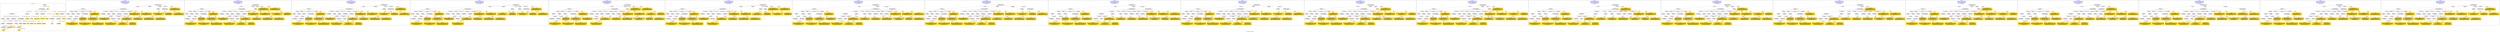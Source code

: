 digraph n0 {
fontcolor="blue"
remincross="true"
label="s23-s-national-portrait-gallery.json"
subgraph cluster_0 {
label="1-correct model"
n2[style="filled",color="white",fillcolor="lightgray",label="E12_Production1"];
n3[style="filled",color="white",fillcolor="lightgray",label="E21_Person1"];
n4[style="filled",color="white",fillcolor="lightgray",label="E55_Type2"];
n5[style="filled",color="white",fillcolor="lightgray",label="E52_Time-Span3"];
n6[style="filled",color="white",fillcolor="lightgray",label="E69_Death1"];
n7[style="filled",color="white",fillcolor="lightgray",label="E82_Actor_Appellation1"];
n8[style="filled",color="white",fillcolor="lightgray",label="E67_Birth1"];
n9[shape="plaintext",style="filled",fillcolor="gold",label="Artist_URI"];
n10[style="filled",color="white",fillcolor="lightgray",label="E21_Person2"];
n11[style="filled",color="white",fillcolor="lightgray",label="E82_Actor_Appellation2"];
n12[shape="plaintext",style="filled",fillcolor="gold",label="Description"];
n13[style="filled",color="white",fillcolor="lightgray",label="E22_Man-Made_Object1"];
n14[style="filled",color="white",fillcolor="lightgray",label="E55_Type3"];
n15[style="filled",color="white",fillcolor="lightgray",label="E54_Dimension1"];
n16[style="filled",color="white",fillcolor="lightgray",label="E40_Legal_Body1"];
n17[shape="plaintext",style="filled",fillcolor="gold",label="Object_URI"];
n18[style="filled",color="white",fillcolor="lightgray",label="E38_Image1"];
n19[shape="plaintext",style="filled",fillcolor="gold",label="Image"];
n20[shape="plaintext",style="filled",fillcolor="gold",label="Owner"];
n21[style="filled",color="white",fillcolor="lightgray",label="E52_Time-Span1"];
n22[shape="plaintext",style="filled",fillcolor="gold",label="BornDate"];
n23[style="filled",color="white",fillcolor="lightgray",label="E52_Time-Span2"];
n24[shape="plaintext",style="filled",fillcolor="gold",label="deathDate"];
n25[shape="plaintext",style="filled",fillcolor="gold",label="DateOfWork"];
n26[style="filled",color="white",fillcolor="lightgray",label="E52_Time-Span4"];
n27[shape="plaintext",style="filled",fillcolor="gold",label="AquisitionDate"];
n28[shape="plaintext",style="filled",fillcolor="gold",label="Dimension"];
n29[style="filled",color="white",fillcolor="lightgray",label="E55_Type1"];
n30[shape="plaintext",style="filled",fillcolor="gold",label="Classification_URI"];
n31[shape="plaintext",style="filled",fillcolor="gold",label="Classification"];
n32[shape="plaintext",style="filled",fillcolor="gold",label="Medium_URI"];
n33[shape="plaintext",style="filled",fillcolor="gold",label="Medium"];
n34[shape="plaintext",style="filled",fillcolor="gold",label="Subclassification_URI"];
n35[shape="plaintext",style="filled",fillcolor="gold",label="Subclassification"];
n36[shape="plaintext",style="filled",fillcolor="gold",label="Artist_Appellation_URI"];
n37[shape="plaintext",style="filled",fillcolor="gold",label="Artist"];
n38[shape="plaintext",style="filled",fillcolor="gold",label="values"];
n39[style="filled",color="white",fillcolor="lightgray",label="E8_Acquisition1"];
n40[shape="plaintext",style="filled",fillcolor="gold",label="CreditLine"];
}
subgraph cluster_1 {
label="candidate 0\nlink coherence:0.8378378378378378\nnode coherence:0.9142857142857143\nconfidence:0.45471294232489223\nmapping score:0.4979995522035355\ncost:234.99842\n-precision:0.49-recall:0.46"
n42[style="filled",color="white",fillcolor="lightgray",label="E12_Production1"];
n43[style="filled",color="white",fillcolor="lightgray",label="E52_Time-Span2"];
n44[style="filled",color="white",fillcolor="lightgray",label="E55_Type1"];
n45[style="filled",color="white",fillcolor="lightgray",label="E21_Person1"];
n46[style="filled",color="white",fillcolor="lightgray",label="E67_Birth1"];
n47[style="filled",color="white",fillcolor="lightgray",label="E69_Death1"];
n48[style="filled",color="white",fillcolor="lightgray",label="E74_Group1"];
n49[style="filled",color="white",fillcolor="lightgray",label="E82_Actor_Appellation1"];
n50[style="filled",color="white",fillcolor="lightgray",label="E22_Man-Made_Object1"];
n51[style="filled",color="white",fillcolor="lightgray",label="E35_Title1"];
n52[style="filled",color="white",fillcolor="lightgray",label="E38_Image1"];
n53[style="filled",color="white",fillcolor="lightgray",label="E54_Dimension1"];
n54[style="filled",color="white",fillcolor="lightgray",label="E8_Acquisition1"];
n55[style="filled",color="white",fillcolor="lightgray",label="E33_Linguistic_Object2"];
n56[style="filled",color="white",fillcolor="lightgray",label="E55_Type2"];
n57[style="filled",color="white",fillcolor="lightgray",label="E52_Time-Span1"];
n58[style="filled",color="white",fillcolor="lightgray",label="E52_Time-Span3"];
n59[style="filled",color="white",fillcolor="lightgray",label="E33_Linguistic_Object1"];
n60[shape="plaintext",style="filled",fillcolor="gold",label="Image\n[E38_Image,classLink,0.776]\n[E78_Collection,classLink,0.122]\n[E22_Man-Made_Object,classLink,0.052]\n[E21_Person,classLink,0.05]"];
n61[shape="plaintext",style="filled",fillcolor="gold",label="Medium\n[E29_Design_or_Procedure,P3_has_note,0.339]\n[E57_Material,label,0.28]\n[E55_Type,label,0.244]\n[E57_Material,classLink,0.138]"];
n62[shape="plaintext",style="filled",fillcolor="gold",label="Description\n[E22_Man-Made_Object,P3_has_note,0.31]\n[E73_Information_Object,P3_has_note,0.286]\n[E33_Linguistic_Object,P3_has_note,0.28]\n[E35_Title,label,0.125]"];
n63[shape="plaintext",style="filled",fillcolor="gold",label="Object_URI\n[E22_Man-Made_Object,classLink,0.962]\n[E22_Man-Made_Object,P3_has_note,0.015]\n[E73_Information_Object,P3_has_note,0.012]\n[E35_Title,label,0.011]"];
n64[shape="plaintext",style="filled",fillcolor="gold",label="Owner\n[E8_Acquisition,P3_has_note,0.511]\n[E30_Right,P3_has_note,0.202]\n[E33_Linguistic_Object,P3_has_note,0.15]\n[E22_Man-Made_Object,P3_has_note,0.137]"];
n65[shape="plaintext",style="filled",fillcolor="gold",label="Artist_Appellation_URI\n[E82_Actor_Appellation,classLink,0.567]\n[E21_Person,classLink,0.401]\n[E39_Actor,classLink,0.03]\n[E22_Man-Made_Object,P3_has_note,0.003]"];
n66[shape="plaintext",style="filled",fillcolor="gold",label="CreditLine\n[E8_Acquisition,P3_has_note,0.476]\n[E30_Right,P3_has_note,0.254]\n[E33_Linguistic_Object,P3_has_note,0.136]\n[E22_Man-Made_Object,P3_has_note,0.134]"];
n67[shape="plaintext",style="filled",fillcolor="gold",label="Classification\n[E21_Person,P3_has_note,0.276]\n[E55_Type,label,0.273]\n[E55_Type,classLink,0.273]\n[E33_Linguistic_Object,P3_has_note,0.179]"];
n68[shape="plaintext",style="filled",fillcolor="gold",label="Subclassification\n[E30_Right,P3_has_note,0.471]\n[E33_Linguistic_Object,P3_has_note,0.197]\n[E8_Acquisition,P3_has_note,0.178]\n[E22_Man-Made_Object,P3_has_note,0.154]"];
n69[shape="plaintext",style="filled",fillcolor="gold",label="DateOfWork\n[E52_Time-Span,P82_at_some_time_within,0.515]\n[E52_Time-Span,P82a_begin_of_the_begin,0.258]\n[E52_Time-Span,P82b_end_of_the_end,0.143]\n[E33_Linguistic_Object,P3_has_note,0.084]"];
n70[shape="plaintext",style="filled",fillcolor="gold",label="values\n[E82_Actor_Appellation,label,0.421]\n[E35_Title,label,0.236]\n[E22_Man-Made_Object,P3_has_note,0.176]\n[E8_Acquisition,P3_has_note,0.167]"];
n71[shape="plaintext",style="filled",fillcolor="gold",label="deathDate\n[E52_Time-Span,P82_at_some_time_within,0.521]\n[E52_Time-Span,P82b_end_of_the_end,0.197]\n[E12_Production,P3_has_note,0.151]\n[E34_Inscription,P3_has_note,0.13]"];
n72[shape="plaintext",style="filled",fillcolor="gold",label="AquisitionDate\n[E52_Time-Span,P82b_end_of_the_end,0.39]\n[E52_Time-Span,P82_at_some_time_within,0.357]\n[E12_Production,P3_has_note,0.15]\n[E35_Title,label,0.103]"];
n73[shape="plaintext",style="filled",fillcolor="gold",label="Classification_URI\n[E55_Type,classLink,0.554]\n[E55_Type,label,0.168]\n[E74_Group,classLink,0.154]\n[E57_Material,classLink,0.125]"];
n74[shape="plaintext",style="filled",fillcolor="gold",label="Medium_URI\n[E55_Type,classLink,0.423]\n[E57_Material,classLink,0.366]\n[E74_Group,classLink,0.182]\n[E55_Type,label,0.028]"];
n75[shape="plaintext",style="filled",fillcolor="gold",label="BornDate\n[E52_Time-Span,P82_at_some_time_within,0.554]\n[E52_Time-Span,P82a_begin_of_the_begin,0.208]\n[E34_Inscription,P3_has_note,0.119]\n[E35_Title,label,0.119]"];
n76[shape="plaintext",style="filled",fillcolor="gold",label="Artist\n[E82_Actor_Appellation,label,0.582]\n[E22_Man-Made_Object,P3_has_note,0.146]\n[E8_Acquisition,P3_has_note,0.137]\n[E35_Title,label,0.135]"];
n77[shape="plaintext",style="filled",fillcolor="gold",label="Dimension\n[E54_Dimension,P3_has_note,0.719]\n[E22_Man-Made_Object,P3_has_note,0.102]\n[E22_Man-Made_Object,classLink,0.094]\n[E34_Inscription,P3_has_note,0.085]"];
n78[shape="plaintext",style="filled",fillcolor="gold",label="Subclassification_URI\n[E55_Type,classLink,0.485]\n[E74_Group,classLink,0.212]\n[E57_Material,classLink,0.171]\n[E55_Type,label,0.132]"];
n79[shape="plaintext",style="filled",fillcolor="gold",label="Artist_URI\n[E21_Person,classLink,0.414]\n[E82_Actor_Appellation,classLink,0.333]\n[E39_Actor,classLink,0.242]\n[E30_Right,P3_has_note,0.012]"];
}
subgraph cluster_2 {
label="candidate 1\nlink coherence:0.8333333333333334\nnode coherence:0.8823529411764706\nconfidence:0.45471294232489223\nmapping score:0.49568862783378753\ncost:134.99842\n-precision:0.5-recall:0.46"
n81[style="filled",color="white",fillcolor="lightgray",label="E12_Production1"];
n82[style="filled",color="white",fillcolor="lightgray",label="E52_Time-Span2"];
n83[style="filled",color="white",fillcolor="lightgray",label="E55_Type1"];
n84[style="filled",color="white",fillcolor="lightgray",label="E21_Person1"];
n85[style="filled",color="white",fillcolor="lightgray",label="E67_Birth1"];
n86[style="filled",color="white",fillcolor="lightgray",label="E69_Death1"];
n87[style="filled",color="white",fillcolor="lightgray",label="E74_Group1"];
n88[style="filled",color="white",fillcolor="lightgray",label="E82_Actor_Appellation1"];
n89[style="filled",color="white",fillcolor="lightgray",label="E22_Man-Made_Object1"];
n90[style="filled",color="white",fillcolor="lightgray",label="E35_Title1"];
n91[style="filled",color="white",fillcolor="lightgray",label="E38_Image1"];
n92[style="filled",color="white",fillcolor="lightgray",label="E54_Dimension1"];
n93[style="filled",color="white",fillcolor="lightgray",label="E8_Acquisition1"];
n94[style="filled",color="white",fillcolor="lightgray",label="E33_Linguistic_Object2"];
n95[style="filled",color="white",fillcolor="lightgray",label="E55_Type2"];
n96[style="filled",color="white",fillcolor="lightgray",label="E52_Time-Span1"];
n97[style="filled",color="white",fillcolor="lightgray",label="E52_Time-Span3"];
n98[shape="plaintext",style="filled",fillcolor="gold",label="Image\n[E38_Image,classLink,0.776]\n[E78_Collection,classLink,0.122]\n[E22_Man-Made_Object,classLink,0.052]\n[E21_Person,classLink,0.05]"];
n99[shape="plaintext",style="filled",fillcolor="gold",label="Medium\n[E29_Design_or_Procedure,P3_has_note,0.339]\n[E57_Material,label,0.28]\n[E55_Type,label,0.244]\n[E57_Material,classLink,0.138]"];
n100[shape="plaintext",style="filled",fillcolor="gold",label="Description\n[E22_Man-Made_Object,P3_has_note,0.31]\n[E73_Information_Object,P3_has_note,0.286]\n[E33_Linguistic_Object,P3_has_note,0.28]\n[E35_Title,label,0.125]"];
n101[shape="plaintext",style="filled",fillcolor="gold",label="Object_URI\n[E22_Man-Made_Object,classLink,0.962]\n[E22_Man-Made_Object,P3_has_note,0.015]\n[E73_Information_Object,P3_has_note,0.012]\n[E35_Title,label,0.011]"];
n102[shape="plaintext",style="filled",fillcolor="gold",label="Owner\n[E8_Acquisition,P3_has_note,0.511]\n[E30_Right,P3_has_note,0.202]\n[E33_Linguistic_Object,P3_has_note,0.15]\n[E22_Man-Made_Object,P3_has_note,0.137]"];
n103[shape="plaintext",style="filled",fillcolor="gold",label="Artist_Appellation_URI\n[E82_Actor_Appellation,classLink,0.567]\n[E21_Person,classLink,0.401]\n[E39_Actor,classLink,0.03]\n[E22_Man-Made_Object,P3_has_note,0.003]"];
n104[shape="plaintext",style="filled",fillcolor="gold",label="Subclassification\n[E30_Right,P3_has_note,0.471]\n[E33_Linguistic_Object,P3_has_note,0.197]\n[E8_Acquisition,P3_has_note,0.178]\n[E22_Man-Made_Object,P3_has_note,0.154]"];
n105[shape="plaintext",style="filled",fillcolor="gold",label="Classification\n[E21_Person,P3_has_note,0.276]\n[E55_Type,label,0.273]\n[E55_Type,classLink,0.273]\n[E33_Linguistic_Object,P3_has_note,0.179]"];
n106[shape="plaintext",style="filled",fillcolor="gold",label="DateOfWork\n[E52_Time-Span,P82_at_some_time_within,0.515]\n[E52_Time-Span,P82a_begin_of_the_begin,0.258]\n[E52_Time-Span,P82b_end_of_the_end,0.143]\n[E33_Linguistic_Object,P3_has_note,0.084]"];
n107[shape="plaintext",style="filled",fillcolor="gold",label="values\n[E82_Actor_Appellation,label,0.421]\n[E35_Title,label,0.236]\n[E22_Man-Made_Object,P3_has_note,0.176]\n[E8_Acquisition,P3_has_note,0.167]"];
n108[shape="plaintext",style="filled",fillcolor="gold",label="CreditLine\n[E8_Acquisition,P3_has_note,0.476]\n[E30_Right,P3_has_note,0.254]\n[E33_Linguistic_Object,P3_has_note,0.136]\n[E22_Man-Made_Object,P3_has_note,0.134]"];
n109[shape="plaintext",style="filled",fillcolor="gold",label="deathDate\n[E52_Time-Span,P82_at_some_time_within,0.521]\n[E52_Time-Span,P82b_end_of_the_end,0.197]\n[E12_Production,P3_has_note,0.151]\n[E34_Inscription,P3_has_note,0.13]"];
n110[shape="plaintext",style="filled",fillcolor="gold",label="AquisitionDate\n[E52_Time-Span,P82b_end_of_the_end,0.39]\n[E52_Time-Span,P82_at_some_time_within,0.357]\n[E12_Production,P3_has_note,0.15]\n[E35_Title,label,0.103]"];
n111[shape="plaintext",style="filled",fillcolor="gold",label="Classification_URI\n[E55_Type,classLink,0.554]\n[E55_Type,label,0.168]\n[E74_Group,classLink,0.154]\n[E57_Material,classLink,0.125]"];
n112[shape="plaintext",style="filled",fillcolor="gold",label="Medium_URI\n[E55_Type,classLink,0.423]\n[E57_Material,classLink,0.366]\n[E74_Group,classLink,0.182]\n[E55_Type,label,0.028]"];
n113[shape="plaintext",style="filled",fillcolor="gold",label="BornDate\n[E52_Time-Span,P82_at_some_time_within,0.554]\n[E52_Time-Span,P82a_begin_of_the_begin,0.208]\n[E34_Inscription,P3_has_note,0.119]\n[E35_Title,label,0.119]"];
n114[shape="plaintext",style="filled",fillcolor="gold",label="Artist\n[E82_Actor_Appellation,label,0.582]\n[E22_Man-Made_Object,P3_has_note,0.146]\n[E8_Acquisition,P3_has_note,0.137]\n[E35_Title,label,0.135]"];
n115[shape="plaintext",style="filled",fillcolor="gold",label="Dimension\n[E54_Dimension,P3_has_note,0.719]\n[E22_Man-Made_Object,P3_has_note,0.102]\n[E22_Man-Made_Object,classLink,0.094]\n[E34_Inscription,P3_has_note,0.085]"];
n116[shape="plaintext",style="filled",fillcolor="gold",label="Subclassification_URI\n[E55_Type,classLink,0.485]\n[E74_Group,classLink,0.212]\n[E57_Material,classLink,0.171]\n[E55_Type,label,0.132]"];
n117[shape="plaintext",style="filled",fillcolor="gold",label="Artist_URI\n[E21_Person,classLink,0.414]\n[E82_Actor_Appellation,classLink,0.333]\n[E39_Actor,classLink,0.242]\n[E30_Right,P3_has_note,0.012]"];
}
subgraph cluster_3 {
label="candidate 10\nlink coherence:0.8108108108108109\nnode coherence:0.9142857142857143\nconfidence:0.45471294232489223\nmapping score:0.4979995522035355\ncost:234.99845\n-precision:0.49-recall:0.46"
n119[style="filled",color="white",fillcolor="lightgray",label="E12_Production1"];
n120[style="filled",color="white",fillcolor="lightgray",label="E52_Time-Span2"];
n121[style="filled",color="white",fillcolor="lightgray",label="E55_Type1"];
n122[style="filled",color="white",fillcolor="lightgray",label="E21_Person1"];
n123[style="filled",color="white",fillcolor="lightgray",label="E67_Birth1"];
n124[style="filled",color="white",fillcolor="lightgray",label="E69_Death1"];
n125[style="filled",color="white",fillcolor="lightgray",label="E74_Group1"];
n126[style="filled",color="white",fillcolor="lightgray",label="E82_Actor_Appellation1"];
n127[style="filled",color="white",fillcolor="lightgray",label="E22_Man-Made_Object1"];
n128[style="filled",color="white",fillcolor="lightgray",label="E35_Title1"];
n129[style="filled",color="white",fillcolor="lightgray",label="E38_Image1"];
n130[style="filled",color="white",fillcolor="lightgray",label="E54_Dimension1"];
n131[style="filled",color="white",fillcolor="lightgray",label="E8_Acquisition1"];
n132[style="filled",color="white",fillcolor="lightgray",label="E33_Linguistic_Object1"];
n133[style="filled",color="white",fillcolor="lightgray",label="E55_Type2"];
n134[style="filled",color="white",fillcolor="lightgray",label="E52_Time-Span1"];
n135[style="filled",color="white",fillcolor="lightgray",label="E52_Time-Span3"];
n136[style="filled",color="white",fillcolor="lightgray",label="E33_Linguistic_Object2"];
n137[shape="plaintext",style="filled",fillcolor="gold",label="Image\n[E38_Image,classLink,0.776]\n[E78_Collection,classLink,0.122]\n[E22_Man-Made_Object,classLink,0.052]\n[E21_Person,classLink,0.05]"];
n138[shape="plaintext",style="filled",fillcolor="gold",label="Medium\n[E29_Design_or_Procedure,P3_has_note,0.339]\n[E57_Material,label,0.28]\n[E55_Type,label,0.244]\n[E57_Material,classLink,0.138]"];
n139[shape="plaintext",style="filled",fillcolor="gold",label="Description\n[E22_Man-Made_Object,P3_has_note,0.31]\n[E73_Information_Object,P3_has_note,0.286]\n[E33_Linguistic_Object,P3_has_note,0.28]\n[E35_Title,label,0.125]"];
n140[shape="plaintext",style="filled",fillcolor="gold",label="Object_URI\n[E22_Man-Made_Object,classLink,0.962]\n[E22_Man-Made_Object,P3_has_note,0.015]\n[E73_Information_Object,P3_has_note,0.012]\n[E35_Title,label,0.011]"];
n141[shape="plaintext",style="filled",fillcolor="gold",label="Owner\n[E8_Acquisition,P3_has_note,0.511]\n[E30_Right,P3_has_note,0.202]\n[E33_Linguistic_Object,P3_has_note,0.15]\n[E22_Man-Made_Object,P3_has_note,0.137]"];
n142[shape="plaintext",style="filled",fillcolor="gold",label="Artist_Appellation_URI\n[E82_Actor_Appellation,classLink,0.567]\n[E21_Person,classLink,0.401]\n[E39_Actor,classLink,0.03]\n[E22_Man-Made_Object,P3_has_note,0.003]"];
n143[shape="plaintext",style="filled",fillcolor="gold",label="CreditLine\n[E8_Acquisition,P3_has_note,0.476]\n[E30_Right,P3_has_note,0.254]\n[E33_Linguistic_Object,P3_has_note,0.136]\n[E22_Man-Made_Object,P3_has_note,0.134]"];
n144[shape="plaintext",style="filled",fillcolor="gold",label="Classification\n[E21_Person,P3_has_note,0.276]\n[E55_Type,label,0.273]\n[E55_Type,classLink,0.273]\n[E33_Linguistic_Object,P3_has_note,0.179]"];
n145[shape="plaintext",style="filled",fillcolor="gold",label="Subclassification\n[E30_Right,P3_has_note,0.471]\n[E33_Linguistic_Object,P3_has_note,0.197]\n[E8_Acquisition,P3_has_note,0.178]\n[E22_Man-Made_Object,P3_has_note,0.154]"];
n146[shape="plaintext",style="filled",fillcolor="gold",label="DateOfWork\n[E52_Time-Span,P82_at_some_time_within,0.515]\n[E52_Time-Span,P82a_begin_of_the_begin,0.258]\n[E52_Time-Span,P82b_end_of_the_end,0.143]\n[E33_Linguistic_Object,P3_has_note,0.084]"];
n147[shape="plaintext",style="filled",fillcolor="gold",label="values\n[E82_Actor_Appellation,label,0.421]\n[E35_Title,label,0.236]\n[E22_Man-Made_Object,P3_has_note,0.176]\n[E8_Acquisition,P3_has_note,0.167]"];
n148[shape="plaintext",style="filled",fillcolor="gold",label="deathDate\n[E52_Time-Span,P82_at_some_time_within,0.521]\n[E52_Time-Span,P82b_end_of_the_end,0.197]\n[E12_Production,P3_has_note,0.151]\n[E34_Inscription,P3_has_note,0.13]"];
n149[shape="plaintext",style="filled",fillcolor="gold",label="AquisitionDate\n[E52_Time-Span,P82b_end_of_the_end,0.39]\n[E52_Time-Span,P82_at_some_time_within,0.357]\n[E12_Production,P3_has_note,0.15]\n[E35_Title,label,0.103]"];
n150[shape="plaintext",style="filled",fillcolor="gold",label="Classification_URI\n[E55_Type,classLink,0.554]\n[E55_Type,label,0.168]\n[E74_Group,classLink,0.154]\n[E57_Material,classLink,0.125]"];
n151[shape="plaintext",style="filled",fillcolor="gold",label="Medium_URI\n[E55_Type,classLink,0.423]\n[E57_Material,classLink,0.366]\n[E74_Group,classLink,0.182]\n[E55_Type,label,0.028]"];
n152[shape="plaintext",style="filled",fillcolor="gold",label="BornDate\n[E52_Time-Span,P82_at_some_time_within,0.554]\n[E52_Time-Span,P82a_begin_of_the_begin,0.208]\n[E34_Inscription,P3_has_note,0.119]\n[E35_Title,label,0.119]"];
n153[shape="plaintext",style="filled",fillcolor="gold",label="Artist\n[E82_Actor_Appellation,label,0.582]\n[E22_Man-Made_Object,P3_has_note,0.146]\n[E8_Acquisition,P3_has_note,0.137]\n[E35_Title,label,0.135]"];
n154[shape="plaintext",style="filled",fillcolor="gold",label="Dimension\n[E54_Dimension,P3_has_note,0.719]\n[E22_Man-Made_Object,P3_has_note,0.102]\n[E22_Man-Made_Object,classLink,0.094]\n[E34_Inscription,P3_has_note,0.085]"];
n155[shape="plaintext",style="filled",fillcolor="gold",label="Subclassification_URI\n[E55_Type,classLink,0.485]\n[E74_Group,classLink,0.212]\n[E57_Material,classLink,0.171]\n[E55_Type,label,0.132]"];
n156[shape="plaintext",style="filled",fillcolor="gold",label="Artist_URI\n[E21_Person,classLink,0.414]\n[E82_Actor_Appellation,classLink,0.333]\n[E39_Actor,classLink,0.242]\n[E30_Right,P3_has_note,0.012]"];
}
subgraph cluster_4 {
label="candidate 11\nlink coherence:0.8108108108108109\nnode coherence:0.9142857142857143\nconfidence:0.45471294232489223\nmapping score:0.4979995522035355\ncost:234.99852\n-precision:0.49-recall:0.46"
n158[style="filled",color="white",fillcolor="lightgray",label="E12_Production1"];
n159[style="filled",color="white",fillcolor="lightgray",label="E52_Time-Span2"];
n160[style="filled",color="white",fillcolor="lightgray",label="E21_Person1"];
n161[style="filled",color="white",fillcolor="lightgray",label="E67_Birth1"];
n162[style="filled",color="white",fillcolor="lightgray",label="E69_Death1"];
n163[style="filled",color="white",fillcolor="lightgray",label="E74_Group1"];
n164[style="filled",color="white",fillcolor="lightgray",label="E82_Actor_Appellation1"];
n165[style="filled",color="white",fillcolor="lightgray",label="E22_Man-Made_Object1"];
n166[style="filled",color="white",fillcolor="lightgray",label="E35_Title1"];
n167[style="filled",color="white",fillcolor="lightgray",label="E38_Image1"];
n168[style="filled",color="white",fillcolor="lightgray",label="E54_Dimension1"];
n169[style="filled",color="white",fillcolor="lightgray",label="E8_Acquisition1"];
n170[style="filled",color="white",fillcolor="lightgray",label="E33_Linguistic_Object2"];
n171[style="filled",color="white",fillcolor="lightgray",label="E55_Type1"];
n172[style="filled",color="white",fillcolor="lightgray",label="E55_Type2"];
n173[style="filled",color="white",fillcolor="lightgray",label="E52_Time-Span1"];
n174[style="filled",color="white",fillcolor="lightgray",label="E52_Time-Span3"];
n175[style="filled",color="white",fillcolor="lightgray",label="E33_Linguistic_Object1"];
n176[shape="plaintext",style="filled",fillcolor="gold",label="Image\n[E38_Image,classLink,0.776]\n[E78_Collection,classLink,0.122]\n[E22_Man-Made_Object,classLink,0.052]\n[E21_Person,classLink,0.05]"];
n177[shape="plaintext",style="filled",fillcolor="gold",label="Medium\n[E29_Design_or_Procedure,P3_has_note,0.339]\n[E57_Material,label,0.28]\n[E55_Type,label,0.244]\n[E57_Material,classLink,0.138]"];
n178[shape="plaintext",style="filled",fillcolor="gold",label="Description\n[E22_Man-Made_Object,P3_has_note,0.31]\n[E73_Information_Object,P3_has_note,0.286]\n[E33_Linguistic_Object,P3_has_note,0.28]\n[E35_Title,label,0.125]"];
n179[shape="plaintext",style="filled",fillcolor="gold",label="Object_URI\n[E22_Man-Made_Object,classLink,0.962]\n[E22_Man-Made_Object,P3_has_note,0.015]\n[E73_Information_Object,P3_has_note,0.012]\n[E35_Title,label,0.011]"];
n180[shape="plaintext",style="filled",fillcolor="gold",label="Owner\n[E8_Acquisition,P3_has_note,0.511]\n[E30_Right,P3_has_note,0.202]\n[E33_Linguistic_Object,P3_has_note,0.15]\n[E22_Man-Made_Object,P3_has_note,0.137]"];
n181[shape="plaintext",style="filled",fillcolor="gold",label="Artist_Appellation_URI\n[E82_Actor_Appellation,classLink,0.567]\n[E21_Person,classLink,0.401]\n[E39_Actor,classLink,0.03]\n[E22_Man-Made_Object,P3_has_note,0.003]"];
n182[shape="plaintext",style="filled",fillcolor="gold",label="CreditLine\n[E8_Acquisition,P3_has_note,0.476]\n[E30_Right,P3_has_note,0.254]\n[E33_Linguistic_Object,P3_has_note,0.136]\n[E22_Man-Made_Object,P3_has_note,0.134]"];
n183[shape="plaintext",style="filled",fillcolor="gold",label="Classification\n[E21_Person,P3_has_note,0.276]\n[E55_Type,label,0.273]\n[E55_Type,classLink,0.273]\n[E33_Linguistic_Object,P3_has_note,0.179]"];
n184[shape="plaintext",style="filled",fillcolor="gold",label="Subclassification\n[E30_Right,P3_has_note,0.471]\n[E33_Linguistic_Object,P3_has_note,0.197]\n[E8_Acquisition,P3_has_note,0.178]\n[E22_Man-Made_Object,P3_has_note,0.154]"];
n185[shape="plaintext",style="filled",fillcolor="gold",label="DateOfWork\n[E52_Time-Span,P82_at_some_time_within,0.515]\n[E52_Time-Span,P82a_begin_of_the_begin,0.258]\n[E52_Time-Span,P82b_end_of_the_end,0.143]\n[E33_Linguistic_Object,P3_has_note,0.084]"];
n186[shape="plaintext",style="filled",fillcolor="gold",label="values\n[E82_Actor_Appellation,label,0.421]\n[E35_Title,label,0.236]\n[E22_Man-Made_Object,P3_has_note,0.176]\n[E8_Acquisition,P3_has_note,0.167]"];
n187[shape="plaintext",style="filled",fillcolor="gold",label="deathDate\n[E52_Time-Span,P82_at_some_time_within,0.521]\n[E52_Time-Span,P82b_end_of_the_end,0.197]\n[E12_Production,P3_has_note,0.151]\n[E34_Inscription,P3_has_note,0.13]"];
n188[shape="plaintext",style="filled",fillcolor="gold",label="AquisitionDate\n[E52_Time-Span,P82b_end_of_the_end,0.39]\n[E52_Time-Span,P82_at_some_time_within,0.357]\n[E12_Production,P3_has_note,0.15]\n[E35_Title,label,0.103]"];
n189[shape="plaintext",style="filled",fillcolor="gold",label="Classification_URI\n[E55_Type,classLink,0.554]\n[E55_Type,label,0.168]\n[E74_Group,classLink,0.154]\n[E57_Material,classLink,0.125]"];
n190[shape="plaintext",style="filled",fillcolor="gold",label="Medium_URI\n[E55_Type,classLink,0.423]\n[E57_Material,classLink,0.366]\n[E74_Group,classLink,0.182]\n[E55_Type,label,0.028]"];
n191[shape="plaintext",style="filled",fillcolor="gold",label="BornDate\n[E52_Time-Span,P82_at_some_time_within,0.554]\n[E52_Time-Span,P82a_begin_of_the_begin,0.208]\n[E34_Inscription,P3_has_note,0.119]\n[E35_Title,label,0.119]"];
n192[shape="plaintext",style="filled",fillcolor="gold",label="Artist\n[E82_Actor_Appellation,label,0.582]\n[E22_Man-Made_Object,P3_has_note,0.146]\n[E8_Acquisition,P3_has_note,0.137]\n[E35_Title,label,0.135]"];
n193[shape="plaintext",style="filled",fillcolor="gold",label="Dimension\n[E54_Dimension,P3_has_note,0.719]\n[E22_Man-Made_Object,P3_has_note,0.102]\n[E22_Man-Made_Object,classLink,0.094]\n[E34_Inscription,P3_has_note,0.085]"];
n194[shape="plaintext",style="filled",fillcolor="gold",label="Subclassification_URI\n[E55_Type,classLink,0.485]\n[E74_Group,classLink,0.212]\n[E57_Material,classLink,0.171]\n[E55_Type,label,0.132]"];
n195[shape="plaintext",style="filled",fillcolor="gold",label="Artist_URI\n[E21_Person,classLink,0.414]\n[E82_Actor_Appellation,classLink,0.333]\n[E39_Actor,classLink,0.242]\n[E30_Right,P3_has_note,0.012]"];
}
subgraph cluster_5 {
label="candidate 12\nlink coherence:0.8055555555555556\nnode coherence:0.8823529411764706\nconfidence:0.45471294232489223\nmapping score:0.49568862783378753\ncost:134.99849\n-precision:0.5-recall:0.46"
n197[style="filled",color="white",fillcolor="lightgray",label="E12_Production1"];
n198[style="filled",color="white",fillcolor="lightgray",label="E52_Time-Span2"];
n199[style="filled",color="white",fillcolor="lightgray",label="E21_Person1"];
n200[style="filled",color="white",fillcolor="lightgray",label="E67_Birth1"];
n201[style="filled",color="white",fillcolor="lightgray",label="E69_Death1"];
n202[style="filled",color="white",fillcolor="lightgray",label="E74_Group1"];
n203[style="filled",color="white",fillcolor="lightgray",label="E82_Actor_Appellation1"];
n204[style="filled",color="white",fillcolor="lightgray",label="E22_Man-Made_Object1"];
n205[style="filled",color="white",fillcolor="lightgray",label="E35_Title1"];
n206[style="filled",color="white",fillcolor="lightgray",label="E38_Image1"];
n207[style="filled",color="white",fillcolor="lightgray",label="E54_Dimension1"];
n208[style="filled",color="white",fillcolor="lightgray",label="E55_Type2"];
n209[style="filled",color="white",fillcolor="lightgray",label="E8_Acquisition1"];
n210[style="filled",color="white",fillcolor="lightgray",label="E33_Linguistic_Object2"];
n211[style="filled",color="white",fillcolor="lightgray",label="E55_Type1"];
n212[style="filled",color="white",fillcolor="lightgray",label="E52_Time-Span1"];
n213[style="filled",color="white",fillcolor="lightgray",label="E52_Time-Span3"];
n214[shape="plaintext",style="filled",fillcolor="gold",label="Image\n[E38_Image,classLink,0.776]\n[E78_Collection,classLink,0.122]\n[E22_Man-Made_Object,classLink,0.052]\n[E21_Person,classLink,0.05]"];
n215[shape="plaintext",style="filled",fillcolor="gold",label="Medium\n[E29_Design_or_Procedure,P3_has_note,0.339]\n[E57_Material,label,0.28]\n[E55_Type,label,0.244]\n[E57_Material,classLink,0.138]"];
n216[shape="plaintext",style="filled",fillcolor="gold",label="Description\n[E22_Man-Made_Object,P3_has_note,0.31]\n[E73_Information_Object,P3_has_note,0.286]\n[E33_Linguistic_Object,P3_has_note,0.28]\n[E35_Title,label,0.125]"];
n217[shape="plaintext",style="filled",fillcolor="gold",label="Object_URI\n[E22_Man-Made_Object,classLink,0.962]\n[E22_Man-Made_Object,P3_has_note,0.015]\n[E73_Information_Object,P3_has_note,0.012]\n[E35_Title,label,0.011]"];
n218[shape="plaintext",style="filled",fillcolor="gold",label="Owner\n[E8_Acquisition,P3_has_note,0.511]\n[E30_Right,P3_has_note,0.202]\n[E33_Linguistic_Object,P3_has_note,0.15]\n[E22_Man-Made_Object,P3_has_note,0.137]"];
n219[shape="plaintext",style="filled",fillcolor="gold",label="Artist_Appellation_URI\n[E82_Actor_Appellation,classLink,0.567]\n[E21_Person,classLink,0.401]\n[E39_Actor,classLink,0.03]\n[E22_Man-Made_Object,P3_has_note,0.003]"];
n220[shape="plaintext",style="filled",fillcolor="gold",label="Subclassification\n[E30_Right,P3_has_note,0.471]\n[E33_Linguistic_Object,P3_has_note,0.197]\n[E8_Acquisition,P3_has_note,0.178]\n[E22_Man-Made_Object,P3_has_note,0.154]"];
n221[shape="plaintext",style="filled",fillcolor="gold",label="Classification\n[E21_Person,P3_has_note,0.276]\n[E55_Type,label,0.273]\n[E55_Type,classLink,0.273]\n[E33_Linguistic_Object,P3_has_note,0.179]"];
n222[shape="plaintext",style="filled",fillcolor="gold",label="DateOfWork\n[E52_Time-Span,P82_at_some_time_within,0.515]\n[E52_Time-Span,P82a_begin_of_the_begin,0.258]\n[E52_Time-Span,P82b_end_of_the_end,0.143]\n[E33_Linguistic_Object,P3_has_note,0.084]"];
n223[shape="plaintext",style="filled",fillcolor="gold",label="values\n[E82_Actor_Appellation,label,0.421]\n[E35_Title,label,0.236]\n[E22_Man-Made_Object,P3_has_note,0.176]\n[E8_Acquisition,P3_has_note,0.167]"];
n224[shape="plaintext",style="filled",fillcolor="gold",label="CreditLine\n[E8_Acquisition,P3_has_note,0.476]\n[E30_Right,P3_has_note,0.254]\n[E33_Linguistic_Object,P3_has_note,0.136]\n[E22_Man-Made_Object,P3_has_note,0.134]"];
n225[shape="plaintext",style="filled",fillcolor="gold",label="deathDate\n[E52_Time-Span,P82_at_some_time_within,0.521]\n[E52_Time-Span,P82b_end_of_the_end,0.197]\n[E12_Production,P3_has_note,0.151]\n[E34_Inscription,P3_has_note,0.13]"];
n226[shape="plaintext",style="filled",fillcolor="gold",label="AquisitionDate\n[E52_Time-Span,P82b_end_of_the_end,0.39]\n[E52_Time-Span,P82_at_some_time_within,0.357]\n[E12_Production,P3_has_note,0.15]\n[E35_Title,label,0.103]"];
n227[shape="plaintext",style="filled",fillcolor="gold",label="Classification_URI\n[E55_Type,classLink,0.554]\n[E55_Type,label,0.168]\n[E74_Group,classLink,0.154]\n[E57_Material,classLink,0.125]"];
n228[shape="plaintext",style="filled",fillcolor="gold",label="Medium_URI\n[E55_Type,classLink,0.423]\n[E57_Material,classLink,0.366]\n[E74_Group,classLink,0.182]\n[E55_Type,label,0.028]"];
n229[shape="plaintext",style="filled",fillcolor="gold",label="BornDate\n[E52_Time-Span,P82_at_some_time_within,0.554]\n[E52_Time-Span,P82a_begin_of_the_begin,0.208]\n[E34_Inscription,P3_has_note,0.119]\n[E35_Title,label,0.119]"];
n230[shape="plaintext",style="filled",fillcolor="gold",label="Artist\n[E82_Actor_Appellation,label,0.582]\n[E22_Man-Made_Object,P3_has_note,0.146]\n[E8_Acquisition,P3_has_note,0.137]\n[E35_Title,label,0.135]"];
n231[shape="plaintext",style="filled",fillcolor="gold",label="Dimension\n[E54_Dimension,P3_has_note,0.719]\n[E22_Man-Made_Object,P3_has_note,0.102]\n[E22_Man-Made_Object,classLink,0.094]\n[E34_Inscription,P3_has_note,0.085]"];
n232[shape="plaintext",style="filled",fillcolor="gold",label="Subclassification_URI\n[E55_Type,classLink,0.485]\n[E74_Group,classLink,0.212]\n[E57_Material,classLink,0.171]\n[E55_Type,label,0.132]"];
n233[shape="plaintext",style="filled",fillcolor="gold",label="Artist_URI\n[E21_Person,classLink,0.414]\n[E82_Actor_Appellation,classLink,0.333]\n[E39_Actor,classLink,0.242]\n[E30_Right,P3_has_note,0.012]"];
}
subgraph cluster_6 {
label="candidate 13\nlink coherence:0.8055555555555556\nnode coherence:0.8823529411764706\nconfidence:0.45471294232489223\nmapping score:0.49568862783378753\ncost:134.99852\n-precision:0.5-recall:0.46"
n235[style="filled",color="white",fillcolor="lightgray",label="E12_Production1"];
n236[style="filled",color="white",fillcolor="lightgray",label="E52_Time-Span2"];
n237[style="filled",color="white",fillcolor="lightgray",label="E21_Person1"];
n238[style="filled",color="white",fillcolor="lightgray",label="E67_Birth1"];
n239[style="filled",color="white",fillcolor="lightgray",label="E69_Death1"];
n240[style="filled",color="white",fillcolor="lightgray",label="E74_Group1"];
n241[style="filled",color="white",fillcolor="lightgray",label="E82_Actor_Appellation1"];
n242[style="filled",color="white",fillcolor="lightgray",label="E22_Man-Made_Object1"];
n243[style="filled",color="white",fillcolor="lightgray",label="E35_Title1"];
n244[style="filled",color="white",fillcolor="lightgray",label="E38_Image1"];
n245[style="filled",color="white",fillcolor="lightgray",label="E54_Dimension1"];
n246[style="filled",color="white",fillcolor="lightgray",label="E8_Acquisition1"];
n247[style="filled",color="white",fillcolor="lightgray",label="E33_Linguistic_Object2"];
n248[style="filled",color="white",fillcolor="lightgray",label="E55_Type1"];
n249[style="filled",color="white",fillcolor="lightgray",label="E55_Type2"];
n250[style="filled",color="white",fillcolor="lightgray",label="E52_Time-Span1"];
n251[style="filled",color="white",fillcolor="lightgray",label="E52_Time-Span3"];
n252[shape="plaintext",style="filled",fillcolor="gold",label="Image\n[E38_Image,classLink,0.776]\n[E78_Collection,classLink,0.122]\n[E22_Man-Made_Object,classLink,0.052]\n[E21_Person,classLink,0.05]"];
n253[shape="plaintext",style="filled",fillcolor="gold",label="Medium\n[E29_Design_or_Procedure,P3_has_note,0.339]\n[E57_Material,label,0.28]\n[E55_Type,label,0.244]\n[E57_Material,classLink,0.138]"];
n254[shape="plaintext",style="filled",fillcolor="gold",label="Description\n[E22_Man-Made_Object,P3_has_note,0.31]\n[E73_Information_Object,P3_has_note,0.286]\n[E33_Linguistic_Object,P3_has_note,0.28]\n[E35_Title,label,0.125]"];
n255[shape="plaintext",style="filled",fillcolor="gold",label="Object_URI\n[E22_Man-Made_Object,classLink,0.962]\n[E22_Man-Made_Object,P3_has_note,0.015]\n[E73_Information_Object,P3_has_note,0.012]\n[E35_Title,label,0.011]"];
n256[shape="plaintext",style="filled",fillcolor="gold",label="Owner\n[E8_Acquisition,P3_has_note,0.511]\n[E30_Right,P3_has_note,0.202]\n[E33_Linguistic_Object,P3_has_note,0.15]\n[E22_Man-Made_Object,P3_has_note,0.137]"];
n257[shape="plaintext",style="filled",fillcolor="gold",label="Artist_Appellation_URI\n[E82_Actor_Appellation,classLink,0.567]\n[E21_Person,classLink,0.401]\n[E39_Actor,classLink,0.03]\n[E22_Man-Made_Object,P3_has_note,0.003]"];
n258[shape="plaintext",style="filled",fillcolor="gold",label="Subclassification\n[E30_Right,P3_has_note,0.471]\n[E33_Linguistic_Object,P3_has_note,0.197]\n[E8_Acquisition,P3_has_note,0.178]\n[E22_Man-Made_Object,P3_has_note,0.154]"];
n259[shape="plaintext",style="filled",fillcolor="gold",label="Classification\n[E21_Person,P3_has_note,0.276]\n[E55_Type,label,0.273]\n[E55_Type,classLink,0.273]\n[E33_Linguistic_Object,P3_has_note,0.179]"];
n260[shape="plaintext",style="filled",fillcolor="gold",label="DateOfWork\n[E52_Time-Span,P82_at_some_time_within,0.515]\n[E52_Time-Span,P82a_begin_of_the_begin,0.258]\n[E52_Time-Span,P82b_end_of_the_end,0.143]\n[E33_Linguistic_Object,P3_has_note,0.084]"];
n261[shape="plaintext",style="filled",fillcolor="gold",label="values\n[E82_Actor_Appellation,label,0.421]\n[E35_Title,label,0.236]\n[E22_Man-Made_Object,P3_has_note,0.176]\n[E8_Acquisition,P3_has_note,0.167]"];
n262[shape="plaintext",style="filled",fillcolor="gold",label="CreditLine\n[E8_Acquisition,P3_has_note,0.476]\n[E30_Right,P3_has_note,0.254]\n[E33_Linguistic_Object,P3_has_note,0.136]\n[E22_Man-Made_Object,P3_has_note,0.134]"];
n263[shape="plaintext",style="filled",fillcolor="gold",label="deathDate\n[E52_Time-Span,P82_at_some_time_within,0.521]\n[E52_Time-Span,P82b_end_of_the_end,0.197]\n[E12_Production,P3_has_note,0.151]\n[E34_Inscription,P3_has_note,0.13]"];
n264[shape="plaintext",style="filled",fillcolor="gold",label="AquisitionDate\n[E52_Time-Span,P82b_end_of_the_end,0.39]\n[E52_Time-Span,P82_at_some_time_within,0.357]\n[E12_Production,P3_has_note,0.15]\n[E35_Title,label,0.103]"];
n265[shape="plaintext",style="filled",fillcolor="gold",label="Classification_URI\n[E55_Type,classLink,0.554]\n[E55_Type,label,0.168]\n[E74_Group,classLink,0.154]\n[E57_Material,classLink,0.125]"];
n266[shape="plaintext",style="filled",fillcolor="gold",label="Medium_URI\n[E55_Type,classLink,0.423]\n[E57_Material,classLink,0.366]\n[E74_Group,classLink,0.182]\n[E55_Type,label,0.028]"];
n267[shape="plaintext",style="filled",fillcolor="gold",label="BornDate\n[E52_Time-Span,P82_at_some_time_within,0.554]\n[E52_Time-Span,P82a_begin_of_the_begin,0.208]\n[E34_Inscription,P3_has_note,0.119]\n[E35_Title,label,0.119]"];
n268[shape="plaintext",style="filled",fillcolor="gold",label="Artist\n[E82_Actor_Appellation,label,0.582]\n[E22_Man-Made_Object,P3_has_note,0.146]\n[E8_Acquisition,P3_has_note,0.137]\n[E35_Title,label,0.135]"];
n269[shape="plaintext",style="filled",fillcolor="gold",label="Dimension\n[E54_Dimension,P3_has_note,0.719]\n[E22_Man-Made_Object,P3_has_note,0.102]\n[E22_Man-Made_Object,classLink,0.094]\n[E34_Inscription,P3_has_note,0.085]"];
n270[shape="plaintext",style="filled",fillcolor="gold",label="Subclassification_URI\n[E55_Type,classLink,0.485]\n[E74_Group,classLink,0.212]\n[E57_Material,classLink,0.171]\n[E55_Type,label,0.132]"];
n271[shape="plaintext",style="filled",fillcolor="gold",label="Artist_URI\n[E21_Person,classLink,0.414]\n[E82_Actor_Appellation,classLink,0.333]\n[E39_Actor,classLink,0.242]\n[E30_Right,P3_has_note,0.012]"];
}
subgraph cluster_7 {
label="candidate 14\nlink coherence:0.7894736842105263\nnode coherence:0.8571428571428571\nconfidence:0.4683999602620535\nmapping score:0.48351427246830353\ncost:235.9984\n-precision:0.47-recall:0.46"
n273[style="filled",color="white",fillcolor="lightgray",label="E12_Production1"];
n274[style="filled",color="white",fillcolor="lightgray",label="E52_Time-Span2"];
n275[style="filled",color="white",fillcolor="lightgray",label="E55_Type1"];
n276[style="filled",color="white",fillcolor="lightgray",label="E21_Person1"];
n277[style="filled",color="white",fillcolor="lightgray",label="E67_Birth1"];
n278[style="filled",color="white",fillcolor="lightgray",label="E69_Death1"];
n279[style="filled",color="white",fillcolor="lightgray",label="E74_Group1"];
n280[style="filled",color="white",fillcolor="lightgray",label="E82_Actor_Appellation1"];
n281[style="filled",color="white",fillcolor="lightgray",label="E22_Man-Made_Object1"];
n282[style="filled",color="white",fillcolor="lightgray",label="E30_Right1"];
n283[style="filled",color="white",fillcolor="lightgray",label="E35_Title1"];
n284[style="filled",color="white",fillcolor="lightgray",label="E38_Image1"];
n285[style="filled",color="white",fillcolor="lightgray",label="E54_Dimension1"];
n286[style="filled",color="white",fillcolor="lightgray",label="E55_Type2"];
n287[style="filled",color="white",fillcolor="lightgray",label="E8_Acquisition1"];
n288[style="filled",color="white",fillcolor="lightgray",label="E33_Linguistic_Object1"];
n289[style="filled",color="white",fillcolor="lightgray",label="E52_Time-Span1"];
n290[style="filled",color="white",fillcolor="lightgray",label="E52_Time-Span3"];
n291[style="filled",color="white",fillcolor="lightgray",label="E33_Linguistic_Object2"];
n292[shape="plaintext",style="filled",fillcolor="gold",label="Image\n[E38_Image,classLink,0.776]\n[E78_Collection,classLink,0.122]\n[E22_Man-Made_Object,classLink,0.052]\n[E21_Person,classLink,0.05]"];
n293[shape="plaintext",style="filled",fillcolor="gold",label="Medium\n[E29_Design_or_Procedure,P3_has_note,0.339]\n[E57_Material,label,0.28]\n[E55_Type,label,0.244]\n[E57_Material,classLink,0.138]"];
n294[shape="plaintext",style="filled",fillcolor="gold",label="Description\n[E22_Man-Made_Object,P3_has_note,0.31]\n[E73_Information_Object,P3_has_note,0.286]\n[E33_Linguistic_Object,P3_has_note,0.28]\n[E35_Title,label,0.125]"];
n295[shape="plaintext",style="filled",fillcolor="gold",label="Object_URI\n[E22_Man-Made_Object,classLink,0.962]\n[E22_Man-Made_Object,P3_has_note,0.015]\n[E73_Information_Object,P3_has_note,0.012]\n[E35_Title,label,0.011]"];
n296[shape="plaintext",style="filled",fillcolor="gold",label="Owner\n[E8_Acquisition,P3_has_note,0.511]\n[E30_Right,P3_has_note,0.202]\n[E33_Linguistic_Object,P3_has_note,0.15]\n[E22_Man-Made_Object,P3_has_note,0.137]"];
n297[shape="plaintext",style="filled",fillcolor="gold",label="Artist_Appellation_URI\n[E82_Actor_Appellation,classLink,0.567]\n[E21_Person,classLink,0.401]\n[E39_Actor,classLink,0.03]\n[E22_Man-Made_Object,P3_has_note,0.003]"];
n298[shape="plaintext",style="filled",fillcolor="gold",label="CreditLine\n[E8_Acquisition,P3_has_note,0.476]\n[E30_Right,P3_has_note,0.254]\n[E33_Linguistic_Object,P3_has_note,0.136]\n[E22_Man-Made_Object,P3_has_note,0.134]"];
n299[shape="plaintext",style="filled",fillcolor="gold",label="Classification\n[E21_Person,P3_has_note,0.276]\n[E55_Type,label,0.273]\n[E55_Type,classLink,0.273]\n[E33_Linguistic_Object,P3_has_note,0.179]"];
n300[shape="plaintext",style="filled",fillcolor="gold",label="DateOfWork\n[E52_Time-Span,P82_at_some_time_within,0.515]\n[E52_Time-Span,P82a_begin_of_the_begin,0.258]\n[E52_Time-Span,P82b_end_of_the_end,0.143]\n[E33_Linguistic_Object,P3_has_note,0.084]"];
n301[shape="plaintext",style="filled",fillcolor="gold",label="values\n[E82_Actor_Appellation,label,0.421]\n[E35_Title,label,0.236]\n[E22_Man-Made_Object,P3_has_note,0.176]\n[E8_Acquisition,P3_has_note,0.167]"];
n302[shape="plaintext",style="filled",fillcolor="gold",label="deathDate\n[E52_Time-Span,P82_at_some_time_within,0.521]\n[E52_Time-Span,P82b_end_of_the_end,0.197]\n[E12_Production,P3_has_note,0.151]\n[E34_Inscription,P3_has_note,0.13]"];
n303[shape="plaintext",style="filled",fillcolor="gold",label="AquisitionDate\n[E52_Time-Span,P82b_end_of_the_end,0.39]\n[E52_Time-Span,P82_at_some_time_within,0.357]\n[E12_Production,P3_has_note,0.15]\n[E35_Title,label,0.103]"];
n304[shape="plaintext",style="filled",fillcolor="gold",label="Classification_URI\n[E55_Type,classLink,0.554]\n[E55_Type,label,0.168]\n[E74_Group,classLink,0.154]\n[E57_Material,classLink,0.125]"];
n305[shape="plaintext",style="filled",fillcolor="gold",label="Medium_URI\n[E55_Type,classLink,0.423]\n[E57_Material,classLink,0.366]\n[E74_Group,classLink,0.182]\n[E55_Type,label,0.028]"];
n306[shape="plaintext",style="filled",fillcolor="gold",label="Subclassification\n[E30_Right,P3_has_note,0.471]\n[E33_Linguistic_Object,P3_has_note,0.197]\n[E8_Acquisition,P3_has_note,0.178]\n[E22_Man-Made_Object,P3_has_note,0.154]"];
n307[shape="plaintext",style="filled",fillcolor="gold",label="BornDate\n[E52_Time-Span,P82_at_some_time_within,0.554]\n[E52_Time-Span,P82a_begin_of_the_begin,0.208]\n[E34_Inscription,P3_has_note,0.119]\n[E35_Title,label,0.119]"];
n308[shape="plaintext",style="filled",fillcolor="gold",label="Artist\n[E82_Actor_Appellation,label,0.582]\n[E22_Man-Made_Object,P3_has_note,0.146]\n[E8_Acquisition,P3_has_note,0.137]\n[E35_Title,label,0.135]"];
n309[shape="plaintext",style="filled",fillcolor="gold",label="Dimension\n[E54_Dimension,P3_has_note,0.719]\n[E22_Man-Made_Object,P3_has_note,0.102]\n[E22_Man-Made_Object,classLink,0.094]\n[E34_Inscription,P3_has_note,0.085]"];
n310[shape="plaintext",style="filled",fillcolor="gold",label="Subclassification_URI\n[E55_Type,classLink,0.485]\n[E74_Group,classLink,0.212]\n[E57_Material,classLink,0.171]\n[E55_Type,label,0.132]"];
n311[shape="plaintext",style="filled",fillcolor="gold",label="Artist_URI\n[E21_Person,classLink,0.414]\n[E82_Actor_Appellation,classLink,0.333]\n[E39_Actor,classLink,0.242]\n[E30_Right,P3_has_note,0.012]"];
}
subgraph cluster_8 {
label="candidate 15\nlink coherence:0.7894736842105263\nnode coherence:0.8571428571428571\nconfidence:0.4683999602620535\nmapping score:0.48351427246830353\ncost:235.99842\n-precision:0.47-recall:0.46"
n313[style="filled",color="white",fillcolor="lightgray",label="E12_Production1"];
n314[style="filled",color="white",fillcolor="lightgray",label="E52_Time-Span2"];
n315[style="filled",color="white",fillcolor="lightgray",label="E55_Type1"];
n316[style="filled",color="white",fillcolor="lightgray",label="E21_Person1"];
n317[style="filled",color="white",fillcolor="lightgray",label="E67_Birth1"];
n318[style="filled",color="white",fillcolor="lightgray",label="E69_Death1"];
n319[style="filled",color="white",fillcolor="lightgray",label="E74_Group1"];
n320[style="filled",color="white",fillcolor="lightgray",label="E82_Actor_Appellation1"];
n321[style="filled",color="white",fillcolor="lightgray",label="E22_Man-Made_Object1"];
n322[style="filled",color="white",fillcolor="lightgray",label="E30_Right1"];
n323[style="filled",color="white",fillcolor="lightgray",label="E35_Title1"];
n324[style="filled",color="white",fillcolor="lightgray",label="E38_Image1"];
n325[style="filled",color="white",fillcolor="lightgray",label="E54_Dimension1"];
n326[style="filled",color="white",fillcolor="lightgray",label="E8_Acquisition1"];
n327[style="filled",color="white",fillcolor="lightgray",label="E33_Linguistic_Object2"];
n328[style="filled",color="white",fillcolor="lightgray",label="E55_Type2"];
n329[style="filled",color="white",fillcolor="lightgray",label="E52_Time-Span1"];
n330[style="filled",color="white",fillcolor="lightgray",label="E52_Time-Span3"];
n331[style="filled",color="white",fillcolor="lightgray",label="E33_Linguistic_Object1"];
n332[shape="plaintext",style="filled",fillcolor="gold",label="Image\n[E38_Image,classLink,0.776]\n[E78_Collection,classLink,0.122]\n[E22_Man-Made_Object,classLink,0.052]\n[E21_Person,classLink,0.05]"];
n333[shape="plaintext",style="filled",fillcolor="gold",label="Medium\n[E29_Design_or_Procedure,P3_has_note,0.339]\n[E57_Material,label,0.28]\n[E55_Type,label,0.244]\n[E57_Material,classLink,0.138]"];
n334[shape="plaintext",style="filled",fillcolor="gold",label="Description\n[E22_Man-Made_Object,P3_has_note,0.31]\n[E73_Information_Object,P3_has_note,0.286]\n[E33_Linguistic_Object,P3_has_note,0.28]\n[E35_Title,label,0.125]"];
n335[shape="plaintext",style="filled",fillcolor="gold",label="Object_URI\n[E22_Man-Made_Object,classLink,0.962]\n[E22_Man-Made_Object,P3_has_note,0.015]\n[E73_Information_Object,P3_has_note,0.012]\n[E35_Title,label,0.011]"];
n336[shape="plaintext",style="filled",fillcolor="gold",label="Owner\n[E8_Acquisition,P3_has_note,0.511]\n[E30_Right,P3_has_note,0.202]\n[E33_Linguistic_Object,P3_has_note,0.15]\n[E22_Man-Made_Object,P3_has_note,0.137]"];
n337[shape="plaintext",style="filled",fillcolor="gold",label="Artist_Appellation_URI\n[E82_Actor_Appellation,classLink,0.567]\n[E21_Person,classLink,0.401]\n[E39_Actor,classLink,0.03]\n[E22_Man-Made_Object,P3_has_note,0.003]"];
n338[shape="plaintext",style="filled",fillcolor="gold",label="Classification\n[E21_Person,P3_has_note,0.276]\n[E55_Type,label,0.273]\n[E55_Type,classLink,0.273]\n[E33_Linguistic_Object,P3_has_note,0.179]"];
n339[shape="plaintext",style="filled",fillcolor="gold",label="CreditLine\n[E8_Acquisition,P3_has_note,0.476]\n[E30_Right,P3_has_note,0.254]\n[E33_Linguistic_Object,P3_has_note,0.136]\n[E22_Man-Made_Object,P3_has_note,0.134]"];
n340[shape="plaintext",style="filled",fillcolor="gold",label="DateOfWork\n[E52_Time-Span,P82_at_some_time_within,0.515]\n[E52_Time-Span,P82a_begin_of_the_begin,0.258]\n[E52_Time-Span,P82b_end_of_the_end,0.143]\n[E33_Linguistic_Object,P3_has_note,0.084]"];
n341[shape="plaintext",style="filled",fillcolor="gold",label="values\n[E82_Actor_Appellation,label,0.421]\n[E35_Title,label,0.236]\n[E22_Man-Made_Object,P3_has_note,0.176]\n[E8_Acquisition,P3_has_note,0.167]"];
n342[shape="plaintext",style="filled",fillcolor="gold",label="deathDate\n[E52_Time-Span,P82_at_some_time_within,0.521]\n[E52_Time-Span,P82b_end_of_the_end,0.197]\n[E12_Production,P3_has_note,0.151]\n[E34_Inscription,P3_has_note,0.13]"];
n343[shape="plaintext",style="filled",fillcolor="gold",label="AquisitionDate\n[E52_Time-Span,P82b_end_of_the_end,0.39]\n[E52_Time-Span,P82_at_some_time_within,0.357]\n[E12_Production,P3_has_note,0.15]\n[E35_Title,label,0.103]"];
n344[shape="plaintext",style="filled",fillcolor="gold",label="Classification_URI\n[E55_Type,classLink,0.554]\n[E55_Type,label,0.168]\n[E74_Group,classLink,0.154]\n[E57_Material,classLink,0.125]"];
n345[shape="plaintext",style="filled",fillcolor="gold",label="Medium_URI\n[E55_Type,classLink,0.423]\n[E57_Material,classLink,0.366]\n[E74_Group,classLink,0.182]\n[E55_Type,label,0.028]"];
n346[shape="plaintext",style="filled",fillcolor="gold",label="Subclassification\n[E30_Right,P3_has_note,0.471]\n[E33_Linguistic_Object,P3_has_note,0.197]\n[E8_Acquisition,P3_has_note,0.178]\n[E22_Man-Made_Object,P3_has_note,0.154]"];
n347[shape="plaintext",style="filled",fillcolor="gold",label="BornDate\n[E52_Time-Span,P82_at_some_time_within,0.554]\n[E52_Time-Span,P82a_begin_of_the_begin,0.208]\n[E34_Inscription,P3_has_note,0.119]\n[E35_Title,label,0.119]"];
n348[shape="plaintext",style="filled",fillcolor="gold",label="Artist\n[E82_Actor_Appellation,label,0.582]\n[E22_Man-Made_Object,P3_has_note,0.146]\n[E8_Acquisition,P3_has_note,0.137]\n[E35_Title,label,0.135]"];
n349[shape="plaintext",style="filled",fillcolor="gold",label="Dimension\n[E54_Dimension,P3_has_note,0.719]\n[E22_Man-Made_Object,P3_has_note,0.102]\n[E22_Man-Made_Object,classLink,0.094]\n[E34_Inscription,P3_has_note,0.085]"];
n350[shape="plaintext",style="filled",fillcolor="gold",label="Subclassification_URI\n[E55_Type,classLink,0.485]\n[E74_Group,classLink,0.212]\n[E57_Material,classLink,0.171]\n[E55_Type,label,0.132]"];
n351[shape="plaintext",style="filled",fillcolor="gold",label="Artist_URI\n[E21_Person,classLink,0.414]\n[E82_Actor_Appellation,classLink,0.333]\n[E39_Actor,classLink,0.242]\n[E30_Right,P3_has_note,0.012]"];
}
subgraph cluster_9 {
label="candidate 16\nlink coherence:0.7894736842105263\nnode coherence:0.8571428571428571\nconfidence:0.4606150011214042\nmapping score:0.4809192860880871\ncost:235.9984\n-precision:0.47-recall:0.46"
n353[style="filled",color="white",fillcolor="lightgray",label="E12_Production1"];
n354[style="filled",color="white",fillcolor="lightgray",label="E52_Time-Span2"];
n355[style="filled",color="white",fillcolor="lightgray",label="E55_Type1"];
n356[style="filled",color="white",fillcolor="lightgray",label="E21_Person1"];
n357[style="filled",color="white",fillcolor="lightgray",label="E67_Birth1"];
n358[style="filled",color="white",fillcolor="lightgray",label="E69_Death1"];
n359[style="filled",color="white",fillcolor="lightgray",label="E74_Group1"];
n360[style="filled",color="white",fillcolor="lightgray",label="E82_Actor_Appellation1"];
n361[style="filled",color="white",fillcolor="lightgray",label="E22_Man-Made_Object1"];
n362[style="filled",color="white",fillcolor="lightgray",label="E30_Right1"];
n363[style="filled",color="white",fillcolor="lightgray",label="E35_Title1"];
n364[style="filled",color="white",fillcolor="lightgray",label="E38_Image1"];
n365[style="filled",color="white",fillcolor="lightgray",label="E54_Dimension1"];
n366[style="filled",color="white",fillcolor="lightgray",label="E55_Type2"];
n367[style="filled",color="white",fillcolor="lightgray",label="E8_Acquisition1"];
n368[style="filled",color="white",fillcolor="lightgray",label="E33_Linguistic_Object1"];
n369[style="filled",color="white",fillcolor="lightgray",label="E52_Time-Span1"];
n370[style="filled",color="white",fillcolor="lightgray",label="E52_Time-Span3"];
n371[style="filled",color="white",fillcolor="lightgray",label="E33_Linguistic_Object2"];
n372[shape="plaintext",style="filled",fillcolor="gold",label="Image\n[E38_Image,classLink,0.776]\n[E78_Collection,classLink,0.122]\n[E22_Man-Made_Object,classLink,0.052]\n[E21_Person,classLink,0.05]"];
n373[shape="plaintext",style="filled",fillcolor="gold",label="Medium\n[E29_Design_or_Procedure,P3_has_note,0.339]\n[E57_Material,label,0.28]\n[E55_Type,label,0.244]\n[E57_Material,classLink,0.138]"];
n374[shape="plaintext",style="filled",fillcolor="gold",label="Description\n[E22_Man-Made_Object,P3_has_note,0.31]\n[E73_Information_Object,P3_has_note,0.286]\n[E33_Linguistic_Object,P3_has_note,0.28]\n[E35_Title,label,0.125]"];
n375[shape="plaintext",style="filled",fillcolor="gold",label="Object_URI\n[E22_Man-Made_Object,classLink,0.962]\n[E22_Man-Made_Object,P3_has_note,0.015]\n[E73_Information_Object,P3_has_note,0.012]\n[E35_Title,label,0.011]"];
n376[shape="plaintext",style="filled",fillcolor="gold",label="Owner\n[E8_Acquisition,P3_has_note,0.511]\n[E30_Right,P3_has_note,0.202]\n[E33_Linguistic_Object,P3_has_note,0.15]\n[E22_Man-Made_Object,P3_has_note,0.137]"];
n377[shape="plaintext",style="filled",fillcolor="gold",label="Artist_Appellation_URI\n[E82_Actor_Appellation,classLink,0.567]\n[E21_Person,classLink,0.401]\n[E39_Actor,classLink,0.03]\n[E22_Man-Made_Object,P3_has_note,0.003]"];
n378[shape="plaintext",style="filled",fillcolor="gold",label="Subclassification\n[E30_Right,P3_has_note,0.471]\n[E33_Linguistic_Object,P3_has_note,0.197]\n[E8_Acquisition,P3_has_note,0.178]\n[E22_Man-Made_Object,P3_has_note,0.154]"];
n379[shape="plaintext",style="filled",fillcolor="gold",label="Classification\n[E21_Person,P3_has_note,0.276]\n[E55_Type,label,0.273]\n[E55_Type,classLink,0.273]\n[E33_Linguistic_Object,P3_has_note,0.179]"];
n380[shape="plaintext",style="filled",fillcolor="gold",label="DateOfWork\n[E52_Time-Span,P82_at_some_time_within,0.515]\n[E52_Time-Span,P82a_begin_of_the_begin,0.258]\n[E52_Time-Span,P82b_end_of_the_end,0.143]\n[E33_Linguistic_Object,P3_has_note,0.084]"];
n381[shape="plaintext",style="filled",fillcolor="gold",label="values\n[E82_Actor_Appellation,label,0.421]\n[E35_Title,label,0.236]\n[E22_Man-Made_Object,P3_has_note,0.176]\n[E8_Acquisition,P3_has_note,0.167]"];
n382[shape="plaintext",style="filled",fillcolor="gold",label="deathDate\n[E52_Time-Span,P82_at_some_time_within,0.521]\n[E52_Time-Span,P82b_end_of_the_end,0.197]\n[E12_Production,P3_has_note,0.151]\n[E34_Inscription,P3_has_note,0.13]"];
n383[shape="plaintext",style="filled",fillcolor="gold",label="AquisitionDate\n[E52_Time-Span,P82b_end_of_the_end,0.39]\n[E52_Time-Span,P82_at_some_time_within,0.357]\n[E12_Production,P3_has_note,0.15]\n[E35_Title,label,0.103]"];
n384[shape="plaintext",style="filled",fillcolor="gold",label="Classification_URI\n[E55_Type,classLink,0.554]\n[E55_Type,label,0.168]\n[E74_Group,classLink,0.154]\n[E57_Material,classLink,0.125]"];
n385[shape="plaintext",style="filled",fillcolor="gold",label="Medium_URI\n[E55_Type,classLink,0.423]\n[E57_Material,classLink,0.366]\n[E74_Group,classLink,0.182]\n[E55_Type,label,0.028]"];
n386[shape="plaintext",style="filled",fillcolor="gold",label="CreditLine\n[E8_Acquisition,P3_has_note,0.476]\n[E30_Right,P3_has_note,0.254]\n[E33_Linguistic_Object,P3_has_note,0.136]\n[E22_Man-Made_Object,P3_has_note,0.134]"];
n387[shape="plaintext",style="filled",fillcolor="gold",label="BornDate\n[E52_Time-Span,P82_at_some_time_within,0.554]\n[E52_Time-Span,P82a_begin_of_the_begin,0.208]\n[E34_Inscription,P3_has_note,0.119]\n[E35_Title,label,0.119]"];
n388[shape="plaintext",style="filled",fillcolor="gold",label="Artist\n[E82_Actor_Appellation,label,0.582]\n[E22_Man-Made_Object,P3_has_note,0.146]\n[E8_Acquisition,P3_has_note,0.137]\n[E35_Title,label,0.135]"];
n389[shape="plaintext",style="filled",fillcolor="gold",label="Dimension\n[E54_Dimension,P3_has_note,0.719]\n[E22_Man-Made_Object,P3_has_note,0.102]\n[E22_Man-Made_Object,classLink,0.094]\n[E34_Inscription,P3_has_note,0.085]"];
n390[shape="plaintext",style="filled",fillcolor="gold",label="Subclassification_URI\n[E55_Type,classLink,0.485]\n[E74_Group,classLink,0.212]\n[E57_Material,classLink,0.171]\n[E55_Type,label,0.132]"];
n391[shape="plaintext",style="filled",fillcolor="gold",label="Artist_URI\n[E21_Person,classLink,0.414]\n[E82_Actor_Appellation,classLink,0.333]\n[E39_Actor,classLink,0.242]\n[E30_Right,P3_has_note,0.012]"];
}
subgraph cluster_10 {
label="candidate 17\nlink coherence:0.7894736842105263\nnode coherence:0.8571428571428571\nconfidence:0.4606150011214042\nmapping score:0.4809192860880871\ncost:235.99842\n-precision:0.47-recall:0.46"
n393[style="filled",color="white",fillcolor="lightgray",label="E12_Production1"];
n394[style="filled",color="white",fillcolor="lightgray",label="E52_Time-Span2"];
n395[style="filled",color="white",fillcolor="lightgray",label="E55_Type1"];
n396[style="filled",color="white",fillcolor="lightgray",label="E21_Person1"];
n397[style="filled",color="white",fillcolor="lightgray",label="E67_Birth1"];
n398[style="filled",color="white",fillcolor="lightgray",label="E69_Death1"];
n399[style="filled",color="white",fillcolor="lightgray",label="E74_Group1"];
n400[style="filled",color="white",fillcolor="lightgray",label="E82_Actor_Appellation1"];
n401[style="filled",color="white",fillcolor="lightgray",label="E22_Man-Made_Object1"];
n402[style="filled",color="white",fillcolor="lightgray",label="E30_Right1"];
n403[style="filled",color="white",fillcolor="lightgray",label="E35_Title1"];
n404[style="filled",color="white",fillcolor="lightgray",label="E38_Image1"];
n405[style="filled",color="white",fillcolor="lightgray",label="E54_Dimension1"];
n406[style="filled",color="white",fillcolor="lightgray",label="E8_Acquisition1"];
n407[style="filled",color="white",fillcolor="lightgray",label="E33_Linguistic_Object2"];
n408[style="filled",color="white",fillcolor="lightgray",label="E55_Type2"];
n409[style="filled",color="white",fillcolor="lightgray",label="E52_Time-Span1"];
n410[style="filled",color="white",fillcolor="lightgray",label="E52_Time-Span3"];
n411[style="filled",color="white",fillcolor="lightgray",label="E33_Linguistic_Object1"];
n412[shape="plaintext",style="filled",fillcolor="gold",label="Image\n[E38_Image,classLink,0.776]\n[E78_Collection,classLink,0.122]\n[E22_Man-Made_Object,classLink,0.052]\n[E21_Person,classLink,0.05]"];
n413[shape="plaintext",style="filled",fillcolor="gold",label="Medium\n[E29_Design_or_Procedure,P3_has_note,0.339]\n[E57_Material,label,0.28]\n[E55_Type,label,0.244]\n[E57_Material,classLink,0.138]"];
n414[shape="plaintext",style="filled",fillcolor="gold",label="Description\n[E22_Man-Made_Object,P3_has_note,0.31]\n[E73_Information_Object,P3_has_note,0.286]\n[E33_Linguistic_Object,P3_has_note,0.28]\n[E35_Title,label,0.125]"];
n415[shape="plaintext",style="filled",fillcolor="gold",label="Object_URI\n[E22_Man-Made_Object,classLink,0.962]\n[E22_Man-Made_Object,P3_has_note,0.015]\n[E73_Information_Object,P3_has_note,0.012]\n[E35_Title,label,0.011]"];
n416[shape="plaintext",style="filled",fillcolor="gold",label="Owner\n[E8_Acquisition,P3_has_note,0.511]\n[E30_Right,P3_has_note,0.202]\n[E33_Linguistic_Object,P3_has_note,0.15]\n[E22_Man-Made_Object,P3_has_note,0.137]"];
n417[shape="plaintext",style="filled",fillcolor="gold",label="Artist_Appellation_URI\n[E82_Actor_Appellation,classLink,0.567]\n[E21_Person,classLink,0.401]\n[E39_Actor,classLink,0.03]\n[E22_Man-Made_Object,P3_has_note,0.003]"];
n418[shape="plaintext",style="filled",fillcolor="gold",label="Classification\n[E21_Person,P3_has_note,0.276]\n[E55_Type,label,0.273]\n[E55_Type,classLink,0.273]\n[E33_Linguistic_Object,P3_has_note,0.179]"];
n419[shape="plaintext",style="filled",fillcolor="gold",label="Subclassification\n[E30_Right,P3_has_note,0.471]\n[E33_Linguistic_Object,P3_has_note,0.197]\n[E8_Acquisition,P3_has_note,0.178]\n[E22_Man-Made_Object,P3_has_note,0.154]"];
n420[shape="plaintext",style="filled",fillcolor="gold",label="DateOfWork\n[E52_Time-Span,P82_at_some_time_within,0.515]\n[E52_Time-Span,P82a_begin_of_the_begin,0.258]\n[E52_Time-Span,P82b_end_of_the_end,0.143]\n[E33_Linguistic_Object,P3_has_note,0.084]"];
n421[shape="plaintext",style="filled",fillcolor="gold",label="values\n[E82_Actor_Appellation,label,0.421]\n[E35_Title,label,0.236]\n[E22_Man-Made_Object,P3_has_note,0.176]\n[E8_Acquisition,P3_has_note,0.167]"];
n422[shape="plaintext",style="filled",fillcolor="gold",label="deathDate\n[E52_Time-Span,P82_at_some_time_within,0.521]\n[E52_Time-Span,P82b_end_of_the_end,0.197]\n[E12_Production,P3_has_note,0.151]\n[E34_Inscription,P3_has_note,0.13]"];
n423[shape="plaintext",style="filled",fillcolor="gold",label="AquisitionDate\n[E52_Time-Span,P82b_end_of_the_end,0.39]\n[E52_Time-Span,P82_at_some_time_within,0.357]\n[E12_Production,P3_has_note,0.15]\n[E35_Title,label,0.103]"];
n424[shape="plaintext",style="filled",fillcolor="gold",label="Classification_URI\n[E55_Type,classLink,0.554]\n[E55_Type,label,0.168]\n[E74_Group,classLink,0.154]\n[E57_Material,classLink,0.125]"];
n425[shape="plaintext",style="filled",fillcolor="gold",label="Medium_URI\n[E55_Type,classLink,0.423]\n[E57_Material,classLink,0.366]\n[E74_Group,classLink,0.182]\n[E55_Type,label,0.028]"];
n426[shape="plaintext",style="filled",fillcolor="gold",label="CreditLine\n[E8_Acquisition,P3_has_note,0.476]\n[E30_Right,P3_has_note,0.254]\n[E33_Linguistic_Object,P3_has_note,0.136]\n[E22_Man-Made_Object,P3_has_note,0.134]"];
n427[shape="plaintext",style="filled",fillcolor="gold",label="BornDate\n[E52_Time-Span,P82_at_some_time_within,0.554]\n[E52_Time-Span,P82a_begin_of_the_begin,0.208]\n[E34_Inscription,P3_has_note,0.119]\n[E35_Title,label,0.119]"];
n428[shape="plaintext",style="filled",fillcolor="gold",label="Artist\n[E82_Actor_Appellation,label,0.582]\n[E22_Man-Made_Object,P3_has_note,0.146]\n[E8_Acquisition,P3_has_note,0.137]\n[E35_Title,label,0.135]"];
n429[shape="plaintext",style="filled",fillcolor="gold",label="Dimension\n[E54_Dimension,P3_has_note,0.719]\n[E22_Man-Made_Object,P3_has_note,0.102]\n[E22_Man-Made_Object,classLink,0.094]\n[E34_Inscription,P3_has_note,0.085]"];
n430[shape="plaintext",style="filled",fillcolor="gold",label="Subclassification_URI\n[E55_Type,classLink,0.485]\n[E74_Group,classLink,0.212]\n[E57_Material,classLink,0.171]\n[E55_Type,label,0.132]"];
n431[shape="plaintext",style="filled",fillcolor="gold",label="Artist_URI\n[E21_Person,classLink,0.414]\n[E82_Actor_Appellation,classLink,0.333]\n[E39_Actor,classLink,0.242]\n[E30_Right,P3_has_note,0.012]"];
}
subgraph cluster_11 {
label="candidate 18\nlink coherence:0.7837837837837838\nnode coherence:0.8571428571428571\nconfidence:0.4683999602620535\nmapping score:0.48351427246830353\ncost:135.99842\n-precision:0.49-recall:0.46"
n433[style="filled",color="white",fillcolor="lightgray",label="E12_Production1"];
n434[style="filled",color="white",fillcolor="lightgray",label="E52_Time-Span2"];
n435[style="filled",color="white",fillcolor="lightgray",label="E55_Type1"];
n436[style="filled",color="white",fillcolor="lightgray",label="E21_Person1"];
n437[style="filled",color="white",fillcolor="lightgray",label="E67_Birth1"];
n438[style="filled",color="white",fillcolor="lightgray",label="E69_Death1"];
n439[style="filled",color="white",fillcolor="lightgray",label="E74_Group1"];
n440[style="filled",color="white",fillcolor="lightgray",label="E82_Actor_Appellation1"];
n441[style="filled",color="white",fillcolor="lightgray",label="E22_Man-Made_Object1"];
n442[style="filled",color="white",fillcolor="lightgray",label="E30_Right1"];
n443[style="filled",color="white",fillcolor="lightgray",label="E35_Title1"];
n444[style="filled",color="white",fillcolor="lightgray",label="E38_Image1"];
n445[style="filled",color="white",fillcolor="lightgray",label="E54_Dimension1"];
n446[style="filled",color="white",fillcolor="lightgray",label="E8_Acquisition1"];
n447[style="filled",color="white",fillcolor="lightgray",label="E33_Linguistic_Object2"];
n448[style="filled",color="white",fillcolor="lightgray",label="E55_Type2"];
n449[style="filled",color="white",fillcolor="lightgray",label="E52_Time-Span1"];
n450[style="filled",color="white",fillcolor="lightgray",label="E52_Time-Span3"];
n451[shape="plaintext",style="filled",fillcolor="gold",label="Image\n[E38_Image,classLink,0.776]\n[E78_Collection,classLink,0.122]\n[E22_Man-Made_Object,classLink,0.052]\n[E21_Person,classLink,0.05]"];
n452[shape="plaintext",style="filled",fillcolor="gold",label="Medium\n[E29_Design_or_Procedure,P3_has_note,0.339]\n[E57_Material,label,0.28]\n[E55_Type,label,0.244]\n[E57_Material,classLink,0.138]"];
n453[shape="plaintext",style="filled",fillcolor="gold",label="Description\n[E22_Man-Made_Object,P3_has_note,0.31]\n[E73_Information_Object,P3_has_note,0.286]\n[E33_Linguistic_Object,P3_has_note,0.28]\n[E35_Title,label,0.125]"];
n454[shape="plaintext",style="filled",fillcolor="gold",label="Object_URI\n[E22_Man-Made_Object,classLink,0.962]\n[E22_Man-Made_Object,P3_has_note,0.015]\n[E73_Information_Object,P3_has_note,0.012]\n[E35_Title,label,0.011]"];
n455[shape="plaintext",style="filled",fillcolor="gold",label="Owner\n[E8_Acquisition,P3_has_note,0.511]\n[E30_Right,P3_has_note,0.202]\n[E33_Linguistic_Object,P3_has_note,0.15]\n[E22_Man-Made_Object,P3_has_note,0.137]"];
n456[shape="plaintext",style="filled",fillcolor="gold",label="Artist_Appellation_URI\n[E82_Actor_Appellation,classLink,0.567]\n[E21_Person,classLink,0.401]\n[E39_Actor,classLink,0.03]\n[E22_Man-Made_Object,P3_has_note,0.003]"];
n457[shape="plaintext",style="filled",fillcolor="gold",label="Classification\n[E21_Person,P3_has_note,0.276]\n[E55_Type,label,0.273]\n[E55_Type,classLink,0.273]\n[E33_Linguistic_Object,P3_has_note,0.179]"];
n458[shape="plaintext",style="filled",fillcolor="gold",label="DateOfWork\n[E52_Time-Span,P82_at_some_time_within,0.515]\n[E52_Time-Span,P82a_begin_of_the_begin,0.258]\n[E52_Time-Span,P82b_end_of_the_end,0.143]\n[E33_Linguistic_Object,P3_has_note,0.084]"];
n459[shape="plaintext",style="filled",fillcolor="gold",label="values\n[E82_Actor_Appellation,label,0.421]\n[E35_Title,label,0.236]\n[E22_Man-Made_Object,P3_has_note,0.176]\n[E8_Acquisition,P3_has_note,0.167]"];
n460[shape="plaintext",style="filled",fillcolor="gold",label="CreditLine\n[E8_Acquisition,P3_has_note,0.476]\n[E30_Right,P3_has_note,0.254]\n[E33_Linguistic_Object,P3_has_note,0.136]\n[E22_Man-Made_Object,P3_has_note,0.134]"];
n461[shape="plaintext",style="filled",fillcolor="gold",label="deathDate\n[E52_Time-Span,P82_at_some_time_within,0.521]\n[E52_Time-Span,P82b_end_of_the_end,0.197]\n[E12_Production,P3_has_note,0.151]\n[E34_Inscription,P3_has_note,0.13]"];
n462[shape="plaintext",style="filled",fillcolor="gold",label="AquisitionDate\n[E52_Time-Span,P82b_end_of_the_end,0.39]\n[E52_Time-Span,P82_at_some_time_within,0.357]\n[E12_Production,P3_has_note,0.15]\n[E35_Title,label,0.103]"];
n463[shape="plaintext",style="filled",fillcolor="gold",label="Classification_URI\n[E55_Type,classLink,0.554]\n[E55_Type,label,0.168]\n[E74_Group,classLink,0.154]\n[E57_Material,classLink,0.125]"];
n464[shape="plaintext",style="filled",fillcolor="gold",label="Medium_URI\n[E55_Type,classLink,0.423]\n[E57_Material,classLink,0.366]\n[E74_Group,classLink,0.182]\n[E55_Type,label,0.028]"];
n465[shape="plaintext",style="filled",fillcolor="gold",label="Subclassification\n[E30_Right,P3_has_note,0.471]\n[E33_Linguistic_Object,P3_has_note,0.197]\n[E8_Acquisition,P3_has_note,0.178]\n[E22_Man-Made_Object,P3_has_note,0.154]"];
n466[shape="plaintext",style="filled",fillcolor="gold",label="BornDate\n[E52_Time-Span,P82_at_some_time_within,0.554]\n[E52_Time-Span,P82a_begin_of_the_begin,0.208]\n[E34_Inscription,P3_has_note,0.119]\n[E35_Title,label,0.119]"];
n467[shape="plaintext",style="filled",fillcolor="gold",label="Artist\n[E82_Actor_Appellation,label,0.582]\n[E22_Man-Made_Object,P3_has_note,0.146]\n[E8_Acquisition,P3_has_note,0.137]\n[E35_Title,label,0.135]"];
n468[shape="plaintext",style="filled",fillcolor="gold",label="Dimension\n[E54_Dimension,P3_has_note,0.719]\n[E22_Man-Made_Object,P3_has_note,0.102]\n[E22_Man-Made_Object,classLink,0.094]\n[E34_Inscription,P3_has_note,0.085]"];
n469[shape="plaintext",style="filled",fillcolor="gold",label="Subclassification_URI\n[E55_Type,classLink,0.485]\n[E74_Group,classLink,0.212]\n[E57_Material,classLink,0.171]\n[E55_Type,label,0.132]"];
n470[shape="plaintext",style="filled",fillcolor="gold",label="Artist_URI\n[E21_Person,classLink,0.414]\n[E82_Actor_Appellation,classLink,0.333]\n[E39_Actor,classLink,0.242]\n[E30_Right,P3_has_note,0.012]"];
}
subgraph cluster_12 {
label="candidate 19\nlink coherence:0.7837837837837838\nnode coherence:0.8571428571428571\nconfidence:0.4683999602620535\nmapping score:0.48351427246830353\ncost:135.99845\n-precision:0.49-recall:0.46"
n472[style="filled",color="white",fillcolor="lightgray",label="E12_Production1"];
n473[style="filled",color="white",fillcolor="lightgray",label="E52_Time-Span2"];
n474[style="filled",color="white",fillcolor="lightgray",label="E55_Type1"];
n475[style="filled",color="white",fillcolor="lightgray",label="E21_Person1"];
n476[style="filled",color="white",fillcolor="lightgray",label="E67_Birth1"];
n477[style="filled",color="white",fillcolor="lightgray",label="E69_Death1"];
n478[style="filled",color="white",fillcolor="lightgray",label="E74_Group1"];
n479[style="filled",color="white",fillcolor="lightgray",label="E82_Actor_Appellation1"];
n480[style="filled",color="white",fillcolor="lightgray",label="E22_Man-Made_Object1"];
n481[style="filled",color="white",fillcolor="lightgray",label="E30_Right1"];
n482[style="filled",color="white",fillcolor="lightgray",label="E35_Title1"];
n483[style="filled",color="white",fillcolor="lightgray",label="E38_Image1"];
n484[style="filled",color="white",fillcolor="lightgray",label="E54_Dimension1"];
n485[style="filled",color="white",fillcolor="lightgray",label="E8_Acquisition1"];
n486[style="filled",color="white",fillcolor="lightgray",label="E33_Linguistic_Object1"];
n487[style="filled",color="white",fillcolor="lightgray",label="E55_Type2"];
n488[style="filled",color="white",fillcolor="lightgray",label="E52_Time-Span1"];
n489[style="filled",color="white",fillcolor="lightgray",label="E52_Time-Span3"];
n490[shape="plaintext",style="filled",fillcolor="gold",label="Image\n[E38_Image,classLink,0.776]\n[E78_Collection,classLink,0.122]\n[E22_Man-Made_Object,classLink,0.052]\n[E21_Person,classLink,0.05]"];
n491[shape="plaintext",style="filled",fillcolor="gold",label="Medium\n[E29_Design_or_Procedure,P3_has_note,0.339]\n[E57_Material,label,0.28]\n[E55_Type,label,0.244]\n[E57_Material,classLink,0.138]"];
n492[shape="plaintext",style="filled",fillcolor="gold",label="Description\n[E22_Man-Made_Object,P3_has_note,0.31]\n[E73_Information_Object,P3_has_note,0.286]\n[E33_Linguistic_Object,P3_has_note,0.28]\n[E35_Title,label,0.125]"];
n493[shape="plaintext",style="filled",fillcolor="gold",label="Object_URI\n[E22_Man-Made_Object,classLink,0.962]\n[E22_Man-Made_Object,P3_has_note,0.015]\n[E73_Information_Object,P3_has_note,0.012]\n[E35_Title,label,0.011]"];
n494[shape="plaintext",style="filled",fillcolor="gold",label="Owner\n[E8_Acquisition,P3_has_note,0.511]\n[E30_Right,P3_has_note,0.202]\n[E33_Linguistic_Object,P3_has_note,0.15]\n[E22_Man-Made_Object,P3_has_note,0.137]"];
n495[shape="plaintext",style="filled",fillcolor="gold",label="Artist_Appellation_URI\n[E82_Actor_Appellation,classLink,0.567]\n[E21_Person,classLink,0.401]\n[E39_Actor,classLink,0.03]\n[E22_Man-Made_Object,P3_has_note,0.003]"];
n496[shape="plaintext",style="filled",fillcolor="gold",label="Classification\n[E21_Person,P3_has_note,0.276]\n[E55_Type,label,0.273]\n[E55_Type,classLink,0.273]\n[E33_Linguistic_Object,P3_has_note,0.179]"];
n497[shape="plaintext",style="filled",fillcolor="gold",label="CreditLine\n[E8_Acquisition,P3_has_note,0.476]\n[E30_Right,P3_has_note,0.254]\n[E33_Linguistic_Object,P3_has_note,0.136]\n[E22_Man-Made_Object,P3_has_note,0.134]"];
n498[shape="plaintext",style="filled",fillcolor="gold",label="DateOfWork\n[E52_Time-Span,P82_at_some_time_within,0.515]\n[E52_Time-Span,P82a_begin_of_the_begin,0.258]\n[E52_Time-Span,P82b_end_of_the_end,0.143]\n[E33_Linguistic_Object,P3_has_note,0.084]"];
n499[shape="plaintext",style="filled",fillcolor="gold",label="values\n[E82_Actor_Appellation,label,0.421]\n[E35_Title,label,0.236]\n[E22_Man-Made_Object,P3_has_note,0.176]\n[E8_Acquisition,P3_has_note,0.167]"];
n500[shape="plaintext",style="filled",fillcolor="gold",label="deathDate\n[E52_Time-Span,P82_at_some_time_within,0.521]\n[E52_Time-Span,P82b_end_of_the_end,0.197]\n[E12_Production,P3_has_note,0.151]\n[E34_Inscription,P3_has_note,0.13]"];
n501[shape="plaintext",style="filled",fillcolor="gold",label="AquisitionDate\n[E52_Time-Span,P82b_end_of_the_end,0.39]\n[E52_Time-Span,P82_at_some_time_within,0.357]\n[E12_Production,P3_has_note,0.15]\n[E35_Title,label,0.103]"];
n502[shape="plaintext",style="filled",fillcolor="gold",label="Classification_URI\n[E55_Type,classLink,0.554]\n[E55_Type,label,0.168]\n[E74_Group,classLink,0.154]\n[E57_Material,classLink,0.125]"];
n503[shape="plaintext",style="filled",fillcolor="gold",label="Medium_URI\n[E55_Type,classLink,0.423]\n[E57_Material,classLink,0.366]\n[E74_Group,classLink,0.182]\n[E55_Type,label,0.028]"];
n504[shape="plaintext",style="filled",fillcolor="gold",label="Subclassification\n[E30_Right,P3_has_note,0.471]\n[E33_Linguistic_Object,P3_has_note,0.197]\n[E8_Acquisition,P3_has_note,0.178]\n[E22_Man-Made_Object,P3_has_note,0.154]"];
n505[shape="plaintext",style="filled",fillcolor="gold",label="BornDate\n[E52_Time-Span,P82_at_some_time_within,0.554]\n[E52_Time-Span,P82a_begin_of_the_begin,0.208]\n[E34_Inscription,P3_has_note,0.119]\n[E35_Title,label,0.119]"];
n506[shape="plaintext",style="filled",fillcolor="gold",label="Artist\n[E82_Actor_Appellation,label,0.582]\n[E22_Man-Made_Object,P3_has_note,0.146]\n[E8_Acquisition,P3_has_note,0.137]\n[E35_Title,label,0.135]"];
n507[shape="plaintext",style="filled",fillcolor="gold",label="Dimension\n[E54_Dimension,P3_has_note,0.719]\n[E22_Man-Made_Object,P3_has_note,0.102]\n[E22_Man-Made_Object,classLink,0.094]\n[E34_Inscription,P3_has_note,0.085]"];
n508[shape="plaintext",style="filled",fillcolor="gold",label="Subclassification_URI\n[E55_Type,classLink,0.485]\n[E74_Group,classLink,0.212]\n[E57_Material,classLink,0.171]\n[E55_Type,label,0.132]"];
n509[shape="plaintext",style="filled",fillcolor="gold",label="Artist_URI\n[E21_Person,classLink,0.414]\n[E82_Actor_Appellation,classLink,0.333]\n[E39_Actor,classLink,0.242]\n[E30_Right,P3_has_note,0.012]"];
}
subgraph cluster_13 {
label="candidate 2\nlink coherence:0.8108108108108109\nnode coherence:0.8571428571428571\nconfidence:0.4683999602620535\nmapping score:0.48351427246830353\ncost:135.9984\n-precision:0.49-recall:0.46"
n511[style="filled",color="white",fillcolor="lightgray",label="E12_Production1"];
n512[style="filled",color="white",fillcolor="lightgray",label="E52_Time-Span2"];
n513[style="filled",color="white",fillcolor="lightgray",label="E55_Type1"];
n514[style="filled",color="white",fillcolor="lightgray",label="E21_Person1"];
n515[style="filled",color="white",fillcolor="lightgray",label="E67_Birth1"];
n516[style="filled",color="white",fillcolor="lightgray",label="E69_Death1"];
n517[style="filled",color="white",fillcolor="lightgray",label="E74_Group1"];
n518[style="filled",color="white",fillcolor="lightgray",label="E82_Actor_Appellation1"];
n519[style="filled",color="white",fillcolor="lightgray",label="E22_Man-Made_Object1"];
n520[style="filled",color="white",fillcolor="lightgray",label="E30_Right1"];
n521[style="filled",color="white",fillcolor="lightgray",label="E35_Title1"];
n522[style="filled",color="white",fillcolor="lightgray",label="E38_Image1"];
n523[style="filled",color="white",fillcolor="lightgray",label="E54_Dimension1"];
n524[style="filled",color="white",fillcolor="lightgray",label="E55_Type2"];
n525[style="filled",color="white",fillcolor="lightgray",label="E8_Acquisition1"];
n526[style="filled",color="white",fillcolor="lightgray",label="E33_Linguistic_Object1"];
n527[style="filled",color="white",fillcolor="lightgray",label="E52_Time-Span1"];
n528[style="filled",color="white",fillcolor="lightgray",label="E52_Time-Span3"];
n529[shape="plaintext",style="filled",fillcolor="gold",label="Image\n[E38_Image,classLink,0.776]\n[E78_Collection,classLink,0.122]\n[E22_Man-Made_Object,classLink,0.052]\n[E21_Person,classLink,0.05]"];
n530[shape="plaintext",style="filled",fillcolor="gold",label="Medium\n[E29_Design_or_Procedure,P3_has_note,0.339]\n[E57_Material,label,0.28]\n[E55_Type,label,0.244]\n[E57_Material,classLink,0.138]"];
n531[shape="plaintext",style="filled",fillcolor="gold",label="Description\n[E22_Man-Made_Object,P3_has_note,0.31]\n[E73_Information_Object,P3_has_note,0.286]\n[E33_Linguistic_Object,P3_has_note,0.28]\n[E35_Title,label,0.125]"];
n532[shape="plaintext",style="filled",fillcolor="gold",label="Object_URI\n[E22_Man-Made_Object,classLink,0.962]\n[E22_Man-Made_Object,P3_has_note,0.015]\n[E73_Information_Object,P3_has_note,0.012]\n[E35_Title,label,0.011]"];
n533[shape="plaintext",style="filled",fillcolor="gold",label="Owner\n[E8_Acquisition,P3_has_note,0.511]\n[E30_Right,P3_has_note,0.202]\n[E33_Linguistic_Object,P3_has_note,0.15]\n[E22_Man-Made_Object,P3_has_note,0.137]"];
n534[shape="plaintext",style="filled",fillcolor="gold",label="Artist_Appellation_URI\n[E82_Actor_Appellation,classLink,0.567]\n[E21_Person,classLink,0.401]\n[E39_Actor,classLink,0.03]\n[E22_Man-Made_Object,P3_has_note,0.003]"];
n535[shape="plaintext",style="filled",fillcolor="gold",label="Classification\n[E21_Person,P3_has_note,0.276]\n[E55_Type,label,0.273]\n[E55_Type,classLink,0.273]\n[E33_Linguistic_Object,P3_has_note,0.179]"];
n536[shape="plaintext",style="filled",fillcolor="gold",label="CreditLine\n[E8_Acquisition,P3_has_note,0.476]\n[E30_Right,P3_has_note,0.254]\n[E33_Linguistic_Object,P3_has_note,0.136]\n[E22_Man-Made_Object,P3_has_note,0.134]"];
n537[shape="plaintext",style="filled",fillcolor="gold",label="DateOfWork\n[E52_Time-Span,P82_at_some_time_within,0.515]\n[E52_Time-Span,P82a_begin_of_the_begin,0.258]\n[E52_Time-Span,P82b_end_of_the_end,0.143]\n[E33_Linguistic_Object,P3_has_note,0.084]"];
n538[shape="plaintext",style="filled",fillcolor="gold",label="values\n[E82_Actor_Appellation,label,0.421]\n[E35_Title,label,0.236]\n[E22_Man-Made_Object,P3_has_note,0.176]\n[E8_Acquisition,P3_has_note,0.167]"];
n539[shape="plaintext",style="filled",fillcolor="gold",label="deathDate\n[E52_Time-Span,P82_at_some_time_within,0.521]\n[E52_Time-Span,P82b_end_of_the_end,0.197]\n[E12_Production,P3_has_note,0.151]\n[E34_Inscription,P3_has_note,0.13]"];
n540[shape="plaintext",style="filled",fillcolor="gold",label="AquisitionDate\n[E52_Time-Span,P82b_end_of_the_end,0.39]\n[E52_Time-Span,P82_at_some_time_within,0.357]\n[E12_Production,P3_has_note,0.15]\n[E35_Title,label,0.103]"];
n541[shape="plaintext",style="filled",fillcolor="gold",label="Classification_URI\n[E55_Type,classLink,0.554]\n[E55_Type,label,0.168]\n[E74_Group,classLink,0.154]\n[E57_Material,classLink,0.125]"];
n542[shape="plaintext",style="filled",fillcolor="gold",label="Medium_URI\n[E55_Type,classLink,0.423]\n[E57_Material,classLink,0.366]\n[E74_Group,classLink,0.182]\n[E55_Type,label,0.028]"];
n543[shape="plaintext",style="filled",fillcolor="gold",label="Subclassification\n[E30_Right,P3_has_note,0.471]\n[E33_Linguistic_Object,P3_has_note,0.197]\n[E8_Acquisition,P3_has_note,0.178]\n[E22_Man-Made_Object,P3_has_note,0.154]"];
n544[shape="plaintext",style="filled",fillcolor="gold",label="BornDate\n[E52_Time-Span,P82_at_some_time_within,0.554]\n[E52_Time-Span,P82a_begin_of_the_begin,0.208]\n[E34_Inscription,P3_has_note,0.119]\n[E35_Title,label,0.119]"];
n545[shape="plaintext",style="filled",fillcolor="gold",label="Artist\n[E82_Actor_Appellation,label,0.582]\n[E22_Man-Made_Object,P3_has_note,0.146]\n[E8_Acquisition,P3_has_note,0.137]\n[E35_Title,label,0.135]"];
n546[shape="plaintext",style="filled",fillcolor="gold",label="Dimension\n[E54_Dimension,P3_has_note,0.719]\n[E22_Man-Made_Object,P3_has_note,0.102]\n[E22_Man-Made_Object,classLink,0.094]\n[E34_Inscription,P3_has_note,0.085]"];
n547[shape="plaintext",style="filled",fillcolor="gold",label="Subclassification_URI\n[E55_Type,classLink,0.485]\n[E74_Group,classLink,0.212]\n[E57_Material,classLink,0.171]\n[E55_Type,label,0.132]"];
n548[shape="plaintext",style="filled",fillcolor="gold",label="Artist_URI\n[E21_Person,classLink,0.414]\n[E82_Actor_Appellation,classLink,0.333]\n[E39_Actor,classLink,0.242]\n[E30_Right,P3_has_note,0.012]"];
}
subgraph cluster_14 {
label="candidate 3\nlink coherence:0.8108108108108109\nnode coherence:0.8571428571428571\nconfidence:0.4683999602620535\nmapping score:0.48351427246830353\ncost:135.99842\n-precision:0.49-recall:0.46"
n550[style="filled",color="white",fillcolor="lightgray",label="E12_Production1"];
n551[style="filled",color="white",fillcolor="lightgray",label="E52_Time-Span2"];
n552[style="filled",color="white",fillcolor="lightgray",label="E55_Type1"];
n553[style="filled",color="white",fillcolor="lightgray",label="E21_Person1"];
n554[style="filled",color="white",fillcolor="lightgray",label="E67_Birth1"];
n555[style="filled",color="white",fillcolor="lightgray",label="E69_Death1"];
n556[style="filled",color="white",fillcolor="lightgray",label="E74_Group1"];
n557[style="filled",color="white",fillcolor="lightgray",label="E82_Actor_Appellation1"];
n558[style="filled",color="white",fillcolor="lightgray",label="E22_Man-Made_Object1"];
n559[style="filled",color="white",fillcolor="lightgray",label="E30_Right1"];
n560[style="filled",color="white",fillcolor="lightgray",label="E35_Title1"];
n561[style="filled",color="white",fillcolor="lightgray",label="E38_Image1"];
n562[style="filled",color="white",fillcolor="lightgray",label="E54_Dimension1"];
n563[style="filled",color="white",fillcolor="lightgray",label="E8_Acquisition1"];
n564[style="filled",color="white",fillcolor="lightgray",label="E33_Linguistic_Object2"];
n565[style="filled",color="white",fillcolor="lightgray",label="E55_Type2"];
n566[style="filled",color="white",fillcolor="lightgray",label="E52_Time-Span1"];
n567[style="filled",color="white",fillcolor="lightgray",label="E52_Time-Span3"];
n568[shape="plaintext",style="filled",fillcolor="gold",label="Image\n[E38_Image,classLink,0.776]\n[E78_Collection,classLink,0.122]\n[E22_Man-Made_Object,classLink,0.052]\n[E21_Person,classLink,0.05]"];
n569[shape="plaintext",style="filled",fillcolor="gold",label="Medium\n[E29_Design_or_Procedure,P3_has_note,0.339]\n[E57_Material,label,0.28]\n[E55_Type,label,0.244]\n[E57_Material,classLink,0.138]"];
n570[shape="plaintext",style="filled",fillcolor="gold",label="Description\n[E22_Man-Made_Object,P3_has_note,0.31]\n[E73_Information_Object,P3_has_note,0.286]\n[E33_Linguistic_Object,P3_has_note,0.28]\n[E35_Title,label,0.125]"];
n571[shape="plaintext",style="filled",fillcolor="gold",label="Object_URI\n[E22_Man-Made_Object,classLink,0.962]\n[E22_Man-Made_Object,P3_has_note,0.015]\n[E73_Information_Object,P3_has_note,0.012]\n[E35_Title,label,0.011]"];
n572[shape="plaintext",style="filled",fillcolor="gold",label="Owner\n[E8_Acquisition,P3_has_note,0.511]\n[E30_Right,P3_has_note,0.202]\n[E33_Linguistic_Object,P3_has_note,0.15]\n[E22_Man-Made_Object,P3_has_note,0.137]"];
n573[shape="plaintext",style="filled",fillcolor="gold",label="Artist_Appellation_URI\n[E82_Actor_Appellation,classLink,0.567]\n[E21_Person,classLink,0.401]\n[E39_Actor,classLink,0.03]\n[E22_Man-Made_Object,P3_has_note,0.003]"];
n574[shape="plaintext",style="filled",fillcolor="gold",label="CreditLine\n[E8_Acquisition,P3_has_note,0.476]\n[E30_Right,P3_has_note,0.254]\n[E33_Linguistic_Object,P3_has_note,0.136]\n[E22_Man-Made_Object,P3_has_note,0.134]"];
n575[shape="plaintext",style="filled",fillcolor="gold",label="Classification\n[E21_Person,P3_has_note,0.276]\n[E55_Type,label,0.273]\n[E55_Type,classLink,0.273]\n[E33_Linguistic_Object,P3_has_note,0.179]"];
n576[shape="plaintext",style="filled",fillcolor="gold",label="DateOfWork\n[E52_Time-Span,P82_at_some_time_within,0.515]\n[E52_Time-Span,P82a_begin_of_the_begin,0.258]\n[E52_Time-Span,P82b_end_of_the_end,0.143]\n[E33_Linguistic_Object,P3_has_note,0.084]"];
n577[shape="plaintext",style="filled",fillcolor="gold",label="values\n[E82_Actor_Appellation,label,0.421]\n[E35_Title,label,0.236]\n[E22_Man-Made_Object,P3_has_note,0.176]\n[E8_Acquisition,P3_has_note,0.167]"];
n578[shape="plaintext",style="filled",fillcolor="gold",label="deathDate\n[E52_Time-Span,P82_at_some_time_within,0.521]\n[E52_Time-Span,P82b_end_of_the_end,0.197]\n[E12_Production,P3_has_note,0.151]\n[E34_Inscription,P3_has_note,0.13]"];
n579[shape="plaintext",style="filled",fillcolor="gold",label="AquisitionDate\n[E52_Time-Span,P82b_end_of_the_end,0.39]\n[E52_Time-Span,P82_at_some_time_within,0.357]\n[E12_Production,P3_has_note,0.15]\n[E35_Title,label,0.103]"];
n580[shape="plaintext",style="filled",fillcolor="gold",label="Classification_URI\n[E55_Type,classLink,0.554]\n[E55_Type,label,0.168]\n[E74_Group,classLink,0.154]\n[E57_Material,classLink,0.125]"];
n581[shape="plaintext",style="filled",fillcolor="gold",label="Medium_URI\n[E55_Type,classLink,0.423]\n[E57_Material,classLink,0.366]\n[E74_Group,classLink,0.182]\n[E55_Type,label,0.028]"];
n582[shape="plaintext",style="filled",fillcolor="gold",label="Subclassification\n[E30_Right,P3_has_note,0.471]\n[E33_Linguistic_Object,P3_has_note,0.197]\n[E8_Acquisition,P3_has_note,0.178]\n[E22_Man-Made_Object,P3_has_note,0.154]"];
n583[shape="plaintext",style="filled",fillcolor="gold",label="BornDate\n[E52_Time-Span,P82_at_some_time_within,0.554]\n[E52_Time-Span,P82a_begin_of_the_begin,0.208]\n[E34_Inscription,P3_has_note,0.119]\n[E35_Title,label,0.119]"];
n584[shape="plaintext",style="filled",fillcolor="gold",label="Artist\n[E82_Actor_Appellation,label,0.582]\n[E22_Man-Made_Object,P3_has_note,0.146]\n[E8_Acquisition,P3_has_note,0.137]\n[E35_Title,label,0.135]"];
n585[shape="plaintext",style="filled",fillcolor="gold",label="Dimension\n[E54_Dimension,P3_has_note,0.719]\n[E22_Man-Made_Object,P3_has_note,0.102]\n[E22_Man-Made_Object,classLink,0.094]\n[E34_Inscription,P3_has_note,0.085]"];
n586[shape="plaintext",style="filled",fillcolor="gold",label="Subclassification_URI\n[E55_Type,classLink,0.485]\n[E74_Group,classLink,0.212]\n[E57_Material,classLink,0.171]\n[E55_Type,label,0.132]"];
n587[shape="plaintext",style="filled",fillcolor="gold",label="Artist_URI\n[E21_Person,classLink,0.414]\n[E82_Actor_Appellation,classLink,0.333]\n[E39_Actor,classLink,0.242]\n[E30_Right,P3_has_note,0.012]"];
}
subgraph cluster_15 {
label="candidate 4\nlink coherence:0.8108108108108109\nnode coherence:0.8571428571428571\nconfidence:0.4606150011214042\nmapping score:0.4809192860880871\ncost:135.9984\n-precision:0.49-recall:0.46"
n589[style="filled",color="white",fillcolor="lightgray",label="E12_Production1"];
n590[style="filled",color="white",fillcolor="lightgray",label="E52_Time-Span2"];
n591[style="filled",color="white",fillcolor="lightgray",label="E55_Type1"];
n592[style="filled",color="white",fillcolor="lightgray",label="E21_Person1"];
n593[style="filled",color="white",fillcolor="lightgray",label="E67_Birth1"];
n594[style="filled",color="white",fillcolor="lightgray",label="E69_Death1"];
n595[style="filled",color="white",fillcolor="lightgray",label="E74_Group1"];
n596[style="filled",color="white",fillcolor="lightgray",label="E82_Actor_Appellation1"];
n597[style="filled",color="white",fillcolor="lightgray",label="E22_Man-Made_Object1"];
n598[style="filled",color="white",fillcolor="lightgray",label="E30_Right1"];
n599[style="filled",color="white",fillcolor="lightgray",label="E35_Title1"];
n600[style="filled",color="white",fillcolor="lightgray",label="E38_Image1"];
n601[style="filled",color="white",fillcolor="lightgray",label="E54_Dimension1"];
n602[style="filled",color="white",fillcolor="lightgray",label="E55_Type2"];
n603[style="filled",color="white",fillcolor="lightgray",label="E8_Acquisition1"];
n604[style="filled",color="white",fillcolor="lightgray",label="E33_Linguistic_Object1"];
n605[style="filled",color="white",fillcolor="lightgray",label="E52_Time-Span1"];
n606[style="filled",color="white",fillcolor="lightgray",label="E52_Time-Span3"];
n607[shape="plaintext",style="filled",fillcolor="gold",label="Image\n[E38_Image,classLink,0.776]\n[E78_Collection,classLink,0.122]\n[E22_Man-Made_Object,classLink,0.052]\n[E21_Person,classLink,0.05]"];
n608[shape="plaintext",style="filled",fillcolor="gold",label="Medium\n[E29_Design_or_Procedure,P3_has_note,0.339]\n[E57_Material,label,0.28]\n[E55_Type,label,0.244]\n[E57_Material,classLink,0.138]"];
n609[shape="plaintext",style="filled",fillcolor="gold",label="Description\n[E22_Man-Made_Object,P3_has_note,0.31]\n[E73_Information_Object,P3_has_note,0.286]\n[E33_Linguistic_Object,P3_has_note,0.28]\n[E35_Title,label,0.125]"];
n610[shape="plaintext",style="filled",fillcolor="gold",label="Object_URI\n[E22_Man-Made_Object,classLink,0.962]\n[E22_Man-Made_Object,P3_has_note,0.015]\n[E73_Information_Object,P3_has_note,0.012]\n[E35_Title,label,0.011]"];
n611[shape="plaintext",style="filled",fillcolor="gold",label="Owner\n[E8_Acquisition,P3_has_note,0.511]\n[E30_Right,P3_has_note,0.202]\n[E33_Linguistic_Object,P3_has_note,0.15]\n[E22_Man-Made_Object,P3_has_note,0.137]"];
n612[shape="plaintext",style="filled",fillcolor="gold",label="Artist_Appellation_URI\n[E82_Actor_Appellation,classLink,0.567]\n[E21_Person,classLink,0.401]\n[E39_Actor,classLink,0.03]\n[E22_Man-Made_Object,P3_has_note,0.003]"];
n613[shape="plaintext",style="filled",fillcolor="gold",label="Classification\n[E21_Person,P3_has_note,0.276]\n[E55_Type,label,0.273]\n[E55_Type,classLink,0.273]\n[E33_Linguistic_Object,P3_has_note,0.179]"];
n614[shape="plaintext",style="filled",fillcolor="gold",label="Subclassification\n[E30_Right,P3_has_note,0.471]\n[E33_Linguistic_Object,P3_has_note,0.197]\n[E8_Acquisition,P3_has_note,0.178]\n[E22_Man-Made_Object,P3_has_note,0.154]"];
n615[shape="plaintext",style="filled",fillcolor="gold",label="DateOfWork\n[E52_Time-Span,P82_at_some_time_within,0.515]\n[E52_Time-Span,P82a_begin_of_the_begin,0.258]\n[E52_Time-Span,P82b_end_of_the_end,0.143]\n[E33_Linguistic_Object,P3_has_note,0.084]"];
n616[shape="plaintext",style="filled",fillcolor="gold",label="values\n[E82_Actor_Appellation,label,0.421]\n[E35_Title,label,0.236]\n[E22_Man-Made_Object,P3_has_note,0.176]\n[E8_Acquisition,P3_has_note,0.167]"];
n617[shape="plaintext",style="filled",fillcolor="gold",label="deathDate\n[E52_Time-Span,P82_at_some_time_within,0.521]\n[E52_Time-Span,P82b_end_of_the_end,0.197]\n[E12_Production,P3_has_note,0.151]\n[E34_Inscription,P3_has_note,0.13]"];
n618[shape="plaintext",style="filled",fillcolor="gold",label="AquisitionDate\n[E52_Time-Span,P82b_end_of_the_end,0.39]\n[E52_Time-Span,P82_at_some_time_within,0.357]\n[E12_Production,P3_has_note,0.15]\n[E35_Title,label,0.103]"];
n619[shape="plaintext",style="filled",fillcolor="gold",label="Classification_URI\n[E55_Type,classLink,0.554]\n[E55_Type,label,0.168]\n[E74_Group,classLink,0.154]\n[E57_Material,classLink,0.125]"];
n620[shape="plaintext",style="filled",fillcolor="gold",label="Medium_URI\n[E55_Type,classLink,0.423]\n[E57_Material,classLink,0.366]\n[E74_Group,classLink,0.182]\n[E55_Type,label,0.028]"];
n621[shape="plaintext",style="filled",fillcolor="gold",label="CreditLine\n[E8_Acquisition,P3_has_note,0.476]\n[E30_Right,P3_has_note,0.254]\n[E33_Linguistic_Object,P3_has_note,0.136]\n[E22_Man-Made_Object,P3_has_note,0.134]"];
n622[shape="plaintext",style="filled",fillcolor="gold",label="BornDate\n[E52_Time-Span,P82_at_some_time_within,0.554]\n[E52_Time-Span,P82a_begin_of_the_begin,0.208]\n[E34_Inscription,P3_has_note,0.119]\n[E35_Title,label,0.119]"];
n623[shape="plaintext",style="filled",fillcolor="gold",label="Artist\n[E82_Actor_Appellation,label,0.582]\n[E22_Man-Made_Object,P3_has_note,0.146]\n[E8_Acquisition,P3_has_note,0.137]\n[E35_Title,label,0.135]"];
n624[shape="plaintext",style="filled",fillcolor="gold",label="Dimension\n[E54_Dimension,P3_has_note,0.719]\n[E22_Man-Made_Object,P3_has_note,0.102]\n[E22_Man-Made_Object,classLink,0.094]\n[E34_Inscription,P3_has_note,0.085]"];
n625[shape="plaintext",style="filled",fillcolor="gold",label="Subclassification_URI\n[E55_Type,classLink,0.485]\n[E74_Group,classLink,0.212]\n[E57_Material,classLink,0.171]\n[E55_Type,label,0.132]"];
n626[shape="plaintext",style="filled",fillcolor="gold",label="Artist_URI\n[E21_Person,classLink,0.414]\n[E82_Actor_Appellation,classLink,0.333]\n[E39_Actor,classLink,0.242]\n[E30_Right,P3_has_note,0.012]"];
}
subgraph cluster_16 {
label="candidate 5\nlink coherence:0.8108108108108109\nnode coherence:0.8571428571428571\nconfidence:0.4606150011214042\nmapping score:0.4809192860880871\ncost:135.99842\n-precision:0.49-recall:0.46"
n628[style="filled",color="white",fillcolor="lightgray",label="E12_Production1"];
n629[style="filled",color="white",fillcolor="lightgray",label="E52_Time-Span2"];
n630[style="filled",color="white",fillcolor="lightgray",label="E55_Type1"];
n631[style="filled",color="white",fillcolor="lightgray",label="E21_Person1"];
n632[style="filled",color="white",fillcolor="lightgray",label="E67_Birth1"];
n633[style="filled",color="white",fillcolor="lightgray",label="E69_Death1"];
n634[style="filled",color="white",fillcolor="lightgray",label="E74_Group1"];
n635[style="filled",color="white",fillcolor="lightgray",label="E82_Actor_Appellation1"];
n636[style="filled",color="white",fillcolor="lightgray",label="E22_Man-Made_Object1"];
n637[style="filled",color="white",fillcolor="lightgray",label="E30_Right1"];
n638[style="filled",color="white",fillcolor="lightgray",label="E35_Title1"];
n639[style="filled",color="white",fillcolor="lightgray",label="E38_Image1"];
n640[style="filled",color="white",fillcolor="lightgray",label="E54_Dimension1"];
n641[style="filled",color="white",fillcolor="lightgray",label="E8_Acquisition1"];
n642[style="filled",color="white",fillcolor="lightgray",label="E33_Linguistic_Object2"];
n643[style="filled",color="white",fillcolor="lightgray",label="E55_Type2"];
n644[style="filled",color="white",fillcolor="lightgray",label="E52_Time-Span1"];
n645[style="filled",color="white",fillcolor="lightgray",label="E52_Time-Span3"];
n646[shape="plaintext",style="filled",fillcolor="gold",label="Image\n[E38_Image,classLink,0.776]\n[E78_Collection,classLink,0.122]\n[E22_Man-Made_Object,classLink,0.052]\n[E21_Person,classLink,0.05]"];
n647[shape="plaintext",style="filled",fillcolor="gold",label="Medium\n[E29_Design_or_Procedure,P3_has_note,0.339]\n[E57_Material,label,0.28]\n[E55_Type,label,0.244]\n[E57_Material,classLink,0.138]"];
n648[shape="plaintext",style="filled",fillcolor="gold",label="Description\n[E22_Man-Made_Object,P3_has_note,0.31]\n[E73_Information_Object,P3_has_note,0.286]\n[E33_Linguistic_Object,P3_has_note,0.28]\n[E35_Title,label,0.125]"];
n649[shape="plaintext",style="filled",fillcolor="gold",label="Object_URI\n[E22_Man-Made_Object,classLink,0.962]\n[E22_Man-Made_Object,P3_has_note,0.015]\n[E73_Information_Object,P3_has_note,0.012]\n[E35_Title,label,0.011]"];
n650[shape="plaintext",style="filled",fillcolor="gold",label="Owner\n[E8_Acquisition,P3_has_note,0.511]\n[E30_Right,P3_has_note,0.202]\n[E33_Linguistic_Object,P3_has_note,0.15]\n[E22_Man-Made_Object,P3_has_note,0.137]"];
n651[shape="plaintext",style="filled",fillcolor="gold",label="Artist_Appellation_URI\n[E82_Actor_Appellation,classLink,0.567]\n[E21_Person,classLink,0.401]\n[E39_Actor,classLink,0.03]\n[E22_Man-Made_Object,P3_has_note,0.003]"];
n652[shape="plaintext",style="filled",fillcolor="gold",label="Subclassification\n[E30_Right,P3_has_note,0.471]\n[E33_Linguistic_Object,P3_has_note,0.197]\n[E8_Acquisition,P3_has_note,0.178]\n[E22_Man-Made_Object,P3_has_note,0.154]"];
n653[shape="plaintext",style="filled",fillcolor="gold",label="Classification\n[E21_Person,P3_has_note,0.276]\n[E55_Type,label,0.273]\n[E55_Type,classLink,0.273]\n[E33_Linguistic_Object,P3_has_note,0.179]"];
n654[shape="plaintext",style="filled",fillcolor="gold",label="DateOfWork\n[E52_Time-Span,P82_at_some_time_within,0.515]\n[E52_Time-Span,P82a_begin_of_the_begin,0.258]\n[E52_Time-Span,P82b_end_of_the_end,0.143]\n[E33_Linguistic_Object,P3_has_note,0.084]"];
n655[shape="plaintext",style="filled",fillcolor="gold",label="values\n[E82_Actor_Appellation,label,0.421]\n[E35_Title,label,0.236]\n[E22_Man-Made_Object,P3_has_note,0.176]\n[E8_Acquisition,P3_has_note,0.167]"];
n656[shape="plaintext",style="filled",fillcolor="gold",label="deathDate\n[E52_Time-Span,P82_at_some_time_within,0.521]\n[E52_Time-Span,P82b_end_of_the_end,0.197]\n[E12_Production,P3_has_note,0.151]\n[E34_Inscription,P3_has_note,0.13]"];
n657[shape="plaintext",style="filled",fillcolor="gold",label="AquisitionDate\n[E52_Time-Span,P82b_end_of_the_end,0.39]\n[E52_Time-Span,P82_at_some_time_within,0.357]\n[E12_Production,P3_has_note,0.15]\n[E35_Title,label,0.103]"];
n658[shape="plaintext",style="filled",fillcolor="gold",label="Classification_URI\n[E55_Type,classLink,0.554]\n[E55_Type,label,0.168]\n[E74_Group,classLink,0.154]\n[E57_Material,classLink,0.125]"];
n659[shape="plaintext",style="filled",fillcolor="gold",label="Medium_URI\n[E55_Type,classLink,0.423]\n[E57_Material,classLink,0.366]\n[E74_Group,classLink,0.182]\n[E55_Type,label,0.028]"];
n660[shape="plaintext",style="filled",fillcolor="gold",label="CreditLine\n[E8_Acquisition,P3_has_note,0.476]\n[E30_Right,P3_has_note,0.254]\n[E33_Linguistic_Object,P3_has_note,0.136]\n[E22_Man-Made_Object,P3_has_note,0.134]"];
n661[shape="plaintext",style="filled",fillcolor="gold",label="BornDate\n[E52_Time-Span,P82_at_some_time_within,0.554]\n[E52_Time-Span,P82a_begin_of_the_begin,0.208]\n[E34_Inscription,P3_has_note,0.119]\n[E35_Title,label,0.119]"];
n662[shape="plaintext",style="filled",fillcolor="gold",label="Artist\n[E82_Actor_Appellation,label,0.582]\n[E22_Man-Made_Object,P3_has_note,0.146]\n[E8_Acquisition,P3_has_note,0.137]\n[E35_Title,label,0.135]"];
n663[shape="plaintext",style="filled",fillcolor="gold",label="Dimension\n[E54_Dimension,P3_has_note,0.719]\n[E22_Man-Made_Object,P3_has_note,0.102]\n[E22_Man-Made_Object,classLink,0.094]\n[E34_Inscription,P3_has_note,0.085]"];
n664[shape="plaintext",style="filled",fillcolor="gold",label="Subclassification_URI\n[E55_Type,classLink,0.485]\n[E74_Group,classLink,0.212]\n[E57_Material,classLink,0.171]\n[E55_Type,label,0.132]"];
n665[shape="plaintext",style="filled",fillcolor="gold",label="Artist_URI\n[E21_Person,classLink,0.414]\n[E82_Actor_Appellation,classLink,0.333]\n[E39_Actor,classLink,0.242]\n[E30_Right,P3_has_note,0.012]"];
}
subgraph cluster_17 {
label="candidate 6\nlink coherence:0.8108108108108109\nnode coherence:0.9142857142857143\nconfidence:0.45471294232489223\nmapping score:0.4979995522035355\ncost:234.9984\n-precision:0.49-recall:0.46"
n667[style="filled",color="white",fillcolor="lightgray",label="E12_Production1"];
n668[style="filled",color="white",fillcolor="lightgray",label="E52_Time-Span2"];
n669[style="filled",color="white",fillcolor="lightgray",label="E55_Type1"];
n670[style="filled",color="white",fillcolor="lightgray",label="E21_Person1"];
n671[style="filled",color="white",fillcolor="lightgray",label="E67_Birth1"];
n672[style="filled",color="white",fillcolor="lightgray",label="E69_Death1"];
n673[style="filled",color="white",fillcolor="lightgray",label="E74_Group1"];
n674[style="filled",color="white",fillcolor="lightgray",label="E82_Actor_Appellation1"];
n675[style="filled",color="white",fillcolor="lightgray",label="E22_Man-Made_Object1"];
n676[style="filled",color="white",fillcolor="lightgray",label="E35_Title1"];
n677[style="filled",color="white",fillcolor="lightgray",label="E38_Image1"];
n678[style="filled",color="white",fillcolor="lightgray",label="E54_Dimension1"];
n679[style="filled",color="white",fillcolor="lightgray",label="E55_Type2"];
n680[style="filled",color="white",fillcolor="lightgray",label="E8_Acquisition1"];
n681[style="filled",color="white",fillcolor="lightgray",label="E33_Linguistic_Object1"];
n682[style="filled",color="white",fillcolor="lightgray",label="E52_Time-Span1"];
n683[style="filled",color="white",fillcolor="lightgray",label="E52_Time-Span3"];
n684[style="filled",color="white",fillcolor="lightgray",label="E33_Linguistic_Object2"];
n685[shape="plaintext",style="filled",fillcolor="gold",label="Image\n[E38_Image,classLink,0.776]\n[E78_Collection,classLink,0.122]\n[E22_Man-Made_Object,classLink,0.052]\n[E21_Person,classLink,0.05]"];
n686[shape="plaintext",style="filled",fillcolor="gold",label="Medium\n[E29_Design_or_Procedure,P3_has_note,0.339]\n[E57_Material,label,0.28]\n[E55_Type,label,0.244]\n[E57_Material,classLink,0.138]"];
n687[shape="plaintext",style="filled",fillcolor="gold",label="Description\n[E22_Man-Made_Object,P3_has_note,0.31]\n[E73_Information_Object,P3_has_note,0.286]\n[E33_Linguistic_Object,P3_has_note,0.28]\n[E35_Title,label,0.125]"];
n688[shape="plaintext",style="filled",fillcolor="gold",label="Object_URI\n[E22_Man-Made_Object,classLink,0.962]\n[E22_Man-Made_Object,P3_has_note,0.015]\n[E73_Information_Object,P3_has_note,0.012]\n[E35_Title,label,0.011]"];
n689[shape="plaintext",style="filled",fillcolor="gold",label="Owner\n[E8_Acquisition,P3_has_note,0.511]\n[E30_Right,P3_has_note,0.202]\n[E33_Linguistic_Object,P3_has_note,0.15]\n[E22_Man-Made_Object,P3_has_note,0.137]"];
n690[shape="plaintext",style="filled",fillcolor="gold",label="Artist_Appellation_URI\n[E82_Actor_Appellation,classLink,0.567]\n[E21_Person,classLink,0.401]\n[E39_Actor,classLink,0.03]\n[E22_Man-Made_Object,P3_has_note,0.003]"];
n691[shape="plaintext",style="filled",fillcolor="gold",label="CreditLine\n[E8_Acquisition,P3_has_note,0.476]\n[E30_Right,P3_has_note,0.254]\n[E33_Linguistic_Object,P3_has_note,0.136]\n[E22_Man-Made_Object,P3_has_note,0.134]"];
n692[shape="plaintext",style="filled",fillcolor="gold",label="Classification\n[E21_Person,P3_has_note,0.276]\n[E55_Type,label,0.273]\n[E55_Type,classLink,0.273]\n[E33_Linguistic_Object,P3_has_note,0.179]"];
n693[shape="plaintext",style="filled",fillcolor="gold",label="Subclassification\n[E30_Right,P3_has_note,0.471]\n[E33_Linguistic_Object,P3_has_note,0.197]\n[E8_Acquisition,P3_has_note,0.178]\n[E22_Man-Made_Object,P3_has_note,0.154]"];
n694[shape="plaintext",style="filled",fillcolor="gold",label="DateOfWork\n[E52_Time-Span,P82_at_some_time_within,0.515]\n[E52_Time-Span,P82a_begin_of_the_begin,0.258]\n[E52_Time-Span,P82b_end_of_the_end,0.143]\n[E33_Linguistic_Object,P3_has_note,0.084]"];
n695[shape="plaintext",style="filled",fillcolor="gold",label="values\n[E82_Actor_Appellation,label,0.421]\n[E35_Title,label,0.236]\n[E22_Man-Made_Object,P3_has_note,0.176]\n[E8_Acquisition,P3_has_note,0.167]"];
n696[shape="plaintext",style="filled",fillcolor="gold",label="deathDate\n[E52_Time-Span,P82_at_some_time_within,0.521]\n[E52_Time-Span,P82b_end_of_the_end,0.197]\n[E12_Production,P3_has_note,0.151]\n[E34_Inscription,P3_has_note,0.13]"];
n697[shape="plaintext",style="filled",fillcolor="gold",label="AquisitionDate\n[E52_Time-Span,P82b_end_of_the_end,0.39]\n[E52_Time-Span,P82_at_some_time_within,0.357]\n[E12_Production,P3_has_note,0.15]\n[E35_Title,label,0.103]"];
n698[shape="plaintext",style="filled",fillcolor="gold",label="Classification_URI\n[E55_Type,classLink,0.554]\n[E55_Type,label,0.168]\n[E74_Group,classLink,0.154]\n[E57_Material,classLink,0.125]"];
n699[shape="plaintext",style="filled",fillcolor="gold",label="Medium_URI\n[E55_Type,classLink,0.423]\n[E57_Material,classLink,0.366]\n[E74_Group,classLink,0.182]\n[E55_Type,label,0.028]"];
n700[shape="plaintext",style="filled",fillcolor="gold",label="BornDate\n[E52_Time-Span,P82_at_some_time_within,0.554]\n[E52_Time-Span,P82a_begin_of_the_begin,0.208]\n[E34_Inscription,P3_has_note,0.119]\n[E35_Title,label,0.119]"];
n701[shape="plaintext",style="filled",fillcolor="gold",label="Artist\n[E82_Actor_Appellation,label,0.582]\n[E22_Man-Made_Object,P3_has_note,0.146]\n[E8_Acquisition,P3_has_note,0.137]\n[E35_Title,label,0.135]"];
n702[shape="plaintext",style="filled",fillcolor="gold",label="Dimension\n[E54_Dimension,P3_has_note,0.719]\n[E22_Man-Made_Object,P3_has_note,0.102]\n[E22_Man-Made_Object,classLink,0.094]\n[E34_Inscription,P3_has_note,0.085]"];
n703[shape="plaintext",style="filled",fillcolor="gold",label="Subclassification_URI\n[E55_Type,classLink,0.485]\n[E74_Group,classLink,0.212]\n[E57_Material,classLink,0.171]\n[E55_Type,label,0.132]"];
n704[shape="plaintext",style="filled",fillcolor="gold",label="Artist_URI\n[E21_Person,classLink,0.414]\n[E82_Actor_Appellation,classLink,0.333]\n[E39_Actor,classLink,0.242]\n[E30_Right,P3_has_note,0.012]"];
}
subgraph cluster_18 {
label="candidate 7\nlink coherence:0.8108108108108109\nnode coherence:0.8823529411764706\nconfidence:0.45471294232489223\nmapping score:0.49568862783378753\ncost:234.9984\n-precision:0.49-recall:0.46"
n706[style="filled",color="white",fillcolor="lightgray",label="E12_Production1"];
n707[style="filled",color="white",fillcolor="lightgray",label="E52_Time-Span2"];
n708[style="filled",color="white",fillcolor="lightgray",label="E55_Type1"];
n709[style="filled",color="white",fillcolor="lightgray",label="E21_Person1"];
n710[style="filled",color="white",fillcolor="lightgray",label="E67_Birth1"];
n711[style="filled",color="white",fillcolor="lightgray",label="E69_Death1"];
n712[style="filled",color="white",fillcolor="lightgray",label="E74_Group1"];
n713[style="filled",color="white",fillcolor="lightgray",label="E82_Actor_Appellation1"];
n714[style="filled",color="white",fillcolor="lightgray",label="E22_Man-Made_Object1"];
n715[style="filled",color="white",fillcolor="lightgray",label="E35_Title1"];
n716[style="filled",color="white",fillcolor="lightgray",label="E38_Image1"];
n717[style="filled",color="white",fillcolor="lightgray",label="E54_Dimension1"];
n718[style="filled",color="white",fillcolor="lightgray",label="E55_Type2"];
n719[style="filled",color="white",fillcolor="lightgray",label="E8_Acquisition1"];
n720[style="filled",color="white",fillcolor="lightgray",label="E33_Linguistic_Object1"];
n721[style="filled",color="white",fillcolor="lightgray",label="E52_Time-Span1"];
n722[style="filled",color="white",fillcolor="lightgray",label="E52_Time-Span3"];
n723[style="filled",color="white",fillcolor="lightgray",label="E33_Linguistic_Object2"];
n724[shape="plaintext",style="filled",fillcolor="gold",label="Image\n[E38_Image,classLink,0.776]\n[E78_Collection,classLink,0.122]\n[E22_Man-Made_Object,classLink,0.052]\n[E21_Person,classLink,0.05]"];
n725[shape="plaintext",style="filled",fillcolor="gold",label="Medium\n[E29_Design_or_Procedure,P3_has_note,0.339]\n[E57_Material,label,0.28]\n[E55_Type,label,0.244]\n[E57_Material,classLink,0.138]"];
n726[shape="plaintext",style="filled",fillcolor="gold",label="Description\n[E22_Man-Made_Object,P3_has_note,0.31]\n[E73_Information_Object,P3_has_note,0.286]\n[E33_Linguistic_Object,P3_has_note,0.28]\n[E35_Title,label,0.125]"];
n727[shape="plaintext",style="filled",fillcolor="gold",label="Object_URI\n[E22_Man-Made_Object,classLink,0.962]\n[E22_Man-Made_Object,P3_has_note,0.015]\n[E73_Information_Object,P3_has_note,0.012]\n[E35_Title,label,0.011]"];
n728[shape="plaintext",style="filled",fillcolor="gold",label="Owner\n[E8_Acquisition,P3_has_note,0.511]\n[E30_Right,P3_has_note,0.202]\n[E33_Linguistic_Object,P3_has_note,0.15]\n[E22_Man-Made_Object,P3_has_note,0.137]"];
n729[shape="plaintext",style="filled",fillcolor="gold",label="Artist_Appellation_URI\n[E82_Actor_Appellation,classLink,0.567]\n[E21_Person,classLink,0.401]\n[E39_Actor,classLink,0.03]\n[E22_Man-Made_Object,P3_has_note,0.003]"];
n730[shape="plaintext",style="filled",fillcolor="gold",label="Subclassification\n[E30_Right,P3_has_note,0.471]\n[E33_Linguistic_Object,P3_has_note,0.197]\n[E8_Acquisition,P3_has_note,0.178]\n[E22_Man-Made_Object,P3_has_note,0.154]"];
n731[shape="plaintext",style="filled",fillcolor="gold",label="Classification\n[E21_Person,P3_has_note,0.276]\n[E55_Type,label,0.273]\n[E55_Type,classLink,0.273]\n[E33_Linguistic_Object,P3_has_note,0.179]"];
n732[shape="plaintext",style="filled",fillcolor="gold",label="DateOfWork\n[E52_Time-Span,P82_at_some_time_within,0.515]\n[E52_Time-Span,P82a_begin_of_the_begin,0.258]\n[E52_Time-Span,P82b_end_of_the_end,0.143]\n[E33_Linguistic_Object,P3_has_note,0.084]"];
n733[shape="plaintext",style="filled",fillcolor="gold",label="values\n[E82_Actor_Appellation,label,0.421]\n[E35_Title,label,0.236]\n[E22_Man-Made_Object,P3_has_note,0.176]\n[E8_Acquisition,P3_has_note,0.167]"];
n734[shape="plaintext",style="filled",fillcolor="gold",label="CreditLine\n[E8_Acquisition,P3_has_note,0.476]\n[E30_Right,P3_has_note,0.254]\n[E33_Linguistic_Object,P3_has_note,0.136]\n[E22_Man-Made_Object,P3_has_note,0.134]"];
n735[shape="plaintext",style="filled",fillcolor="gold",label="deathDate\n[E52_Time-Span,P82_at_some_time_within,0.521]\n[E52_Time-Span,P82b_end_of_the_end,0.197]\n[E12_Production,P3_has_note,0.151]\n[E34_Inscription,P3_has_note,0.13]"];
n736[shape="plaintext",style="filled",fillcolor="gold",label="AquisitionDate\n[E52_Time-Span,P82b_end_of_the_end,0.39]\n[E52_Time-Span,P82_at_some_time_within,0.357]\n[E12_Production,P3_has_note,0.15]\n[E35_Title,label,0.103]"];
n737[shape="plaintext",style="filled",fillcolor="gold",label="Classification_URI\n[E55_Type,classLink,0.554]\n[E55_Type,label,0.168]\n[E74_Group,classLink,0.154]\n[E57_Material,classLink,0.125]"];
n738[shape="plaintext",style="filled",fillcolor="gold",label="Medium_URI\n[E55_Type,classLink,0.423]\n[E57_Material,classLink,0.366]\n[E74_Group,classLink,0.182]\n[E55_Type,label,0.028]"];
n739[shape="plaintext",style="filled",fillcolor="gold",label="BornDate\n[E52_Time-Span,P82_at_some_time_within,0.554]\n[E52_Time-Span,P82a_begin_of_the_begin,0.208]\n[E34_Inscription,P3_has_note,0.119]\n[E35_Title,label,0.119]"];
n740[shape="plaintext",style="filled",fillcolor="gold",label="Artist\n[E82_Actor_Appellation,label,0.582]\n[E22_Man-Made_Object,P3_has_note,0.146]\n[E8_Acquisition,P3_has_note,0.137]\n[E35_Title,label,0.135]"];
n741[shape="plaintext",style="filled",fillcolor="gold",label="Dimension\n[E54_Dimension,P3_has_note,0.719]\n[E22_Man-Made_Object,P3_has_note,0.102]\n[E22_Man-Made_Object,classLink,0.094]\n[E34_Inscription,P3_has_note,0.085]"];
n742[shape="plaintext",style="filled",fillcolor="gold",label="Subclassification_URI\n[E55_Type,classLink,0.485]\n[E74_Group,classLink,0.212]\n[E57_Material,classLink,0.171]\n[E55_Type,label,0.132]"];
n743[shape="plaintext",style="filled",fillcolor="gold",label="Artist_URI\n[E21_Person,classLink,0.414]\n[E82_Actor_Appellation,classLink,0.333]\n[E39_Actor,classLink,0.242]\n[E30_Right,P3_has_note,0.012]"];
}
subgraph cluster_19 {
label="candidate 8\nlink coherence:0.8108108108108109\nnode coherence:0.8857142857142857\nconfidence:0.45471294232489223\nmapping score:0.48847574267972593\ncost:234.9984\n-precision:0.49-recall:0.46"
n745[style="filled",color="white",fillcolor="lightgray",label="E12_Production1"];
n746[style="filled",color="white",fillcolor="lightgray",label="E52_Time-Span2"];
n747[style="filled",color="white",fillcolor="lightgray",label="E55_Type1"];
n748[style="filled",color="white",fillcolor="lightgray",label="E21_Person1"];
n749[style="filled",color="white",fillcolor="lightgray",label="E67_Birth1"];
n750[style="filled",color="white",fillcolor="lightgray",label="E69_Death1"];
n751[style="filled",color="white",fillcolor="lightgray",label="E74_Group1"];
n752[style="filled",color="white",fillcolor="lightgray",label="E82_Actor_Appellation1"];
n753[style="filled",color="white",fillcolor="lightgray",label="E22_Man-Made_Object1"];
n754[style="filled",color="white",fillcolor="lightgray",label="E35_Title1"];
n755[style="filled",color="white",fillcolor="lightgray",label="E38_Image1"];
n756[style="filled",color="white",fillcolor="lightgray",label="E54_Dimension1"];
n757[style="filled",color="white",fillcolor="lightgray",label="E55_Type2"];
n758[style="filled",color="white",fillcolor="lightgray",label="E8_Acquisition1"];
n759[style="filled",color="white",fillcolor="lightgray",label="E33_Linguistic_Object1"];
n760[style="filled",color="white",fillcolor="lightgray",label="E52_Time-Span1"];
n761[style="filled",color="white",fillcolor="lightgray",label="E52_Time-Span3"];
n762[style="filled",color="white",fillcolor="lightgray",label="E33_Linguistic_Object2"];
n763[shape="plaintext",style="filled",fillcolor="gold",label="Image\n[E38_Image,classLink,0.776]\n[E78_Collection,classLink,0.122]\n[E22_Man-Made_Object,classLink,0.052]\n[E21_Person,classLink,0.05]"];
n764[shape="plaintext",style="filled",fillcolor="gold",label="Medium\n[E29_Design_or_Procedure,P3_has_note,0.339]\n[E57_Material,label,0.28]\n[E55_Type,label,0.244]\n[E57_Material,classLink,0.138]"];
n765[shape="plaintext",style="filled",fillcolor="gold",label="Description\n[E22_Man-Made_Object,P3_has_note,0.31]\n[E73_Information_Object,P3_has_note,0.286]\n[E33_Linguistic_Object,P3_has_note,0.28]\n[E35_Title,label,0.125]"];
n766[shape="plaintext",style="filled",fillcolor="gold",label="Object_URI\n[E22_Man-Made_Object,classLink,0.962]\n[E22_Man-Made_Object,P3_has_note,0.015]\n[E73_Information_Object,P3_has_note,0.012]\n[E35_Title,label,0.011]"];
n767[shape="plaintext",style="filled",fillcolor="gold",label="Owner\n[E8_Acquisition,P3_has_note,0.511]\n[E30_Right,P3_has_note,0.202]\n[E33_Linguistic_Object,P3_has_note,0.15]\n[E22_Man-Made_Object,P3_has_note,0.137]"];
n768[shape="plaintext",style="filled",fillcolor="gold",label="Artist_Appellation_URI\n[E82_Actor_Appellation,classLink,0.567]\n[E21_Person,classLink,0.401]\n[E39_Actor,classLink,0.03]\n[E22_Man-Made_Object,P3_has_note,0.003]"];
n769[shape="plaintext",style="filled",fillcolor="gold",label="Classification\n[E21_Person,P3_has_note,0.276]\n[E55_Type,label,0.273]\n[E55_Type,classLink,0.273]\n[E33_Linguistic_Object,P3_has_note,0.179]"];
n770[shape="plaintext",style="filled",fillcolor="gold",label="Subclassification\n[E30_Right,P3_has_note,0.471]\n[E33_Linguistic_Object,P3_has_note,0.197]\n[E8_Acquisition,P3_has_note,0.178]\n[E22_Man-Made_Object,P3_has_note,0.154]"];
n771[shape="plaintext",style="filled",fillcolor="gold",label="DateOfWork\n[E52_Time-Span,P82_at_some_time_within,0.515]\n[E52_Time-Span,P82a_begin_of_the_begin,0.258]\n[E52_Time-Span,P82b_end_of_the_end,0.143]\n[E33_Linguistic_Object,P3_has_note,0.084]"];
n772[shape="plaintext",style="filled",fillcolor="gold",label="values\n[E82_Actor_Appellation,label,0.421]\n[E35_Title,label,0.236]\n[E22_Man-Made_Object,P3_has_note,0.176]\n[E8_Acquisition,P3_has_note,0.167]"];
n773[shape="plaintext",style="filled",fillcolor="gold",label="CreditLine\n[E8_Acquisition,P3_has_note,0.476]\n[E30_Right,P3_has_note,0.254]\n[E33_Linguistic_Object,P3_has_note,0.136]\n[E22_Man-Made_Object,P3_has_note,0.134]"];
n774[shape="plaintext",style="filled",fillcolor="gold",label="deathDate\n[E52_Time-Span,P82_at_some_time_within,0.521]\n[E52_Time-Span,P82b_end_of_the_end,0.197]\n[E12_Production,P3_has_note,0.151]\n[E34_Inscription,P3_has_note,0.13]"];
n775[shape="plaintext",style="filled",fillcolor="gold",label="AquisitionDate\n[E52_Time-Span,P82b_end_of_the_end,0.39]\n[E52_Time-Span,P82_at_some_time_within,0.357]\n[E12_Production,P3_has_note,0.15]\n[E35_Title,label,0.103]"];
n776[shape="plaintext",style="filled",fillcolor="gold",label="Classification_URI\n[E55_Type,classLink,0.554]\n[E55_Type,label,0.168]\n[E74_Group,classLink,0.154]\n[E57_Material,classLink,0.125]"];
n777[shape="plaintext",style="filled",fillcolor="gold",label="Medium_URI\n[E55_Type,classLink,0.423]\n[E57_Material,classLink,0.366]\n[E74_Group,classLink,0.182]\n[E55_Type,label,0.028]"];
n778[shape="plaintext",style="filled",fillcolor="gold",label="BornDate\n[E52_Time-Span,P82_at_some_time_within,0.554]\n[E52_Time-Span,P82a_begin_of_the_begin,0.208]\n[E34_Inscription,P3_has_note,0.119]\n[E35_Title,label,0.119]"];
n779[shape="plaintext",style="filled",fillcolor="gold",label="Artist\n[E82_Actor_Appellation,label,0.582]\n[E22_Man-Made_Object,P3_has_note,0.146]\n[E8_Acquisition,P3_has_note,0.137]\n[E35_Title,label,0.135]"];
n780[shape="plaintext",style="filled",fillcolor="gold",label="Dimension\n[E54_Dimension,P3_has_note,0.719]\n[E22_Man-Made_Object,P3_has_note,0.102]\n[E22_Man-Made_Object,classLink,0.094]\n[E34_Inscription,P3_has_note,0.085]"];
n781[shape="plaintext",style="filled",fillcolor="gold",label="Subclassification_URI\n[E55_Type,classLink,0.485]\n[E74_Group,classLink,0.212]\n[E57_Material,classLink,0.171]\n[E55_Type,label,0.132]"];
n782[shape="plaintext",style="filled",fillcolor="gold",label="Artist_URI\n[E21_Person,classLink,0.414]\n[E82_Actor_Appellation,classLink,0.333]\n[E39_Actor,classLink,0.242]\n[E30_Right,P3_has_note,0.012]"];
}
subgraph cluster_20 {
label="candidate 9\nlink coherence:0.8108108108108109\nnode coherence:0.8857142857142857\nconfidence:0.45471294232489223\nmapping score:0.48847574267972593\ncost:234.99842\n-precision:0.49-recall:0.46"
n784[style="filled",color="white",fillcolor="lightgray",label="E12_Production1"];
n785[style="filled",color="white",fillcolor="lightgray",label="E52_Time-Span2"];
n786[style="filled",color="white",fillcolor="lightgray",label="E55_Type1"];
n787[style="filled",color="white",fillcolor="lightgray",label="E21_Person1"];
n788[style="filled",color="white",fillcolor="lightgray",label="E67_Birth1"];
n789[style="filled",color="white",fillcolor="lightgray",label="E69_Death1"];
n790[style="filled",color="white",fillcolor="lightgray",label="E74_Group1"];
n791[style="filled",color="white",fillcolor="lightgray",label="E82_Actor_Appellation1"];
n792[style="filled",color="white",fillcolor="lightgray",label="E22_Man-Made_Object1"];
n793[style="filled",color="white",fillcolor="lightgray",label="E35_Title1"];
n794[style="filled",color="white",fillcolor="lightgray",label="E38_Image1"];
n795[style="filled",color="white",fillcolor="lightgray",label="E54_Dimension1"];
n796[style="filled",color="white",fillcolor="lightgray",label="E8_Acquisition1"];
n797[style="filled",color="white",fillcolor="lightgray",label="E33_Linguistic_Object2"];
n798[style="filled",color="white",fillcolor="lightgray",label="E55_Type2"];
n799[style="filled",color="white",fillcolor="lightgray",label="E52_Time-Span1"];
n800[style="filled",color="white",fillcolor="lightgray",label="E52_Time-Span3"];
n801[style="filled",color="white",fillcolor="lightgray",label="E33_Linguistic_Object1"];
n802[shape="plaintext",style="filled",fillcolor="gold",label="Image\n[E38_Image,classLink,0.776]\n[E78_Collection,classLink,0.122]\n[E22_Man-Made_Object,classLink,0.052]\n[E21_Person,classLink,0.05]"];
n803[shape="plaintext",style="filled",fillcolor="gold",label="Medium\n[E29_Design_or_Procedure,P3_has_note,0.339]\n[E57_Material,label,0.28]\n[E55_Type,label,0.244]\n[E57_Material,classLink,0.138]"];
n804[shape="plaintext",style="filled",fillcolor="gold",label="Description\n[E22_Man-Made_Object,P3_has_note,0.31]\n[E73_Information_Object,P3_has_note,0.286]\n[E33_Linguistic_Object,P3_has_note,0.28]\n[E35_Title,label,0.125]"];
n805[shape="plaintext",style="filled",fillcolor="gold",label="Object_URI\n[E22_Man-Made_Object,classLink,0.962]\n[E22_Man-Made_Object,P3_has_note,0.015]\n[E73_Information_Object,P3_has_note,0.012]\n[E35_Title,label,0.011]"];
n806[shape="plaintext",style="filled",fillcolor="gold",label="Owner\n[E8_Acquisition,P3_has_note,0.511]\n[E30_Right,P3_has_note,0.202]\n[E33_Linguistic_Object,P3_has_note,0.15]\n[E22_Man-Made_Object,P3_has_note,0.137]"];
n807[shape="plaintext",style="filled",fillcolor="gold",label="Artist_Appellation_URI\n[E82_Actor_Appellation,classLink,0.567]\n[E21_Person,classLink,0.401]\n[E39_Actor,classLink,0.03]\n[E22_Man-Made_Object,P3_has_note,0.003]"];
n808[shape="plaintext",style="filled",fillcolor="gold",label="Classification\n[E21_Person,P3_has_note,0.276]\n[E55_Type,label,0.273]\n[E55_Type,classLink,0.273]\n[E33_Linguistic_Object,P3_has_note,0.179]"];
n809[shape="plaintext",style="filled",fillcolor="gold",label="Subclassification\n[E30_Right,P3_has_note,0.471]\n[E33_Linguistic_Object,P3_has_note,0.197]\n[E8_Acquisition,P3_has_note,0.178]\n[E22_Man-Made_Object,P3_has_note,0.154]"];
n810[shape="plaintext",style="filled",fillcolor="gold",label="DateOfWork\n[E52_Time-Span,P82_at_some_time_within,0.515]\n[E52_Time-Span,P82a_begin_of_the_begin,0.258]\n[E52_Time-Span,P82b_end_of_the_end,0.143]\n[E33_Linguistic_Object,P3_has_note,0.084]"];
n811[shape="plaintext",style="filled",fillcolor="gold",label="values\n[E82_Actor_Appellation,label,0.421]\n[E35_Title,label,0.236]\n[E22_Man-Made_Object,P3_has_note,0.176]\n[E8_Acquisition,P3_has_note,0.167]"];
n812[shape="plaintext",style="filled",fillcolor="gold",label="CreditLine\n[E8_Acquisition,P3_has_note,0.476]\n[E30_Right,P3_has_note,0.254]\n[E33_Linguistic_Object,P3_has_note,0.136]\n[E22_Man-Made_Object,P3_has_note,0.134]"];
n813[shape="plaintext",style="filled",fillcolor="gold",label="deathDate\n[E52_Time-Span,P82_at_some_time_within,0.521]\n[E52_Time-Span,P82b_end_of_the_end,0.197]\n[E12_Production,P3_has_note,0.151]\n[E34_Inscription,P3_has_note,0.13]"];
n814[shape="plaintext",style="filled",fillcolor="gold",label="AquisitionDate\n[E52_Time-Span,P82b_end_of_the_end,0.39]\n[E52_Time-Span,P82_at_some_time_within,0.357]\n[E12_Production,P3_has_note,0.15]\n[E35_Title,label,0.103]"];
n815[shape="plaintext",style="filled",fillcolor="gold",label="Classification_URI\n[E55_Type,classLink,0.554]\n[E55_Type,label,0.168]\n[E74_Group,classLink,0.154]\n[E57_Material,classLink,0.125]"];
n816[shape="plaintext",style="filled",fillcolor="gold",label="Medium_URI\n[E55_Type,classLink,0.423]\n[E57_Material,classLink,0.366]\n[E74_Group,classLink,0.182]\n[E55_Type,label,0.028]"];
n817[shape="plaintext",style="filled",fillcolor="gold",label="BornDate\n[E52_Time-Span,P82_at_some_time_within,0.554]\n[E52_Time-Span,P82a_begin_of_the_begin,0.208]\n[E34_Inscription,P3_has_note,0.119]\n[E35_Title,label,0.119]"];
n818[shape="plaintext",style="filled",fillcolor="gold",label="Artist\n[E82_Actor_Appellation,label,0.582]\n[E22_Man-Made_Object,P3_has_note,0.146]\n[E8_Acquisition,P3_has_note,0.137]\n[E35_Title,label,0.135]"];
n819[shape="plaintext",style="filled",fillcolor="gold",label="Dimension\n[E54_Dimension,P3_has_note,0.719]\n[E22_Man-Made_Object,P3_has_note,0.102]\n[E22_Man-Made_Object,classLink,0.094]\n[E34_Inscription,P3_has_note,0.085]"];
n820[shape="plaintext",style="filled",fillcolor="gold",label="Subclassification_URI\n[E55_Type,classLink,0.485]\n[E74_Group,classLink,0.212]\n[E57_Material,classLink,0.171]\n[E55_Type,label,0.132]"];
n821[shape="plaintext",style="filled",fillcolor="gold",label="Artist_URI\n[E21_Person,classLink,0.414]\n[E82_Actor_Appellation,classLink,0.333]\n[E39_Actor,classLink,0.242]\n[E30_Right,P3_has_note,0.012]"];
}
n2 -> n3[color="brown",fontcolor="black",label="P14_carried_out_by"]
n2 -> n4[color="brown",fontcolor="black",label="P32_used_general_technique"]
n2 -> n5[color="brown",fontcolor="black",label="P4_has_time-span"]
n3 -> n6[color="brown",fontcolor="black",label="P100i_died_in"]
n3 -> n7[color="brown",fontcolor="black",label="P131_is_identified_by"]
n3 -> n8[color="brown",fontcolor="black",label="P98i_was_born"]
n3 -> n9[color="brown",fontcolor="black",label="classLink"]
n10 -> n11[color="brown",fontcolor="black",label="P131_is_identified_by"]
n10 -> n12[color="brown",fontcolor="black",label="P3_has_note"]
n13 -> n2[color="brown",fontcolor="black",label="P108i_was_produced_by"]
n13 -> n14[color="brown",fontcolor="black",label="P2_has_type"]
n13 -> n15[color="brown",fontcolor="black",label="P43_has_dimension"]
n13 -> n16[color="brown",fontcolor="black",label="P51_has_former_or_current_owner"]
n13 -> n10[color="brown",fontcolor="black",label="P62_depicts"]
n13 -> n17[color="brown",fontcolor="black",label="classLink"]
n18 -> n13[color="brown",fontcolor="black",label="P138_represents"]
n18 -> n19[color="brown",fontcolor="black",label="classLink"]
n16 -> n20[color="brown",fontcolor="black",label="label"]
n21 -> n22[color="brown",fontcolor="black",label="P82_at_some_time_within"]
n23 -> n24[color="brown",fontcolor="black",label="P82_at_some_time_within"]
n5 -> n25[color="brown",fontcolor="black",label="P82_at_some_time_within"]
n26 -> n27[color="brown",fontcolor="black",label="P82_at_some_time_within"]
n15 -> n28[color="brown",fontcolor="black",label="P3_has_note"]
n29 -> n30[color="brown",fontcolor="black",label="classLink"]
n29 -> n31[color="brown",fontcolor="black",label="label"]
n4 -> n32[color="brown",fontcolor="black",label="classLink"]
n4 -> n33[color="brown",fontcolor="black",label="label"]
n14 -> n29[color="brown",fontcolor="black",label="P127_has_broader_term"]
n14 -> n34[color="brown",fontcolor="black",label="classLink"]
n14 -> n35[color="brown",fontcolor="black",label="label"]
n8 -> n21[color="brown",fontcolor="black",label="P4_has_time-span"]
n6 -> n23[color="brown",fontcolor="black",label="P4_has_time-span"]
n7 -> n36[color="brown",fontcolor="black",label="classLink"]
n7 -> n37[color="brown",fontcolor="black",label="label"]
n11 -> n38[color="brown",fontcolor="black",label="label"]
n39 -> n16[color="brown",fontcolor="black",label="P22_transferred_title_to"]
n39 -> n40[color="brown",fontcolor="black",label="P3_has_note"]
n39 -> n26[color="brown",fontcolor="black",label="P4_has_time-span"]
n13 -> n39[color="brown",fontcolor="black",label="P24i_changed_ownership_through"]
n42 -> n43[color="brown",fontcolor="black",label="P4_has_time-span\nw=0.99987"]
n42 -> n44[color="brown",fontcolor="black",label="P32_used_general_technique\nw=0.9999"]
n45 -> n46[color="brown",fontcolor="black",label="P98i_was_born\nw=0.99988"]
n45 -> n47[color="brown",fontcolor="black",label="P100i_died_in\nw=0.99988"]
n45 -> n48[color="brown",fontcolor="black",label="P107i_is_current_or_former_member_of\nw=0.99989"]
n45 -> n49[color="brown",fontcolor="black",label="P131_is_identified_by\nw=0.99982"]
n50 -> n42[color="brown",fontcolor="black",label="P108i_was_produced_by\nw=0.99981"]
n50 -> n51[color="brown",fontcolor="black",label="P102_has_title\nw=0.99983"]
n50 -> n52[color="brown",fontcolor="black",label="P138i_has_representation\nw=1.0"]
n50 -> n53[color="brown",fontcolor="black",label="P43_has_dimension\nw=0.99986"]
n50 -> n54[color="brown",fontcolor="black",label="P24i_changed_ownership_through\nw=0.99989"]
n55 -> n45[color="brown",fontcolor="black",label="P129_is_about\nw=1.0"]
n55 -> n50[color="brown",fontcolor="black",label="P129_is_about\nw=0.99997"]
n55 -> n56[color="brown",fontcolor="black",label="P2_has_type\nw=0.99998"]
n46 -> n57[color="brown",fontcolor="black",label="P4_has_time-span\nw=0.99992"]
n47 -> n58[color="brown",fontcolor="black",label="P4_has_time-span\nw=0.99992"]
n55 -> n59[color="brown",fontcolor="black",label="P73_has_translation\nw=100.0"]
n52 -> n60[color="brown",fontcolor="black",label="classLink\nw=1.0"]
n56 -> n61[color="brown",fontcolor="black",label="label\nw=1.0"]
n50 -> n62[color="brown",fontcolor="black",label="P3_has_note\nw=1.0"]
n50 -> n63[color="brown",fontcolor="black",label="classLink\nw=1.0"]
n54 -> n64[color="brown",fontcolor="black",label="P3_has_note\nw=1.0"]
n49 -> n65[color="brown",fontcolor="black",label="classLink\nw=1.0"]
n55 -> n66[color="brown",fontcolor="black",label="P3_has_note\nw=1.0"]
n44 -> n67[color="brown",fontcolor="black",label="label\nw=1.0"]
n59 -> n68[color="brown",fontcolor="black",label="P3_has_note\nw=1.0"]
n58 -> n69[color="brown",fontcolor="black",label="P82_at_some_time_within\nw=1.0"]
n51 -> n70[color="brown",fontcolor="black",label="label\nw=1.0"]
n43 -> n71[color="brown",fontcolor="black",label="P82_at_some_time_within\nw=1.0"]
n57 -> n72[color="brown",fontcolor="black",label="P82b_end_of_the_end\nw=100.0"]
n44 -> n73[color="brown",fontcolor="black",label="classLink\nw=1.0"]
n56 -> n74[color="brown",fontcolor="black",label="classLink\nw=1.0"]
n57 -> n75[color="brown",fontcolor="black",label="P82_at_some_time_within\nw=1.0"]
n49 -> n76[color="brown",fontcolor="black",label="label\nw=1.0"]
n53 -> n77[color="brown",fontcolor="black",label="P3_has_note\nw=1.0"]
n48 -> n78[color="brown",fontcolor="black",label="classLink\nw=1.0"]
n45 -> n79[color="brown",fontcolor="black",label="classLink\nw=1.0"]
n81 -> n82[color="brown",fontcolor="black",label="P4_has_time-span\nw=0.99987"]
n81 -> n83[color="brown",fontcolor="black",label="P32_used_general_technique\nw=0.9999"]
n84 -> n85[color="brown",fontcolor="black",label="P98i_was_born\nw=0.99988"]
n84 -> n86[color="brown",fontcolor="black",label="P100i_died_in\nw=0.99988"]
n84 -> n87[color="brown",fontcolor="black",label="P107i_is_current_or_former_member_of\nw=0.99989"]
n84 -> n88[color="brown",fontcolor="black",label="P131_is_identified_by\nw=0.99982"]
n89 -> n81[color="brown",fontcolor="black",label="P108i_was_produced_by\nw=0.99981"]
n89 -> n90[color="brown",fontcolor="black",label="P102_has_title\nw=0.99983"]
n89 -> n91[color="brown",fontcolor="black",label="P138i_has_representation\nw=1.0"]
n89 -> n92[color="brown",fontcolor="black",label="P43_has_dimension\nw=0.99986"]
n89 -> n93[color="brown",fontcolor="black",label="P24i_changed_ownership_through\nw=0.99989"]
n94 -> n84[color="brown",fontcolor="black",label="P129_is_about\nw=1.0"]
n94 -> n89[color="brown",fontcolor="black",label="P129_is_about\nw=0.99997"]
n94 -> n95[color="brown",fontcolor="black",label="P2_has_type\nw=0.99998"]
n85 -> n96[color="brown",fontcolor="black",label="P4_has_time-span\nw=0.99992"]
n86 -> n97[color="brown",fontcolor="black",label="P4_has_time-span\nw=0.99992"]
n91 -> n98[color="brown",fontcolor="black",label="classLink\nw=1.0"]
n95 -> n99[color="brown",fontcolor="black",label="label\nw=1.0"]
n89 -> n100[color="brown",fontcolor="black",label="P3_has_note\nw=1.0"]
n89 -> n101[color="brown",fontcolor="black",label="classLink\nw=1.0"]
n93 -> n102[color="brown",fontcolor="black",label="P3_has_note\nw=1.0"]
n88 -> n103[color="brown",fontcolor="black",label="classLink\nw=1.0"]
n94 -> n104[color="brown",fontcolor="black",label="P3_has_note\nw=1.0"]
n83 -> n105[color="brown",fontcolor="black",label="label\nw=1.0"]
n97 -> n106[color="brown",fontcolor="black",label="P82_at_some_time_within\nw=1.0"]
n90 -> n107[color="brown",fontcolor="black",label="label\nw=1.0"]
n94 -> n108[color="brown",fontcolor="black",label="P3_has_note\nw=1.0"]
n82 -> n109[color="brown",fontcolor="black",label="P82_at_some_time_within\nw=1.0"]
n96 -> n110[color="brown",fontcolor="black",label="P82b_end_of_the_end\nw=100.0"]
n83 -> n111[color="brown",fontcolor="black",label="classLink\nw=1.0"]
n95 -> n112[color="brown",fontcolor="black",label="classLink\nw=1.0"]
n96 -> n113[color="brown",fontcolor="black",label="P82_at_some_time_within\nw=1.0"]
n88 -> n114[color="brown",fontcolor="black",label="label\nw=1.0"]
n92 -> n115[color="brown",fontcolor="black",label="P3_has_note\nw=1.0"]
n87 -> n116[color="brown",fontcolor="black",label="classLink\nw=1.0"]
n84 -> n117[color="brown",fontcolor="black",label="classLink\nw=1.0"]
n119 -> n120[color="brown",fontcolor="black",label="P4_has_time-span\nw=0.99987"]
n119 -> n121[color="brown",fontcolor="black",label="P32_used_general_technique\nw=0.9999"]
n122 -> n123[color="brown",fontcolor="black",label="P98i_was_born\nw=0.99988"]
n122 -> n124[color="brown",fontcolor="black",label="P100i_died_in\nw=0.99988"]
n122 -> n125[color="brown",fontcolor="black",label="P107i_is_current_or_former_member_of\nw=0.99989"]
n122 -> n126[color="brown",fontcolor="black",label="P131_is_identified_by\nw=0.99982"]
n127 -> n119[color="brown",fontcolor="black",label="P108i_was_produced_by\nw=0.99981"]
n127 -> n128[color="brown",fontcolor="black",label="P102_has_title\nw=0.99983"]
n127 -> n129[color="brown",fontcolor="black",label="P138i_has_representation\nw=1.0"]
n127 -> n130[color="brown",fontcolor="black",label="P43_has_dimension\nw=0.99986"]
n127 -> n131[color="brown",fontcolor="black",label="P24i_changed_ownership_through\nw=0.99989"]
n132 -> n122[color="brown",fontcolor="black",label="P129_is_about\nw=1.0"]
n132 -> n127[color="brown",fontcolor="black",label="P129_is_about\nw=0.99998"]
n132 -> n133[color="brown",fontcolor="black",label="P2_has_type\nw=1.0"]
n123 -> n134[color="brown",fontcolor="black",label="P4_has_time-span\nw=0.99992"]
n124 -> n135[color="brown",fontcolor="black",label="P4_has_time-span\nw=0.99992"]
n132 -> n136[color="brown",fontcolor="black",label="P73_has_translation\nw=100.0"]
n129 -> n137[color="brown",fontcolor="black",label="classLink\nw=1.0"]
n133 -> n138[color="brown",fontcolor="black",label="label\nw=1.0"]
n127 -> n139[color="brown",fontcolor="black",label="P3_has_note\nw=1.0"]
n127 -> n140[color="brown",fontcolor="black",label="classLink\nw=1.0"]
n131 -> n141[color="brown",fontcolor="black",label="P3_has_note\nw=1.0"]
n126 -> n142[color="brown",fontcolor="black",label="classLink\nw=1.0"]
n136 -> n143[color="brown",fontcolor="black",label="P3_has_note\nw=1.0"]
n121 -> n144[color="brown",fontcolor="black",label="label\nw=1.0"]
n132 -> n145[color="brown",fontcolor="black",label="P3_has_note\nw=1.0"]
n135 -> n146[color="brown",fontcolor="black",label="P82_at_some_time_within\nw=1.0"]
n128 -> n147[color="brown",fontcolor="black",label="label\nw=1.0"]
n120 -> n148[color="brown",fontcolor="black",label="P82_at_some_time_within\nw=1.0"]
n134 -> n149[color="brown",fontcolor="black",label="P82b_end_of_the_end\nw=100.0"]
n121 -> n150[color="brown",fontcolor="black",label="classLink\nw=1.0"]
n133 -> n151[color="brown",fontcolor="black",label="classLink\nw=1.0"]
n134 -> n152[color="brown",fontcolor="black",label="P82_at_some_time_within\nw=1.0"]
n126 -> n153[color="brown",fontcolor="black",label="label\nw=1.0"]
n130 -> n154[color="brown",fontcolor="black",label="P3_has_note\nw=1.0"]
n125 -> n155[color="brown",fontcolor="black",label="classLink\nw=1.0"]
n122 -> n156[color="brown",fontcolor="black",label="classLink\nw=1.0"]
n158 -> n159[color="brown",fontcolor="black",label="P4_has_time-span\nw=0.99987"]
n160 -> n161[color="brown",fontcolor="black",label="P98i_was_born\nw=0.99988"]
n160 -> n162[color="brown",fontcolor="black",label="P100i_died_in\nw=0.99988"]
n160 -> n163[color="brown",fontcolor="black",label="P107i_is_current_or_former_member_of\nw=0.99989"]
n160 -> n164[color="brown",fontcolor="black",label="P131_is_identified_by\nw=0.99982"]
n165 -> n158[color="brown",fontcolor="black",label="P108i_was_produced_by\nw=0.99981"]
n165 -> n166[color="brown",fontcolor="black",label="P102_has_title\nw=0.99983"]
n165 -> n167[color="brown",fontcolor="black",label="P138i_has_representation\nw=1.0"]
n165 -> n168[color="brown",fontcolor="black",label="P43_has_dimension\nw=0.99986"]
n165 -> n169[color="brown",fontcolor="black",label="P24i_changed_ownership_through\nw=0.99989"]
n170 -> n160[color="brown",fontcolor="black",label="P129_is_about\nw=1.0"]
n170 -> n165[color="brown",fontcolor="black",label="P129_is_about\nw=0.99997"]
n170 -> n171[color="brown",fontcolor="black",label="P2_has_type\nw=1.0"]
n170 -> n172[color="brown",fontcolor="black",label="P2_has_type\nw=0.99998"]
n161 -> n173[color="brown",fontcolor="black",label="P4_has_time-span\nw=0.99992"]
n162 -> n174[color="brown",fontcolor="black",label="P4_has_time-span\nw=0.99992"]
n170 -> n175[color="brown",fontcolor="black",label="P73_has_translation\nw=100.0"]
n167 -> n176[color="brown",fontcolor="black",label="classLink\nw=1.0"]
n172 -> n177[color="brown",fontcolor="black",label="label\nw=1.0"]
n165 -> n178[color="brown",fontcolor="black",label="P3_has_note\nw=1.0"]
n165 -> n179[color="brown",fontcolor="black",label="classLink\nw=1.0"]
n169 -> n180[color="brown",fontcolor="black",label="P3_has_note\nw=1.0"]
n164 -> n181[color="brown",fontcolor="black",label="classLink\nw=1.0"]
n170 -> n182[color="brown",fontcolor="black",label="P3_has_note\nw=1.0"]
n171 -> n183[color="brown",fontcolor="black",label="label\nw=1.0"]
n175 -> n184[color="brown",fontcolor="black",label="P3_has_note\nw=1.0"]
n174 -> n185[color="brown",fontcolor="black",label="P82_at_some_time_within\nw=1.0"]
n166 -> n186[color="brown",fontcolor="black",label="label\nw=1.0"]
n159 -> n187[color="brown",fontcolor="black",label="P82_at_some_time_within\nw=1.0"]
n173 -> n188[color="brown",fontcolor="black",label="P82b_end_of_the_end\nw=100.0"]
n171 -> n189[color="brown",fontcolor="black",label="classLink\nw=1.0"]
n172 -> n190[color="brown",fontcolor="black",label="classLink\nw=1.0"]
n173 -> n191[color="brown",fontcolor="black",label="P82_at_some_time_within\nw=1.0"]
n164 -> n192[color="brown",fontcolor="black",label="label\nw=1.0"]
n168 -> n193[color="brown",fontcolor="black",label="P3_has_note\nw=1.0"]
n163 -> n194[color="brown",fontcolor="black",label="classLink\nw=1.0"]
n160 -> n195[color="brown",fontcolor="black",label="classLink\nw=1.0"]
n197 -> n198[color="brown",fontcolor="black",label="P4_has_time-span\nw=0.99987"]
n199 -> n200[color="brown",fontcolor="black",label="P98i_was_born\nw=0.99988"]
n199 -> n201[color="brown",fontcolor="black",label="P100i_died_in\nw=0.99988"]
n199 -> n202[color="brown",fontcolor="black",label="P107i_is_current_or_former_member_of\nw=0.99989"]
n199 -> n203[color="brown",fontcolor="black",label="P131_is_identified_by\nw=0.99982"]
n204 -> n197[color="brown",fontcolor="black",label="P108i_was_produced_by\nw=0.99981"]
n204 -> n205[color="brown",fontcolor="black",label="P102_has_title\nw=0.99983"]
n204 -> n206[color="brown",fontcolor="black",label="P138i_has_representation\nw=1.0"]
n204 -> n207[color="brown",fontcolor="black",label="P43_has_dimension\nw=0.99986"]
n204 -> n208[color="brown",fontcolor="black",label="P2_has_type\nw=0.99995"]
n204 -> n209[color="brown",fontcolor="black",label="P24i_changed_ownership_through\nw=0.99989"]
n210 -> n199[color="brown",fontcolor="black",label="P129_is_about\nw=1.0"]
n210 -> n204[color="brown",fontcolor="black",label="P129_is_about\nw=0.99997"]
n210 -> n211[color="brown",fontcolor="black",label="P2_has_type\nw=1.0"]
n200 -> n212[color="brown",fontcolor="black",label="P4_has_time-span\nw=0.99992"]
n201 -> n213[color="brown",fontcolor="black",label="P4_has_time-span\nw=0.99992"]
n206 -> n214[color="brown",fontcolor="black",label="classLink\nw=1.0"]
n208 -> n215[color="brown",fontcolor="black",label="label\nw=1.0"]
n204 -> n216[color="brown",fontcolor="black",label="P3_has_note\nw=1.0"]
n204 -> n217[color="brown",fontcolor="black",label="classLink\nw=1.0"]
n209 -> n218[color="brown",fontcolor="black",label="P3_has_note\nw=1.0"]
n203 -> n219[color="brown",fontcolor="black",label="classLink\nw=1.0"]
n210 -> n220[color="brown",fontcolor="black",label="P3_has_note\nw=1.0"]
n211 -> n221[color="brown",fontcolor="black",label="label\nw=1.0"]
n213 -> n222[color="brown",fontcolor="black",label="P82_at_some_time_within\nw=1.0"]
n205 -> n223[color="brown",fontcolor="black",label="label\nw=1.0"]
n210 -> n224[color="brown",fontcolor="black",label="P3_has_note\nw=1.0"]
n198 -> n225[color="brown",fontcolor="black",label="P82_at_some_time_within\nw=1.0"]
n212 -> n226[color="brown",fontcolor="black",label="P82b_end_of_the_end\nw=100.0"]
n211 -> n227[color="brown",fontcolor="black",label="classLink\nw=1.0"]
n208 -> n228[color="brown",fontcolor="black",label="classLink\nw=1.0"]
n212 -> n229[color="brown",fontcolor="black",label="P82_at_some_time_within\nw=1.0"]
n203 -> n230[color="brown",fontcolor="black",label="label\nw=1.0"]
n207 -> n231[color="brown",fontcolor="black",label="P3_has_note\nw=1.0"]
n202 -> n232[color="brown",fontcolor="black",label="classLink\nw=1.0"]
n199 -> n233[color="brown",fontcolor="black",label="classLink\nw=1.0"]
n235 -> n236[color="brown",fontcolor="black",label="P4_has_time-span\nw=0.99987"]
n237 -> n238[color="brown",fontcolor="black",label="P98i_was_born\nw=0.99988"]
n237 -> n239[color="brown",fontcolor="black",label="P100i_died_in\nw=0.99988"]
n237 -> n240[color="brown",fontcolor="black",label="P107i_is_current_or_former_member_of\nw=0.99989"]
n237 -> n241[color="brown",fontcolor="black",label="P131_is_identified_by\nw=0.99982"]
n242 -> n235[color="brown",fontcolor="black",label="P108i_was_produced_by\nw=0.99981"]
n242 -> n243[color="brown",fontcolor="black",label="P102_has_title\nw=0.99983"]
n242 -> n244[color="brown",fontcolor="black",label="P138i_has_representation\nw=1.0"]
n242 -> n245[color="brown",fontcolor="black",label="P43_has_dimension\nw=0.99986"]
n242 -> n246[color="brown",fontcolor="black",label="P24i_changed_ownership_through\nw=0.99989"]
n247 -> n237[color="brown",fontcolor="black",label="P129_is_about\nw=1.0"]
n247 -> n242[color="brown",fontcolor="black",label="P129_is_about\nw=0.99997"]
n247 -> n248[color="brown",fontcolor="black",label="P2_has_type\nw=1.0"]
n247 -> n249[color="brown",fontcolor="black",label="P2_has_type\nw=0.99998"]
n238 -> n250[color="brown",fontcolor="black",label="P4_has_time-span\nw=0.99992"]
n239 -> n251[color="brown",fontcolor="black",label="P4_has_time-span\nw=0.99992"]
n244 -> n252[color="brown",fontcolor="black",label="classLink\nw=1.0"]
n249 -> n253[color="brown",fontcolor="black",label="label\nw=1.0"]
n242 -> n254[color="brown",fontcolor="black",label="P3_has_note\nw=1.0"]
n242 -> n255[color="brown",fontcolor="black",label="classLink\nw=1.0"]
n246 -> n256[color="brown",fontcolor="black",label="P3_has_note\nw=1.0"]
n241 -> n257[color="brown",fontcolor="black",label="classLink\nw=1.0"]
n247 -> n258[color="brown",fontcolor="black",label="P3_has_note\nw=1.0"]
n248 -> n259[color="brown",fontcolor="black",label="label\nw=1.0"]
n251 -> n260[color="brown",fontcolor="black",label="P82_at_some_time_within\nw=1.0"]
n243 -> n261[color="brown",fontcolor="black",label="label\nw=1.0"]
n247 -> n262[color="brown",fontcolor="black",label="P3_has_note\nw=1.0"]
n236 -> n263[color="brown",fontcolor="black",label="P82_at_some_time_within\nw=1.0"]
n250 -> n264[color="brown",fontcolor="black",label="P82b_end_of_the_end\nw=100.0"]
n248 -> n265[color="brown",fontcolor="black",label="classLink\nw=1.0"]
n249 -> n266[color="brown",fontcolor="black",label="classLink\nw=1.0"]
n250 -> n267[color="brown",fontcolor="black",label="P82_at_some_time_within\nw=1.0"]
n241 -> n268[color="brown",fontcolor="black",label="label\nw=1.0"]
n245 -> n269[color="brown",fontcolor="black",label="P3_has_note\nw=1.0"]
n240 -> n270[color="brown",fontcolor="black",label="classLink\nw=1.0"]
n237 -> n271[color="brown",fontcolor="black",label="classLink\nw=1.0"]
n273 -> n274[color="brown",fontcolor="black",label="P4_has_time-span\nw=0.99987"]
n273 -> n275[color="brown",fontcolor="black",label="P32_used_general_technique\nw=0.9999"]
n276 -> n277[color="brown",fontcolor="black",label="P98i_was_born\nw=0.99988"]
n276 -> n278[color="brown",fontcolor="black",label="P100i_died_in\nw=0.99988"]
n276 -> n279[color="brown",fontcolor="black",label="P107i_is_current_or_former_member_of\nw=0.99989"]
n276 -> n280[color="brown",fontcolor="black",label="P131_is_identified_by\nw=0.99982"]
n281 -> n273[color="brown",fontcolor="black",label="P108i_was_produced_by\nw=0.99981"]
n281 -> n282[color="brown",fontcolor="black",label="P104_is_subject_to\nw=1.0"]
n281 -> n283[color="brown",fontcolor="black",label="P102_has_title\nw=0.99983"]
n281 -> n284[color="brown",fontcolor="black",label="P138i_has_representation\nw=1.0"]
n281 -> n285[color="brown",fontcolor="black",label="P43_has_dimension\nw=0.99986"]
n281 -> n286[color="brown",fontcolor="black",label="P2_has_type\nw=0.99995"]
n281 -> n287[color="brown",fontcolor="black",label="P24i_changed_ownership_through\nw=0.99989"]
n288 -> n276[color="brown",fontcolor="black",label="P129_is_about\nw=1.0"]
n288 -> n281[color="brown",fontcolor="black",label="P129_is_about\nw=0.99998"]
n277 -> n289[color="brown",fontcolor="black",label="P4_has_time-span\nw=0.99992"]
n278 -> n290[color="brown",fontcolor="black",label="P4_has_time-span\nw=0.99992"]
n288 -> n291[color="brown",fontcolor="black",label="P73_has_translation\nw=100.0"]
n284 -> n292[color="brown",fontcolor="black",label="classLink\nw=1.0"]
n286 -> n293[color="brown",fontcolor="black",label="label\nw=1.0"]
n281 -> n294[color="brown",fontcolor="black",label="P3_has_note\nw=1.0"]
n281 -> n295[color="brown",fontcolor="black",label="classLink\nw=1.0"]
n287 -> n296[color="brown",fontcolor="black",label="P3_has_note\nw=1.0"]
n280 -> n297[color="brown",fontcolor="black",label="classLink\nw=1.0"]
n291 -> n298[color="brown",fontcolor="black",label="P3_has_note\nw=1.0"]
n275 -> n299[color="brown",fontcolor="black",label="label\nw=1.0"]
n290 -> n300[color="brown",fontcolor="black",label="P82_at_some_time_within\nw=1.0"]
n283 -> n301[color="brown",fontcolor="black",label="label\nw=1.0"]
n274 -> n302[color="brown",fontcolor="black",label="P82_at_some_time_within\nw=1.0"]
n289 -> n303[color="brown",fontcolor="black",label="P82b_end_of_the_end\nw=100.0"]
n275 -> n304[color="brown",fontcolor="black",label="classLink\nw=1.0"]
n286 -> n305[color="brown",fontcolor="black",label="classLink\nw=1.0"]
n282 -> n306[color="brown",fontcolor="black",label="P3_has_note\nw=1.0"]
n289 -> n307[color="brown",fontcolor="black",label="P82_at_some_time_within\nw=1.0"]
n280 -> n308[color="brown",fontcolor="black",label="label\nw=1.0"]
n285 -> n309[color="brown",fontcolor="black",label="P3_has_note\nw=1.0"]
n279 -> n310[color="brown",fontcolor="black",label="classLink\nw=1.0"]
n276 -> n311[color="brown",fontcolor="black",label="classLink\nw=1.0"]
n313 -> n314[color="brown",fontcolor="black",label="P4_has_time-span\nw=0.99987"]
n313 -> n315[color="brown",fontcolor="black",label="P32_used_general_technique\nw=0.9999"]
n316 -> n317[color="brown",fontcolor="black",label="P98i_was_born\nw=0.99988"]
n316 -> n318[color="brown",fontcolor="black",label="P100i_died_in\nw=0.99988"]
n316 -> n319[color="brown",fontcolor="black",label="P107i_is_current_or_former_member_of\nw=0.99989"]
n316 -> n320[color="brown",fontcolor="black",label="P131_is_identified_by\nw=0.99982"]
n321 -> n313[color="brown",fontcolor="black",label="P108i_was_produced_by\nw=0.99981"]
n321 -> n322[color="brown",fontcolor="black",label="P104_is_subject_to\nw=1.0"]
n321 -> n323[color="brown",fontcolor="black",label="P102_has_title\nw=0.99983"]
n321 -> n324[color="brown",fontcolor="black",label="P138i_has_representation\nw=1.0"]
n321 -> n325[color="brown",fontcolor="black",label="P43_has_dimension\nw=0.99986"]
n321 -> n326[color="brown",fontcolor="black",label="P24i_changed_ownership_through\nw=0.99989"]
n327 -> n316[color="brown",fontcolor="black",label="P129_is_about\nw=1.0"]
n327 -> n321[color="brown",fontcolor="black",label="P129_is_about\nw=0.99997"]
n327 -> n328[color="brown",fontcolor="black",label="P2_has_type\nw=0.99998"]
n317 -> n329[color="brown",fontcolor="black",label="P4_has_time-span\nw=0.99992"]
n318 -> n330[color="brown",fontcolor="black",label="P4_has_time-span\nw=0.99992"]
n327 -> n331[color="brown",fontcolor="black",label="P73_has_translation\nw=100.0"]
n324 -> n332[color="brown",fontcolor="black",label="classLink\nw=1.0"]
n328 -> n333[color="brown",fontcolor="black",label="label\nw=1.0"]
n321 -> n334[color="brown",fontcolor="black",label="P3_has_note\nw=1.0"]
n321 -> n335[color="brown",fontcolor="black",label="classLink\nw=1.0"]
n326 -> n336[color="brown",fontcolor="black",label="P3_has_note\nw=1.0"]
n320 -> n337[color="brown",fontcolor="black",label="classLink\nw=1.0"]
n315 -> n338[color="brown",fontcolor="black",label="label\nw=1.0"]
n331 -> n339[color="brown",fontcolor="black",label="P3_has_note\nw=1.0"]
n330 -> n340[color="brown",fontcolor="black",label="P82_at_some_time_within\nw=1.0"]
n323 -> n341[color="brown",fontcolor="black",label="label\nw=1.0"]
n314 -> n342[color="brown",fontcolor="black",label="P82_at_some_time_within\nw=1.0"]
n329 -> n343[color="brown",fontcolor="black",label="P82b_end_of_the_end\nw=100.0"]
n315 -> n344[color="brown",fontcolor="black",label="classLink\nw=1.0"]
n328 -> n345[color="brown",fontcolor="black",label="classLink\nw=1.0"]
n322 -> n346[color="brown",fontcolor="black",label="P3_has_note\nw=1.0"]
n329 -> n347[color="brown",fontcolor="black",label="P82_at_some_time_within\nw=1.0"]
n320 -> n348[color="brown",fontcolor="black",label="label\nw=1.0"]
n325 -> n349[color="brown",fontcolor="black",label="P3_has_note\nw=1.0"]
n319 -> n350[color="brown",fontcolor="black",label="classLink\nw=1.0"]
n316 -> n351[color="brown",fontcolor="black",label="classLink\nw=1.0"]
n353 -> n354[color="brown",fontcolor="black",label="P4_has_time-span\nw=0.99987"]
n353 -> n355[color="brown",fontcolor="black",label="P32_used_general_technique\nw=0.9999"]
n356 -> n357[color="brown",fontcolor="black",label="P98i_was_born\nw=0.99988"]
n356 -> n358[color="brown",fontcolor="black",label="P100i_died_in\nw=0.99988"]
n356 -> n359[color="brown",fontcolor="black",label="P107i_is_current_or_former_member_of\nw=0.99989"]
n356 -> n360[color="brown",fontcolor="black",label="P131_is_identified_by\nw=0.99982"]
n361 -> n353[color="brown",fontcolor="black",label="P108i_was_produced_by\nw=0.99981"]
n361 -> n362[color="brown",fontcolor="black",label="P104_is_subject_to\nw=1.0"]
n361 -> n363[color="brown",fontcolor="black",label="P102_has_title\nw=0.99983"]
n361 -> n364[color="brown",fontcolor="black",label="P138i_has_representation\nw=1.0"]
n361 -> n365[color="brown",fontcolor="black",label="P43_has_dimension\nw=0.99986"]
n361 -> n366[color="brown",fontcolor="black",label="P2_has_type\nw=0.99995"]
n361 -> n367[color="brown",fontcolor="black",label="P24i_changed_ownership_through\nw=0.99989"]
n368 -> n356[color="brown",fontcolor="black",label="P129_is_about\nw=1.0"]
n368 -> n361[color="brown",fontcolor="black",label="P129_is_about\nw=0.99998"]
n357 -> n369[color="brown",fontcolor="black",label="P4_has_time-span\nw=0.99992"]
n358 -> n370[color="brown",fontcolor="black",label="P4_has_time-span\nw=0.99992"]
n368 -> n371[color="brown",fontcolor="black",label="P73_has_translation\nw=100.0"]
n364 -> n372[color="brown",fontcolor="black",label="classLink\nw=1.0"]
n366 -> n373[color="brown",fontcolor="black",label="label\nw=1.0"]
n361 -> n374[color="brown",fontcolor="black",label="P3_has_note\nw=1.0"]
n361 -> n375[color="brown",fontcolor="black",label="classLink\nw=1.0"]
n367 -> n376[color="brown",fontcolor="black",label="P3_has_note\nw=1.0"]
n360 -> n377[color="brown",fontcolor="black",label="classLink\nw=1.0"]
n371 -> n378[color="brown",fontcolor="black",label="P3_has_note\nw=1.0"]
n355 -> n379[color="brown",fontcolor="black",label="label\nw=1.0"]
n370 -> n380[color="brown",fontcolor="black",label="P82_at_some_time_within\nw=1.0"]
n363 -> n381[color="brown",fontcolor="black",label="label\nw=1.0"]
n354 -> n382[color="brown",fontcolor="black",label="P82_at_some_time_within\nw=1.0"]
n369 -> n383[color="brown",fontcolor="black",label="P82b_end_of_the_end\nw=100.0"]
n355 -> n384[color="brown",fontcolor="black",label="classLink\nw=1.0"]
n366 -> n385[color="brown",fontcolor="black",label="classLink\nw=1.0"]
n362 -> n386[color="brown",fontcolor="black",label="P3_has_note\nw=1.0"]
n369 -> n387[color="brown",fontcolor="black",label="P82_at_some_time_within\nw=1.0"]
n360 -> n388[color="brown",fontcolor="black",label="label\nw=1.0"]
n365 -> n389[color="brown",fontcolor="black",label="P3_has_note\nw=1.0"]
n359 -> n390[color="brown",fontcolor="black",label="classLink\nw=1.0"]
n356 -> n391[color="brown",fontcolor="black",label="classLink\nw=1.0"]
n393 -> n394[color="brown",fontcolor="black",label="P4_has_time-span\nw=0.99987"]
n393 -> n395[color="brown",fontcolor="black",label="P32_used_general_technique\nw=0.9999"]
n396 -> n397[color="brown",fontcolor="black",label="P98i_was_born\nw=0.99988"]
n396 -> n398[color="brown",fontcolor="black",label="P100i_died_in\nw=0.99988"]
n396 -> n399[color="brown",fontcolor="black",label="P107i_is_current_or_former_member_of\nw=0.99989"]
n396 -> n400[color="brown",fontcolor="black",label="P131_is_identified_by\nw=0.99982"]
n401 -> n393[color="brown",fontcolor="black",label="P108i_was_produced_by\nw=0.99981"]
n401 -> n402[color="brown",fontcolor="black",label="P104_is_subject_to\nw=1.0"]
n401 -> n403[color="brown",fontcolor="black",label="P102_has_title\nw=0.99983"]
n401 -> n404[color="brown",fontcolor="black",label="P138i_has_representation\nw=1.0"]
n401 -> n405[color="brown",fontcolor="black",label="P43_has_dimension\nw=0.99986"]
n401 -> n406[color="brown",fontcolor="black",label="P24i_changed_ownership_through\nw=0.99989"]
n407 -> n396[color="brown",fontcolor="black",label="P129_is_about\nw=1.0"]
n407 -> n401[color="brown",fontcolor="black",label="P129_is_about\nw=0.99997"]
n407 -> n408[color="brown",fontcolor="black",label="P2_has_type\nw=0.99998"]
n397 -> n409[color="brown",fontcolor="black",label="P4_has_time-span\nw=0.99992"]
n398 -> n410[color="brown",fontcolor="black",label="P4_has_time-span\nw=0.99992"]
n407 -> n411[color="brown",fontcolor="black",label="P73_has_translation\nw=100.0"]
n404 -> n412[color="brown",fontcolor="black",label="classLink\nw=1.0"]
n408 -> n413[color="brown",fontcolor="black",label="label\nw=1.0"]
n401 -> n414[color="brown",fontcolor="black",label="P3_has_note\nw=1.0"]
n401 -> n415[color="brown",fontcolor="black",label="classLink\nw=1.0"]
n406 -> n416[color="brown",fontcolor="black",label="P3_has_note\nw=1.0"]
n400 -> n417[color="brown",fontcolor="black",label="classLink\nw=1.0"]
n395 -> n418[color="brown",fontcolor="black",label="label\nw=1.0"]
n411 -> n419[color="brown",fontcolor="black",label="P3_has_note\nw=1.0"]
n410 -> n420[color="brown",fontcolor="black",label="P82_at_some_time_within\nw=1.0"]
n403 -> n421[color="brown",fontcolor="black",label="label\nw=1.0"]
n394 -> n422[color="brown",fontcolor="black",label="P82_at_some_time_within\nw=1.0"]
n409 -> n423[color="brown",fontcolor="black",label="P82b_end_of_the_end\nw=100.0"]
n395 -> n424[color="brown",fontcolor="black",label="classLink\nw=1.0"]
n408 -> n425[color="brown",fontcolor="black",label="classLink\nw=1.0"]
n402 -> n426[color="brown",fontcolor="black",label="P3_has_note\nw=1.0"]
n409 -> n427[color="brown",fontcolor="black",label="P82_at_some_time_within\nw=1.0"]
n400 -> n428[color="brown",fontcolor="black",label="label\nw=1.0"]
n405 -> n429[color="brown",fontcolor="black",label="P3_has_note\nw=1.0"]
n399 -> n430[color="brown",fontcolor="black",label="classLink\nw=1.0"]
n396 -> n431[color="brown",fontcolor="black",label="classLink\nw=1.0"]
n433 -> n434[color="brown",fontcolor="black",label="P4_has_time-span\nw=0.99987"]
n433 -> n435[color="brown",fontcolor="black",label="P32_used_general_technique\nw=0.9999"]
n436 -> n437[color="brown",fontcolor="black",label="P98i_was_born\nw=0.99988"]
n436 -> n438[color="brown",fontcolor="black",label="P100i_died_in\nw=0.99988"]
n436 -> n439[color="brown",fontcolor="black",label="P107i_is_current_or_former_member_of\nw=0.99989"]
n436 -> n440[color="brown",fontcolor="black",label="P131_is_identified_by\nw=0.99982"]
n441 -> n433[color="brown",fontcolor="black",label="P108i_was_produced_by\nw=0.99981"]
n441 -> n442[color="brown",fontcolor="black",label="P104_is_subject_to\nw=1.0"]
n441 -> n443[color="brown",fontcolor="black",label="P102_has_title\nw=0.99983"]
n441 -> n444[color="brown",fontcolor="black",label="P138i_has_representation\nw=1.0"]
n441 -> n445[color="brown",fontcolor="black",label="P43_has_dimension\nw=0.99986"]
n441 -> n446[color="brown",fontcolor="black",label="P24i_changed_ownership_through\nw=0.99989"]
n447 -> n436[color="brown",fontcolor="black",label="P129_is_about\nw=1.0"]
n447 -> n441[color="brown",fontcolor="black",label="P129_is_about\nw=0.99997"]
n447 -> n448[color="brown",fontcolor="black",label="P2_has_type\nw=0.99998"]
n437 -> n449[color="brown",fontcolor="black",label="P4_has_time-span\nw=0.99992"]
n438 -> n450[color="brown",fontcolor="black",label="P4_has_time-span\nw=0.99992"]
n444 -> n451[color="brown",fontcolor="black",label="classLink\nw=1.0"]
n448 -> n452[color="brown",fontcolor="black",label="label\nw=1.0"]
n441 -> n453[color="brown",fontcolor="black",label="P3_has_note\nw=1.0"]
n441 -> n454[color="brown",fontcolor="black",label="classLink\nw=1.0"]
n446 -> n455[color="brown",fontcolor="black",label="P3_has_note\nw=1.0"]
n440 -> n456[color="brown",fontcolor="black",label="classLink\nw=1.0"]
n435 -> n457[color="brown",fontcolor="black",label="label\nw=1.0"]
n450 -> n458[color="brown",fontcolor="black",label="P82_at_some_time_within\nw=1.0"]
n443 -> n459[color="brown",fontcolor="black",label="label\nw=1.0"]
n447 -> n460[color="brown",fontcolor="black",label="P3_has_note\nw=1.0"]
n434 -> n461[color="brown",fontcolor="black",label="P82_at_some_time_within\nw=1.0"]
n449 -> n462[color="brown",fontcolor="black",label="P82b_end_of_the_end\nw=100.0"]
n435 -> n463[color="brown",fontcolor="black",label="classLink\nw=1.0"]
n448 -> n464[color="brown",fontcolor="black",label="classLink\nw=1.0"]
n442 -> n465[color="brown",fontcolor="black",label="P3_has_note\nw=1.0"]
n449 -> n466[color="brown",fontcolor="black",label="P82_at_some_time_within\nw=1.0"]
n440 -> n467[color="brown",fontcolor="black",label="label\nw=1.0"]
n445 -> n468[color="brown",fontcolor="black",label="P3_has_note\nw=1.0"]
n439 -> n469[color="brown",fontcolor="black",label="classLink\nw=1.0"]
n436 -> n470[color="brown",fontcolor="black",label="classLink\nw=1.0"]
n472 -> n473[color="brown",fontcolor="black",label="P4_has_time-span\nw=0.99987"]
n472 -> n474[color="brown",fontcolor="black",label="P32_used_general_technique\nw=0.9999"]
n475 -> n476[color="brown",fontcolor="black",label="P98i_was_born\nw=0.99988"]
n475 -> n477[color="brown",fontcolor="black",label="P100i_died_in\nw=0.99988"]
n475 -> n478[color="brown",fontcolor="black",label="P107i_is_current_or_former_member_of\nw=0.99989"]
n475 -> n479[color="brown",fontcolor="black",label="P131_is_identified_by\nw=0.99982"]
n480 -> n472[color="brown",fontcolor="black",label="P108i_was_produced_by\nw=0.99981"]
n480 -> n481[color="brown",fontcolor="black",label="P104_is_subject_to\nw=1.0"]
n480 -> n482[color="brown",fontcolor="black",label="P102_has_title\nw=0.99983"]
n480 -> n483[color="brown",fontcolor="black",label="P138i_has_representation\nw=1.0"]
n480 -> n484[color="brown",fontcolor="black",label="P43_has_dimension\nw=0.99986"]
n480 -> n485[color="brown",fontcolor="black",label="P24i_changed_ownership_through\nw=0.99989"]
n486 -> n475[color="brown",fontcolor="black",label="P129_is_about\nw=1.0"]
n486 -> n480[color="brown",fontcolor="black",label="P129_is_about\nw=0.99998"]
n486 -> n487[color="brown",fontcolor="black",label="P2_has_type\nw=1.0"]
n476 -> n488[color="brown",fontcolor="black",label="P4_has_time-span\nw=0.99992"]
n477 -> n489[color="brown",fontcolor="black",label="P4_has_time-span\nw=0.99992"]
n483 -> n490[color="brown",fontcolor="black",label="classLink\nw=1.0"]
n487 -> n491[color="brown",fontcolor="black",label="label\nw=1.0"]
n480 -> n492[color="brown",fontcolor="black",label="P3_has_note\nw=1.0"]
n480 -> n493[color="brown",fontcolor="black",label="classLink\nw=1.0"]
n485 -> n494[color="brown",fontcolor="black",label="P3_has_note\nw=1.0"]
n479 -> n495[color="brown",fontcolor="black",label="classLink\nw=1.0"]
n474 -> n496[color="brown",fontcolor="black",label="label\nw=1.0"]
n486 -> n497[color="brown",fontcolor="black",label="P3_has_note\nw=1.0"]
n489 -> n498[color="brown",fontcolor="black",label="P82_at_some_time_within\nw=1.0"]
n482 -> n499[color="brown",fontcolor="black",label="label\nw=1.0"]
n473 -> n500[color="brown",fontcolor="black",label="P82_at_some_time_within\nw=1.0"]
n488 -> n501[color="brown",fontcolor="black",label="P82b_end_of_the_end\nw=100.0"]
n474 -> n502[color="brown",fontcolor="black",label="classLink\nw=1.0"]
n487 -> n503[color="brown",fontcolor="black",label="classLink\nw=1.0"]
n481 -> n504[color="brown",fontcolor="black",label="P3_has_note\nw=1.0"]
n488 -> n505[color="brown",fontcolor="black",label="P82_at_some_time_within\nw=1.0"]
n479 -> n506[color="brown",fontcolor="black",label="label\nw=1.0"]
n484 -> n507[color="brown",fontcolor="black",label="P3_has_note\nw=1.0"]
n478 -> n508[color="brown",fontcolor="black",label="classLink\nw=1.0"]
n475 -> n509[color="brown",fontcolor="black",label="classLink\nw=1.0"]
n511 -> n512[color="brown",fontcolor="black",label="P4_has_time-span\nw=0.99987"]
n511 -> n513[color="brown",fontcolor="black",label="P32_used_general_technique\nw=0.9999"]
n514 -> n515[color="brown",fontcolor="black",label="P98i_was_born\nw=0.99988"]
n514 -> n516[color="brown",fontcolor="black",label="P100i_died_in\nw=0.99988"]
n514 -> n517[color="brown",fontcolor="black",label="P107i_is_current_or_former_member_of\nw=0.99989"]
n514 -> n518[color="brown",fontcolor="black",label="P131_is_identified_by\nw=0.99982"]
n519 -> n511[color="brown",fontcolor="black",label="P108i_was_produced_by\nw=0.99981"]
n519 -> n520[color="brown",fontcolor="black",label="P104_is_subject_to\nw=1.0"]
n519 -> n521[color="brown",fontcolor="black",label="P102_has_title\nw=0.99983"]
n519 -> n522[color="brown",fontcolor="black",label="P138i_has_representation\nw=1.0"]
n519 -> n523[color="brown",fontcolor="black",label="P43_has_dimension\nw=0.99986"]
n519 -> n524[color="brown",fontcolor="black",label="P2_has_type\nw=0.99995"]
n519 -> n525[color="brown",fontcolor="black",label="P24i_changed_ownership_through\nw=0.99989"]
n526 -> n514[color="brown",fontcolor="black",label="P129_is_about\nw=1.0"]
n526 -> n519[color="brown",fontcolor="black",label="P129_is_about\nw=0.99998"]
n515 -> n527[color="brown",fontcolor="black",label="P4_has_time-span\nw=0.99992"]
n516 -> n528[color="brown",fontcolor="black",label="P4_has_time-span\nw=0.99992"]
n522 -> n529[color="brown",fontcolor="black",label="classLink\nw=1.0"]
n524 -> n530[color="brown",fontcolor="black",label="label\nw=1.0"]
n519 -> n531[color="brown",fontcolor="black",label="P3_has_note\nw=1.0"]
n519 -> n532[color="brown",fontcolor="black",label="classLink\nw=1.0"]
n525 -> n533[color="brown",fontcolor="black",label="P3_has_note\nw=1.0"]
n518 -> n534[color="brown",fontcolor="black",label="classLink\nw=1.0"]
n513 -> n535[color="brown",fontcolor="black",label="label\nw=1.0"]
n526 -> n536[color="brown",fontcolor="black",label="P3_has_note\nw=1.0"]
n528 -> n537[color="brown",fontcolor="black",label="P82_at_some_time_within\nw=1.0"]
n521 -> n538[color="brown",fontcolor="black",label="label\nw=1.0"]
n512 -> n539[color="brown",fontcolor="black",label="P82_at_some_time_within\nw=1.0"]
n527 -> n540[color="brown",fontcolor="black",label="P82b_end_of_the_end\nw=100.0"]
n513 -> n541[color="brown",fontcolor="black",label="classLink\nw=1.0"]
n524 -> n542[color="brown",fontcolor="black",label="classLink\nw=1.0"]
n520 -> n543[color="brown",fontcolor="black",label="P3_has_note\nw=1.0"]
n527 -> n544[color="brown",fontcolor="black",label="P82_at_some_time_within\nw=1.0"]
n518 -> n545[color="brown",fontcolor="black",label="label\nw=1.0"]
n523 -> n546[color="brown",fontcolor="black",label="P3_has_note\nw=1.0"]
n517 -> n547[color="brown",fontcolor="black",label="classLink\nw=1.0"]
n514 -> n548[color="brown",fontcolor="black",label="classLink\nw=1.0"]
n550 -> n551[color="brown",fontcolor="black",label="P4_has_time-span\nw=0.99987"]
n550 -> n552[color="brown",fontcolor="black",label="P32_used_general_technique\nw=0.9999"]
n553 -> n554[color="brown",fontcolor="black",label="P98i_was_born\nw=0.99988"]
n553 -> n555[color="brown",fontcolor="black",label="P100i_died_in\nw=0.99988"]
n553 -> n556[color="brown",fontcolor="black",label="P107i_is_current_or_former_member_of\nw=0.99989"]
n553 -> n557[color="brown",fontcolor="black",label="P131_is_identified_by\nw=0.99982"]
n558 -> n550[color="brown",fontcolor="black",label="P108i_was_produced_by\nw=0.99981"]
n558 -> n559[color="brown",fontcolor="black",label="P104_is_subject_to\nw=1.0"]
n558 -> n560[color="brown",fontcolor="black",label="P102_has_title\nw=0.99983"]
n558 -> n561[color="brown",fontcolor="black",label="P138i_has_representation\nw=1.0"]
n558 -> n562[color="brown",fontcolor="black",label="P43_has_dimension\nw=0.99986"]
n558 -> n563[color="brown",fontcolor="black",label="P24i_changed_ownership_through\nw=0.99989"]
n564 -> n553[color="brown",fontcolor="black",label="P129_is_about\nw=1.0"]
n564 -> n558[color="brown",fontcolor="black",label="P129_is_about\nw=0.99997"]
n564 -> n565[color="brown",fontcolor="black",label="P2_has_type\nw=0.99998"]
n554 -> n566[color="brown",fontcolor="black",label="P4_has_time-span\nw=0.99992"]
n555 -> n567[color="brown",fontcolor="black",label="P4_has_time-span\nw=0.99992"]
n561 -> n568[color="brown",fontcolor="black",label="classLink\nw=1.0"]
n565 -> n569[color="brown",fontcolor="black",label="label\nw=1.0"]
n558 -> n570[color="brown",fontcolor="black",label="P3_has_note\nw=1.0"]
n558 -> n571[color="brown",fontcolor="black",label="classLink\nw=1.0"]
n563 -> n572[color="brown",fontcolor="black",label="P3_has_note\nw=1.0"]
n557 -> n573[color="brown",fontcolor="black",label="classLink\nw=1.0"]
n564 -> n574[color="brown",fontcolor="black",label="P3_has_note\nw=1.0"]
n552 -> n575[color="brown",fontcolor="black",label="label\nw=1.0"]
n567 -> n576[color="brown",fontcolor="black",label="P82_at_some_time_within\nw=1.0"]
n560 -> n577[color="brown",fontcolor="black",label="label\nw=1.0"]
n551 -> n578[color="brown",fontcolor="black",label="P82_at_some_time_within\nw=1.0"]
n566 -> n579[color="brown",fontcolor="black",label="P82b_end_of_the_end\nw=100.0"]
n552 -> n580[color="brown",fontcolor="black",label="classLink\nw=1.0"]
n565 -> n581[color="brown",fontcolor="black",label="classLink\nw=1.0"]
n559 -> n582[color="brown",fontcolor="black",label="P3_has_note\nw=1.0"]
n566 -> n583[color="brown",fontcolor="black",label="P82_at_some_time_within\nw=1.0"]
n557 -> n584[color="brown",fontcolor="black",label="label\nw=1.0"]
n562 -> n585[color="brown",fontcolor="black",label="P3_has_note\nw=1.0"]
n556 -> n586[color="brown",fontcolor="black",label="classLink\nw=1.0"]
n553 -> n587[color="brown",fontcolor="black",label="classLink\nw=1.0"]
n589 -> n590[color="brown",fontcolor="black",label="P4_has_time-span\nw=0.99987"]
n589 -> n591[color="brown",fontcolor="black",label="P32_used_general_technique\nw=0.9999"]
n592 -> n593[color="brown",fontcolor="black",label="P98i_was_born\nw=0.99988"]
n592 -> n594[color="brown",fontcolor="black",label="P100i_died_in\nw=0.99988"]
n592 -> n595[color="brown",fontcolor="black",label="P107i_is_current_or_former_member_of\nw=0.99989"]
n592 -> n596[color="brown",fontcolor="black",label="P131_is_identified_by\nw=0.99982"]
n597 -> n589[color="brown",fontcolor="black",label="P108i_was_produced_by\nw=0.99981"]
n597 -> n598[color="brown",fontcolor="black",label="P104_is_subject_to\nw=1.0"]
n597 -> n599[color="brown",fontcolor="black",label="P102_has_title\nw=0.99983"]
n597 -> n600[color="brown",fontcolor="black",label="P138i_has_representation\nw=1.0"]
n597 -> n601[color="brown",fontcolor="black",label="P43_has_dimension\nw=0.99986"]
n597 -> n602[color="brown",fontcolor="black",label="P2_has_type\nw=0.99995"]
n597 -> n603[color="brown",fontcolor="black",label="P24i_changed_ownership_through\nw=0.99989"]
n604 -> n592[color="brown",fontcolor="black",label="P129_is_about\nw=1.0"]
n604 -> n597[color="brown",fontcolor="black",label="P129_is_about\nw=0.99998"]
n593 -> n605[color="brown",fontcolor="black",label="P4_has_time-span\nw=0.99992"]
n594 -> n606[color="brown",fontcolor="black",label="P4_has_time-span\nw=0.99992"]
n600 -> n607[color="brown",fontcolor="black",label="classLink\nw=1.0"]
n602 -> n608[color="brown",fontcolor="black",label="label\nw=1.0"]
n597 -> n609[color="brown",fontcolor="black",label="P3_has_note\nw=1.0"]
n597 -> n610[color="brown",fontcolor="black",label="classLink\nw=1.0"]
n603 -> n611[color="brown",fontcolor="black",label="P3_has_note\nw=1.0"]
n596 -> n612[color="brown",fontcolor="black",label="classLink\nw=1.0"]
n591 -> n613[color="brown",fontcolor="black",label="label\nw=1.0"]
n604 -> n614[color="brown",fontcolor="black",label="P3_has_note\nw=1.0"]
n606 -> n615[color="brown",fontcolor="black",label="P82_at_some_time_within\nw=1.0"]
n599 -> n616[color="brown",fontcolor="black",label="label\nw=1.0"]
n590 -> n617[color="brown",fontcolor="black",label="P82_at_some_time_within\nw=1.0"]
n605 -> n618[color="brown",fontcolor="black",label="P82b_end_of_the_end\nw=100.0"]
n591 -> n619[color="brown",fontcolor="black",label="classLink\nw=1.0"]
n602 -> n620[color="brown",fontcolor="black",label="classLink\nw=1.0"]
n598 -> n621[color="brown",fontcolor="black",label="P3_has_note\nw=1.0"]
n605 -> n622[color="brown",fontcolor="black",label="P82_at_some_time_within\nw=1.0"]
n596 -> n623[color="brown",fontcolor="black",label="label\nw=1.0"]
n601 -> n624[color="brown",fontcolor="black",label="P3_has_note\nw=1.0"]
n595 -> n625[color="brown",fontcolor="black",label="classLink\nw=1.0"]
n592 -> n626[color="brown",fontcolor="black",label="classLink\nw=1.0"]
n628 -> n629[color="brown",fontcolor="black",label="P4_has_time-span\nw=0.99987"]
n628 -> n630[color="brown",fontcolor="black",label="P32_used_general_technique\nw=0.9999"]
n631 -> n632[color="brown",fontcolor="black",label="P98i_was_born\nw=0.99988"]
n631 -> n633[color="brown",fontcolor="black",label="P100i_died_in\nw=0.99988"]
n631 -> n634[color="brown",fontcolor="black",label="P107i_is_current_or_former_member_of\nw=0.99989"]
n631 -> n635[color="brown",fontcolor="black",label="P131_is_identified_by\nw=0.99982"]
n636 -> n628[color="brown",fontcolor="black",label="P108i_was_produced_by\nw=0.99981"]
n636 -> n637[color="brown",fontcolor="black",label="P104_is_subject_to\nw=1.0"]
n636 -> n638[color="brown",fontcolor="black",label="P102_has_title\nw=0.99983"]
n636 -> n639[color="brown",fontcolor="black",label="P138i_has_representation\nw=1.0"]
n636 -> n640[color="brown",fontcolor="black",label="P43_has_dimension\nw=0.99986"]
n636 -> n641[color="brown",fontcolor="black",label="P24i_changed_ownership_through\nw=0.99989"]
n642 -> n631[color="brown",fontcolor="black",label="P129_is_about\nw=1.0"]
n642 -> n636[color="brown",fontcolor="black",label="P129_is_about\nw=0.99997"]
n642 -> n643[color="brown",fontcolor="black",label="P2_has_type\nw=0.99998"]
n632 -> n644[color="brown",fontcolor="black",label="P4_has_time-span\nw=0.99992"]
n633 -> n645[color="brown",fontcolor="black",label="P4_has_time-span\nw=0.99992"]
n639 -> n646[color="brown",fontcolor="black",label="classLink\nw=1.0"]
n643 -> n647[color="brown",fontcolor="black",label="label\nw=1.0"]
n636 -> n648[color="brown",fontcolor="black",label="P3_has_note\nw=1.0"]
n636 -> n649[color="brown",fontcolor="black",label="classLink\nw=1.0"]
n641 -> n650[color="brown",fontcolor="black",label="P3_has_note\nw=1.0"]
n635 -> n651[color="brown",fontcolor="black",label="classLink\nw=1.0"]
n642 -> n652[color="brown",fontcolor="black",label="P3_has_note\nw=1.0"]
n630 -> n653[color="brown",fontcolor="black",label="label\nw=1.0"]
n645 -> n654[color="brown",fontcolor="black",label="P82_at_some_time_within\nw=1.0"]
n638 -> n655[color="brown",fontcolor="black",label="label\nw=1.0"]
n629 -> n656[color="brown",fontcolor="black",label="P82_at_some_time_within\nw=1.0"]
n644 -> n657[color="brown",fontcolor="black",label="P82b_end_of_the_end\nw=100.0"]
n630 -> n658[color="brown",fontcolor="black",label="classLink\nw=1.0"]
n643 -> n659[color="brown",fontcolor="black",label="classLink\nw=1.0"]
n637 -> n660[color="brown",fontcolor="black",label="P3_has_note\nw=1.0"]
n644 -> n661[color="brown",fontcolor="black",label="P82_at_some_time_within\nw=1.0"]
n635 -> n662[color="brown",fontcolor="black",label="label\nw=1.0"]
n640 -> n663[color="brown",fontcolor="black",label="P3_has_note\nw=1.0"]
n634 -> n664[color="brown",fontcolor="black",label="classLink\nw=1.0"]
n631 -> n665[color="brown",fontcolor="black",label="classLink\nw=1.0"]
n667 -> n668[color="brown",fontcolor="black",label="P4_has_time-span\nw=0.99987"]
n667 -> n669[color="brown",fontcolor="black",label="P32_used_general_technique\nw=0.9999"]
n670 -> n671[color="brown",fontcolor="black",label="P98i_was_born\nw=0.99988"]
n670 -> n672[color="brown",fontcolor="black",label="P100i_died_in\nw=0.99988"]
n670 -> n673[color="brown",fontcolor="black",label="P107i_is_current_or_former_member_of\nw=0.99989"]
n670 -> n674[color="brown",fontcolor="black",label="P131_is_identified_by\nw=0.99982"]
n675 -> n667[color="brown",fontcolor="black",label="P108i_was_produced_by\nw=0.99981"]
n675 -> n676[color="brown",fontcolor="black",label="P102_has_title\nw=0.99983"]
n675 -> n677[color="brown",fontcolor="black",label="P138i_has_representation\nw=1.0"]
n675 -> n678[color="brown",fontcolor="black",label="P43_has_dimension\nw=0.99986"]
n675 -> n679[color="brown",fontcolor="black",label="P2_has_type\nw=0.99995"]
n675 -> n680[color="brown",fontcolor="black",label="P24i_changed_ownership_through\nw=0.99989"]
n681 -> n670[color="brown",fontcolor="black",label="P129_is_about\nw=1.0"]
n681 -> n675[color="brown",fontcolor="black",label="P129_is_about\nw=0.99998"]
n671 -> n682[color="brown",fontcolor="black",label="P4_has_time-span\nw=0.99992"]
n672 -> n683[color="brown",fontcolor="black",label="P4_has_time-span\nw=0.99992"]
n681 -> n684[color="brown",fontcolor="black",label="P73_has_translation\nw=100.0"]
n677 -> n685[color="brown",fontcolor="black",label="classLink\nw=1.0"]
n679 -> n686[color="brown",fontcolor="black",label="label\nw=1.0"]
n675 -> n687[color="brown",fontcolor="black",label="P3_has_note\nw=1.0"]
n675 -> n688[color="brown",fontcolor="black",label="classLink\nw=1.0"]
n680 -> n689[color="brown",fontcolor="black",label="P3_has_note\nw=1.0"]
n674 -> n690[color="brown",fontcolor="black",label="classLink\nw=1.0"]
n684 -> n691[color="brown",fontcolor="black",label="P3_has_note\nw=1.0"]
n669 -> n692[color="brown",fontcolor="black",label="label\nw=1.0"]
n681 -> n693[color="brown",fontcolor="black",label="P3_has_note\nw=1.0"]
n683 -> n694[color="brown",fontcolor="black",label="P82_at_some_time_within\nw=1.0"]
n676 -> n695[color="brown",fontcolor="black",label="label\nw=1.0"]
n668 -> n696[color="brown",fontcolor="black",label="P82_at_some_time_within\nw=1.0"]
n682 -> n697[color="brown",fontcolor="black",label="P82b_end_of_the_end\nw=100.0"]
n669 -> n698[color="brown",fontcolor="black",label="classLink\nw=1.0"]
n679 -> n699[color="brown",fontcolor="black",label="classLink\nw=1.0"]
n682 -> n700[color="brown",fontcolor="black",label="P82_at_some_time_within\nw=1.0"]
n674 -> n701[color="brown",fontcolor="black",label="label\nw=1.0"]
n678 -> n702[color="brown",fontcolor="black",label="P3_has_note\nw=1.0"]
n673 -> n703[color="brown",fontcolor="black",label="classLink\nw=1.0"]
n670 -> n704[color="brown",fontcolor="black",label="classLink\nw=1.0"]
n706 -> n707[color="brown",fontcolor="black",label="P4_has_time-span\nw=0.99987"]
n706 -> n708[color="brown",fontcolor="black",label="P32_used_general_technique\nw=0.9999"]
n709 -> n710[color="brown",fontcolor="black",label="P98i_was_born\nw=0.99988"]
n709 -> n711[color="brown",fontcolor="black",label="P100i_died_in\nw=0.99988"]
n709 -> n712[color="brown",fontcolor="black",label="P107i_is_current_or_former_member_of\nw=0.99989"]
n709 -> n713[color="brown",fontcolor="black",label="P131_is_identified_by\nw=0.99982"]
n714 -> n706[color="brown",fontcolor="black",label="P108i_was_produced_by\nw=0.99981"]
n714 -> n715[color="brown",fontcolor="black",label="P102_has_title\nw=0.99983"]
n714 -> n716[color="brown",fontcolor="black",label="P138i_has_representation\nw=1.0"]
n714 -> n717[color="brown",fontcolor="black",label="P43_has_dimension\nw=0.99986"]
n714 -> n718[color="brown",fontcolor="black",label="P2_has_type\nw=0.99995"]
n714 -> n719[color="brown",fontcolor="black",label="P24i_changed_ownership_through\nw=0.99989"]
n720 -> n709[color="brown",fontcolor="black",label="P129_is_about\nw=1.0"]
n720 -> n714[color="brown",fontcolor="black",label="P129_is_about\nw=0.99998"]
n710 -> n721[color="brown",fontcolor="black",label="P4_has_time-span\nw=0.99992"]
n711 -> n722[color="brown",fontcolor="black",label="P4_has_time-span\nw=0.99992"]
n720 -> n723[color="brown",fontcolor="black",label="P73_has_translation\nw=100.0"]
n716 -> n724[color="brown",fontcolor="black",label="classLink\nw=1.0"]
n718 -> n725[color="brown",fontcolor="black",label="label\nw=1.0"]
n714 -> n726[color="brown",fontcolor="black",label="P3_has_note\nw=1.0"]
n714 -> n727[color="brown",fontcolor="black",label="classLink\nw=1.0"]
n719 -> n728[color="brown",fontcolor="black",label="P3_has_note\nw=1.0"]
n713 -> n729[color="brown",fontcolor="black",label="classLink\nw=1.0"]
n723 -> n730[color="brown",fontcolor="black",label="P3_has_note\nw=1.0"]
n708 -> n731[color="brown",fontcolor="black",label="label\nw=1.0"]
n722 -> n732[color="brown",fontcolor="black",label="P82_at_some_time_within\nw=1.0"]
n715 -> n733[color="brown",fontcolor="black",label="label\nw=1.0"]
n723 -> n734[color="brown",fontcolor="black",label="P3_has_note\nw=1.0"]
n707 -> n735[color="brown",fontcolor="black",label="P82_at_some_time_within\nw=1.0"]
n721 -> n736[color="brown",fontcolor="black",label="P82b_end_of_the_end\nw=100.0"]
n708 -> n737[color="brown",fontcolor="black",label="classLink\nw=1.0"]
n718 -> n738[color="brown",fontcolor="black",label="classLink\nw=1.0"]
n721 -> n739[color="brown",fontcolor="black",label="P82_at_some_time_within\nw=1.0"]
n713 -> n740[color="brown",fontcolor="black",label="label\nw=1.0"]
n717 -> n741[color="brown",fontcolor="black",label="P3_has_note\nw=1.0"]
n712 -> n742[color="brown",fontcolor="black",label="classLink\nw=1.0"]
n709 -> n743[color="brown",fontcolor="black",label="classLink\nw=1.0"]
n745 -> n746[color="brown",fontcolor="black",label="P4_has_time-span\nw=0.99987"]
n745 -> n747[color="brown",fontcolor="black",label="P32_used_general_technique\nw=0.9999"]
n748 -> n749[color="brown",fontcolor="black",label="P98i_was_born\nw=0.99988"]
n748 -> n750[color="brown",fontcolor="black",label="P100i_died_in\nw=0.99988"]
n748 -> n751[color="brown",fontcolor="black",label="P107i_is_current_or_former_member_of\nw=0.99989"]
n748 -> n752[color="brown",fontcolor="black",label="P131_is_identified_by\nw=0.99982"]
n753 -> n745[color="brown",fontcolor="black",label="P108i_was_produced_by\nw=0.99981"]
n753 -> n754[color="brown",fontcolor="black",label="P102_has_title\nw=0.99983"]
n753 -> n755[color="brown",fontcolor="black",label="P138i_has_representation\nw=1.0"]
n753 -> n756[color="brown",fontcolor="black",label="P43_has_dimension\nw=0.99986"]
n753 -> n757[color="brown",fontcolor="black",label="P2_has_type\nw=0.99995"]
n753 -> n758[color="brown",fontcolor="black",label="P24i_changed_ownership_through\nw=0.99989"]
n759 -> n748[color="brown",fontcolor="black",label="P129_is_about\nw=1.0"]
n759 -> n753[color="brown",fontcolor="black",label="P129_is_about\nw=0.99998"]
n749 -> n760[color="brown",fontcolor="black",label="P4_has_time-span\nw=0.99992"]
n750 -> n761[color="brown",fontcolor="black",label="P4_has_time-span\nw=0.99992"]
n759 -> n762[color="brown",fontcolor="black",label="P73_has_translation\nw=100.0"]
n755 -> n763[color="brown",fontcolor="black",label="classLink\nw=1.0"]
n757 -> n764[color="brown",fontcolor="black",label="label\nw=1.0"]
n753 -> n765[color="brown",fontcolor="black",label="P3_has_note\nw=1.0"]
n753 -> n766[color="brown",fontcolor="black",label="classLink\nw=1.0"]
n758 -> n767[color="brown",fontcolor="black",label="P3_has_note\nw=1.0"]
n752 -> n768[color="brown",fontcolor="black",label="classLink\nw=1.0"]
n747 -> n769[color="brown",fontcolor="black",label="label\nw=1.0"]
n759 -> n770[color="brown",fontcolor="black",label="P3_has_note\nw=1.0"]
n761 -> n771[color="brown",fontcolor="black",label="P82_at_some_time_within\nw=1.0"]
n754 -> n772[color="brown",fontcolor="black",label="label\nw=1.0"]
n762 -> n773[color="brown",fontcolor="black",label="P3_has_note\nw=1.0"]
n746 -> n774[color="brown",fontcolor="black",label="P82_at_some_time_within\nw=1.0"]
n760 -> n775[color="brown",fontcolor="black",label="P82b_end_of_the_end\nw=100.0"]
n747 -> n776[color="brown",fontcolor="black",label="classLink\nw=1.0"]
n757 -> n777[color="brown",fontcolor="black",label="classLink\nw=1.0"]
n760 -> n778[color="brown",fontcolor="black",label="P82_at_some_time_within\nw=1.0"]
n752 -> n779[color="brown",fontcolor="black",label="label\nw=1.0"]
n756 -> n780[color="brown",fontcolor="black",label="P3_has_note\nw=1.0"]
n751 -> n781[color="brown",fontcolor="black",label="classLink\nw=1.0"]
n748 -> n782[color="brown",fontcolor="black",label="classLink\nw=1.0"]
n784 -> n785[color="brown",fontcolor="black",label="P4_has_time-span\nw=0.99987"]
n784 -> n786[color="brown",fontcolor="black",label="P32_used_general_technique\nw=0.9999"]
n787 -> n788[color="brown",fontcolor="black",label="P98i_was_born\nw=0.99988"]
n787 -> n789[color="brown",fontcolor="black",label="P100i_died_in\nw=0.99988"]
n787 -> n790[color="brown",fontcolor="black",label="P107i_is_current_or_former_member_of\nw=0.99989"]
n787 -> n791[color="brown",fontcolor="black",label="P131_is_identified_by\nw=0.99982"]
n792 -> n784[color="brown",fontcolor="black",label="P108i_was_produced_by\nw=0.99981"]
n792 -> n793[color="brown",fontcolor="black",label="P102_has_title\nw=0.99983"]
n792 -> n794[color="brown",fontcolor="black",label="P138i_has_representation\nw=1.0"]
n792 -> n795[color="brown",fontcolor="black",label="P43_has_dimension\nw=0.99986"]
n792 -> n796[color="brown",fontcolor="black",label="P24i_changed_ownership_through\nw=0.99989"]
n797 -> n787[color="brown",fontcolor="black",label="P129_is_about\nw=1.0"]
n797 -> n792[color="brown",fontcolor="black",label="P129_is_about\nw=0.99997"]
n797 -> n798[color="brown",fontcolor="black",label="P2_has_type\nw=0.99998"]
n788 -> n799[color="brown",fontcolor="black",label="P4_has_time-span\nw=0.99992"]
n789 -> n800[color="brown",fontcolor="black",label="P4_has_time-span\nw=0.99992"]
n797 -> n801[color="brown",fontcolor="black",label="P73_has_translation\nw=100.0"]
n794 -> n802[color="brown",fontcolor="black",label="classLink\nw=1.0"]
n798 -> n803[color="brown",fontcolor="black",label="label\nw=1.0"]
n792 -> n804[color="brown",fontcolor="black",label="P3_has_note\nw=1.0"]
n792 -> n805[color="brown",fontcolor="black",label="classLink\nw=1.0"]
n796 -> n806[color="brown",fontcolor="black",label="P3_has_note\nw=1.0"]
n791 -> n807[color="brown",fontcolor="black",label="classLink\nw=1.0"]
n786 -> n808[color="brown",fontcolor="black",label="label\nw=1.0"]
n801 -> n809[color="brown",fontcolor="black",label="P3_has_note\nw=1.0"]
n800 -> n810[color="brown",fontcolor="black",label="P82_at_some_time_within\nw=1.0"]
n793 -> n811[color="brown",fontcolor="black",label="label\nw=1.0"]
n797 -> n812[color="brown",fontcolor="black",label="P3_has_note\nw=1.0"]
n785 -> n813[color="brown",fontcolor="black",label="P82_at_some_time_within\nw=1.0"]
n799 -> n814[color="brown",fontcolor="black",label="P82b_end_of_the_end\nw=100.0"]
n786 -> n815[color="brown",fontcolor="black",label="classLink\nw=1.0"]
n798 -> n816[color="brown",fontcolor="black",label="classLink\nw=1.0"]
n799 -> n817[color="brown",fontcolor="black",label="P82_at_some_time_within\nw=1.0"]
n791 -> n818[color="brown",fontcolor="black",label="label\nw=1.0"]
n795 -> n819[color="brown",fontcolor="black",label="P3_has_note\nw=1.0"]
n790 -> n820[color="brown",fontcolor="black",label="classLink\nw=1.0"]
n787 -> n821[color="brown",fontcolor="black",label="classLink\nw=1.0"]
}
